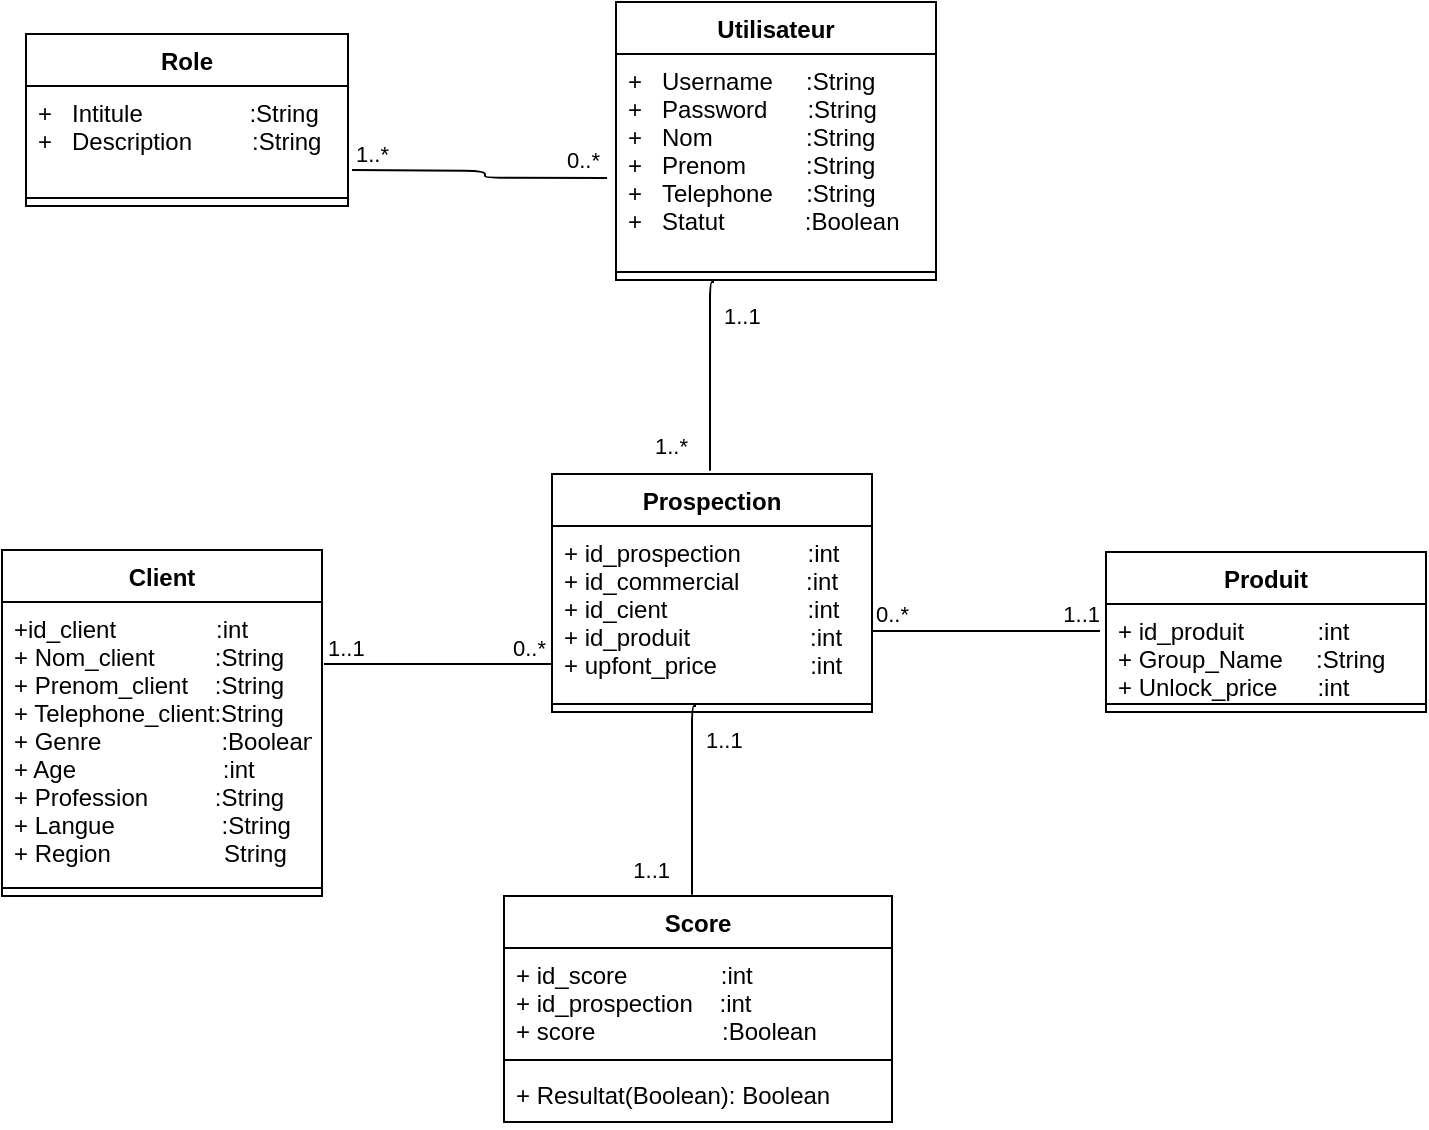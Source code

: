 <mxfile pages="18">
    <diagram id="Qm-9wjGU9a2GGWcpKJ25" name="classe">
        <mxGraphModel dx="484" dy="115" grid="0" gridSize="10" guides="1" tooltips="1" connect="1" arrows="1" fold="1" page="1" pageScale="1" pageWidth="850" pageHeight="1100" background="#ffffff" math="0" shadow="0">
            <root>
                <mxCell id="0"/>
                <mxCell id="1" parent="0"/>
                <mxCell id="njAE618kXc0G0SjfuLit-2" value="Role" style="swimlane;fontStyle=1;align=center;verticalAlign=top;childLayout=stackLayout;horizontal=1;startSize=26;horizontalStack=0;resizeParent=1;resizeParentMax=0;resizeLast=0;collapsible=1;marginBottom=0;strokeColor=#000000;fontColor=#000000;fillColor=#FFFFFF;" parent="1" vertex="1">
                    <mxGeometry x="65" y="178" width="161" height="86" as="geometry">
                        <mxRectangle x="43" y="10" width="98" height="26" as="alternateBounds"/>
                    </mxGeometry>
                </mxCell>
                <mxCell id="njAE618kXc0G0SjfuLit-3" value="+   Intitule                :String &#10;+   Description         :String" style="text;strokeColor=none;fillColor=none;align=left;verticalAlign=top;spacingLeft=4;spacingRight=4;overflow=hidden;rotatable=0;points=[[0,0.5],[1,0.5]];portConstraint=eastwest;fontColor=#000000;fontStyle=0" parent="njAE618kXc0G0SjfuLit-2" vertex="1">
                    <mxGeometry y="26" width="161" height="52" as="geometry"/>
                </mxCell>
                <mxCell id="njAE618kXc0G0SjfuLit-4" value="" style="line;strokeWidth=1;fillColor=none;align=left;verticalAlign=middle;spacingTop=-1;spacingLeft=3;spacingRight=3;rotatable=0;labelPosition=right;points=[];portConstraint=eastwest;strokeColor=inherit;fontColor=#000000;" parent="njAE618kXc0G0SjfuLit-2" vertex="1">
                    <mxGeometry y="78" width="161" height="8" as="geometry"/>
                </mxCell>
                <mxCell id="njAE618kXc0G0SjfuLit-6" value="Utilisateur" style="swimlane;fontStyle=1;align=center;verticalAlign=top;childLayout=stackLayout;horizontal=1;startSize=26;horizontalStack=0;resizeParent=1;resizeParentMax=0;resizeLast=0;collapsible=1;marginBottom=0;strokeColor=#000000;fontColor=#000000;fillColor=#FFFFFF;" parent="1" vertex="1">
                    <mxGeometry x="360" y="162" width="160" height="139" as="geometry"/>
                </mxCell>
                <mxCell id="njAE618kXc0G0SjfuLit-7" value="+   Username     :String &#10;+   Password      :String&#10;+   Nom              :String&#10;+   Prenom         :String&#10;+   Telephone     :String&#10;+   Statut            :Boolean" style="text;strokeColor=none;fillColor=none;align=left;verticalAlign=top;spacingLeft=4;spacingRight=4;overflow=hidden;rotatable=0;points=[[0,0.5],[1,0.5]];portConstraint=eastwest;fontColor=#000000;" parent="njAE618kXc0G0SjfuLit-6" vertex="1">
                    <mxGeometry y="26" width="160" height="105" as="geometry"/>
                </mxCell>
                <mxCell id="njAE618kXc0G0SjfuLit-8" value="" style="line;strokeWidth=1;fillColor=none;align=left;verticalAlign=middle;spacingTop=-1;spacingLeft=3;spacingRight=3;rotatable=0;labelPosition=right;points=[];portConstraint=eastwest;strokeColor=inherit;fontColor=#000000;" parent="njAE618kXc0G0SjfuLit-6" vertex="1">
                    <mxGeometry y="131" width="160" height="8" as="geometry"/>
                </mxCell>
                <mxCell id="njAE618kXc0G0SjfuLit-22" value="Client" style="swimlane;fontStyle=1;align=center;verticalAlign=top;childLayout=stackLayout;horizontal=1;startSize=26;horizontalStack=0;resizeParent=1;resizeParentMax=0;resizeLast=0;collapsible=1;marginBottom=0;strokeColor=#000000;fontColor=#000000;fillColor=#FFFFFF;" parent="1" vertex="1">
                    <mxGeometry x="53" y="436" width="160" height="173" as="geometry"/>
                </mxCell>
                <mxCell id="njAE618kXc0G0SjfuLit-23" value="+id_client               :int&#10;+ Nom_client         :String&#10;+ Prenom_client    :String&#10;+ Telephone_client:String&#10;+ Genre                  :Boolean&#10;+ Age                      :int&#10;+ Profession          :String&#10;+ Langue                :String&#10;+ Region                 String" style="text;strokeColor=none;fillColor=none;align=left;verticalAlign=top;spacingLeft=4;spacingRight=4;overflow=hidden;rotatable=0;points=[[0,0.5],[1,0.5]];portConstraint=eastwest;fontColor=#000000;" parent="njAE618kXc0G0SjfuLit-22" vertex="1">
                    <mxGeometry y="26" width="160" height="139" as="geometry"/>
                </mxCell>
                <mxCell id="njAE618kXc0G0SjfuLit-24" value="" style="line;strokeWidth=1;fillColor=none;align=left;verticalAlign=middle;spacingTop=-1;spacingLeft=3;spacingRight=3;rotatable=0;labelPosition=right;points=[];portConstraint=eastwest;strokeColor=inherit;fontColor=#000000;" parent="njAE618kXc0G0SjfuLit-22" vertex="1">
                    <mxGeometry y="165" width="160" height="8" as="geometry"/>
                </mxCell>
                <mxCell id="njAE618kXc0G0SjfuLit-26" value="Produit" style="swimlane;fontStyle=1;align=center;verticalAlign=top;childLayout=stackLayout;horizontal=1;startSize=26;horizontalStack=0;resizeParent=1;resizeParentMax=0;resizeLast=0;collapsible=1;marginBottom=0;strokeColor=#000000;fontColor=#000000;fillColor=#FFFFFF;" parent="1" vertex="1">
                    <mxGeometry x="605" y="437" width="160" height="80" as="geometry"/>
                </mxCell>
                <mxCell id="njAE618kXc0G0SjfuLit-27" value="+ id_produit           :int&#10;+ Group_Name     :String&#10;+ Unlock_price      :int&#10;" style="text;strokeColor=none;fillColor=none;align=left;verticalAlign=top;spacingLeft=4;spacingRight=4;overflow=hidden;rotatable=0;points=[[0,0.5],[1,0.5]];portConstraint=eastwest;fontColor=#000000;" parent="njAE618kXc0G0SjfuLit-26" vertex="1">
                    <mxGeometry y="26" width="160" height="46" as="geometry"/>
                </mxCell>
                <mxCell id="njAE618kXc0G0SjfuLit-28" value="" style="line;strokeWidth=1;fillColor=none;align=left;verticalAlign=middle;spacingTop=-1;spacingLeft=3;spacingRight=3;rotatable=0;labelPosition=right;points=[];portConstraint=eastwest;strokeColor=inherit;fontColor=#000000;" parent="njAE618kXc0G0SjfuLit-26" vertex="1">
                    <mxGeometry y="72" width="160" height="8" as="geometry"/>
                </mxCell>
                <mxCell id="njAE618kXc0G0SjfuLit-29" value="Score" style="swimlane;fontStyle=1;align=center;verticalAlign=top;childLayout=stackLayout;horizontal=1;startSize=26;horizontalStack=0;resizeParent=1;resizeParentMax=0;resizeLast=0;collapsible=1;marginBottom=0;strokeColor=#000000;fontColor=#000000;fillColor=#FFFFFF;" parent="1" vertex="1">
                    <mxGeometry x="304" y="609" width="194" height="113" as="geometry"/>
                </mxCell>
                <mxCell id="njAE618kXc0G0SjfuLit-30" value="+ id_score              :int&#10;+ id_prospection    :int&#10;+ score                   :Boolean" style="text;strokeColor=none;fillColor=none;align=left;verticalAlign=top;spacingLeft=4;spacingRight=4;overflow=hidden;rotatable=0;points=[[0,0.5],[1,0.5]];portConstraint=eastwest;fontColor=#000000;" parent="njAE618kXc0G0SjfuLit-29" vertex="1">
                    <mxGeometry y="26" width="194" height="52" as="geometry"/>
                </mxCell>
                <mxCell id="njAE618kXc0G0SjfuLit-31" value="" style="line;strokeWidth=1;fillColor=none;align=left;verticalAlign=middle;spacingTop=-1;spacingLeft=3;spacingRight=3;rotatable=0;labelPosition=right;points=[];portConstraint=eastwest;strokeColor=inherit;fontColor=#000000;" parent="njAE618kXc0G0SjfuLit-29" vertex="1">
                    <mxGeometry y="78" width="194" height="8" as="geometry"/>
                </mxCell>
                <mxCell id="njAE618kXc0G0SjfuLit-32" value="+ Resultat(Boolean): Boolean" style="text;strokeColor=none;fillColor=none;align=left;verticalAlign=top;spacingLeft=4;spacingRight=4;overflow=hidden;rotatable=0;points=[[0,0.5],[1,0.5]];portConstraint=eastwest;fontColor=#000000;" parent="njAE618kXc0G0SjfuLit-29" vertex="1">
                    <mxGeometry y="86" width="194" height="27" as="geometry"/>
                </mxCell>
                <mxCell id="njAE618kXc0G0SjfuLit-33" value="Prospection" style="swimlane;fontStyle=1;align=center;verticalAlign=top;childLayout=stackLayout;horizontal=1;startSize=26;horizontalStack=0;resizeParent=1;resizeParentMax=0;resizeLast=0;collapsible=1;marginBottom=0;strokeColor=#000000;fontColor=#000000;fillColor=#FFFFFF;" parent="1" vertex="1">
                    <mxGeometry x="328" y="398" width="160" height="119" as="geometry"/>
                </mxCell>
                <mxCell id="njAE618kXc0G0SjfuLit-34" value="+ id_prospection          :int&#10;+ id_commercial          :int&#10;+ id_cient                     :int&#10;+ id_produit                  :int&#10;+ upfont_price              :int&#10; " style="text;strokeColor=none;fillColor=none;align=left;verticalAlign=top;spacingLeft=4;spacingRight=4;overflow=hidden;rotatable=0;points=[[0,0.5],[1,0.5]];portConstraint=eastwest;fontColor=#000000;" parent="njAE618kXc0G0SjfuLit-33" vertex="1">
                    <mxGeometry y="26" width="160" height="85" as="geometry"/>
                </mxCell>
                <mxCell id="njAE618kXc0G0SjfuLit-40" value="" style="endArrow=none;html=1;edgeStyle=orthogonalEdgeStyle;strokeColor=#000000;fontColor=#000000;" parent="njAE618kXc0G0SjfuLit-33" edge="1">
                    <mxGeometry relative="1" as="geometry">
                        <mxPoint x="-114" y="95" as="sourcePoint"/>
                        <mxPoint y="95" as="targetPoint"/>
                    </mxGeometry>
                </mxCell>
                <mxCell id="njAE618kXc0G0SjfuLit-41" value="1..1" style="edgeLabel;resizable=0;html=1;align=left;verticalAlign=bottom;labelBackgroundColor=#FFFFFF;strokeColor=#000000;fontColor=#000000;fillColor=#FFFFFF;" parent="njAE618kXc0G0SjfuLit-40" connectable="0" vertex="1">
                    <mxGeometry x="-1" relative="1" as="geometry"/>
                </mxCell>
                <mxCell id="njAE618kXc0G0SjfuLit-42" value="0..*" style="edgeLabel;resizable=0;html=1;align=right;verticalAlign=bottom;labelBackgroundColor=#FFFFFF;strokeColor=#000000;fontColor=#000000;fillColor=#FFFFFF;" parent="njAE618kXc0G0SjfuLit-40" connectable="0" vertex="1">
                    <mxGeometry x="1" relative="1" as="geometry">
                        <mxPoint x="-3" as="offset"/>
                    </mxGeometry>
                </mxCell>
                <mxCell id="njAE618kXc0G0SjfuLit-35" value="" style="line;strokeWidth=1;fillColor=none;align=left;verticalAlign=middle;spacingTop=-1;spacingLeft=3;spacingRight=3;rotatable=0;labelPosition=right;points=[];portConstraint=eastwest;strokeColor=inherit;fontColor=#000000;" parent="njAE618kXc0G0SjfuLit-33" vertex="1">
                    <mxGeometry y="111" width="160" height="8" as="geometry"/>
                </mxCell>
                <mxCell id="njAE618kXc0G0SjfuLit-43" value="" style="endArrow=none;html=1;edgeStyle=orthogonalEdgeStyle;strokeColor=#000000;fontColor=#000000;" parent="1" edge="1">
                    <mxGeometry relative="1" as="geometry">
                        <mxPoint x="488" y="476.5" as="sourcePoint"/>
                        <mxPoint x="602" y="476.5" as="targetPoint"/>
                    </mxGeometry>
                </mxCell>
                <mxCell id="njAE618kXc0G0SjfuLit-44" value="0..*" style="edgeLabel;resizable=0;html=1;align=left;verticalAlign=bottom;labelBackgroundColor=#FFFFFF;strokeColor=#000000;fontColor=#000000;fillColor=#FFFFFF;" parent="njAE618kXc0G0SjfuLit-43" connectable="0" vertex="1">
                    <mxGeometry x="-1" relative="1" as="geometry"/>
                </mxCell>
                <mxCell id="njAE618kXc0G0SjfuLit-45" value="1..1" style="edgeLabel;resizable=0;html=1;align=right;verticalAlign=bottom;labelBackgroundColor=#FFFFFF;strokeColor=#000000;fontColor=#000000;fillColor=#FFFFFF;" parent="njAE618kXc0G0SjfuLit-43" connectable="0" vertex="1">
                    <mxGeometry x="1" relative="1" as="geometry"/>
                </mxCell>
                <mxCell id="njAE618kXc0G0SjfuLit-49" value="" style="endArrow=none;html=1;edgeStyle=orthogonalEdgeStyle;strokeColor=#000000;fontColor=#000000;" parent="1" edge="1">
                    <mxGeometry relative="1" as="geometry">
                        <mxPoint x="400" y="514" as="sourcePoint"/>
                        <mxPoint x="398" y="520" as="targetPoint"/>
                        <Array as="points">
                            <mxPoint x="398" y="613"/>
                            <mxPoint x="398" y="613"/>
                        </Array>
                    </mxGeometry>
                </mxCell>
                <mxCell id="njAE618kXc0G0SjfuLit-50" value="1..1" style="edgeLabel;resizable=0;html=1;align=left;verticalAlign=bottom;labelBackgroundColor=#FFFFFF;strokeColor=#000000;fontColor=#000000;fillColor=#FFFFFF;" parent="njAE618kXc0G0SjfuLit-49" connectable="0" vertex="1">
                    <mxGeometry x="-1" relative="1" as="geometry">
                        <mxPoint x="3" y="25" as="offset"/>
                    </mxGeometry>
                </mxCell>
                <mxCell id="njAE618kXc0G0SjfuLit-51" value="1..1" style="edgeLabel;resizable=0;html=1;align=right;verticalAlign=bottom;labelBackgroundColor=#FFFFFF;strokeColor=#000000;fontColor=#000000;fillColor=#FFFFFF;" parent="njAE618kXc0G0SjfuLit-49" connectable="0" vertex="1">
                    <mxGeometry x="1" relative="1" as="geometry">
                        <mxPoint x="-11" y="84" as="offset"/>
                    </mxGeometry>
                </mxCell>
                <mxCell id="6WXJ-A1fDk6iAU-_u4Nu-13" value="" style="endArrow=none;html=1;edgeStyle=orthogonalEdgeStyle;strokeColor=#000000;fontColor=#000000;" parent="1" edge="1">
                    <mxGeometry relative="1" as="geometry">
                        <mxPoint x="409" y="302" as="sourcePoint"/>
                        <mxPoint x="407" y="308" as="targetPoint"/>
                        <Array as="points">
                            <mxPoint x="407" y="401"/>
                            <mxPoint x="407" y="401"/>
                        </Array>
                    </mxGeometry>
                </mxCell>
                <mxCell id="6WXJ-A1fDk6iAU-_u4Nu-14" value="1..1" style="edgeLabel;resizable=0;html=1;align=left;verticalAlign=bottom;labelBackgroundColor=#FFFFFF;strokeColor=#000000;fontColor=#000000;fillColor=#FFFFFF;" parent="6WXJ-A1fDk6iAU-_u4Nu-13" connectable="0" vertex="1">
                    <mxGeometry x="-1" relative="1" as="geometry">
                        <mxPoint x="3" y="25" as="offset"/>
                    </mxGeometry>
                </mxCell>
                <mxCell id="6WXJ-A1fDk6iAU-_u4Nu-15" value="1..*" style="edgeLabel;resizable=0;html=1;align=right;verticalAlign=bottom;labelBackgroundColor=#FFFFFF;strokeColor=#000000;fontColor=#000000;fillColor=#FFFFFF;" parent="6WXJ-A1fDk6iAU-_u4Nu-13" connectable="0" vertex="1">
                    <mxGeometry x="1" relative="1" as="geometry">
                        <mxPoint x="-11" y="84" as="offset"/>
                    </mxGeometry>
                </mxCell>
                <mxCell id="qkTmleYws3Lt3fGqwCfX-1" value="" style="endArrow=none;html=1;edgeStyle=orthogonalEdgeStyle;strokeColor=#000000;fontColor=#000000;entryX=-0.028;entryY=0.59;entryDx=0;entryDy=0;entryPerimeter=0;" parent="1" target="njAE618kXc0G0SjfuLit-7" edge="1">
                    <mxGeometry relative="1" as="geometry">
                        <mxPoint x="228" y="246" as="sourcePoint"/>
                        <mxPoint x="350" y="249" as="targetPoint"/>
                    </mxGeometry>
                </mxCell>
                <mxCell id="qkTmleYws3Lt3fGqwCfX-2" value="1..*" style="edgeLabel;resizable=0;html=1;align=left;verticalAlign=bottom;labelBackgroundColor=#FFFFFF;strokeColor=#000000;fontColor=#000000;fillColor=#FFFFFF;" parent="qkTmleYws3Lt3fGqwCfX-1" connectable="0" vertex="1">
                    <mxGeometry x="-1" relative="1" as="geometry"/>
                </mxCell>
                <mxCell id="qkTmleYws3Lt3fGqwCfX-3" value="0..*" style="edgeLabel;resizable=0;html=1;align=right;verticalAlign=bottom;labelBackgroundColor=#FFFFFF;strokeColor=#000000;fontColor=#000000;fillColor=#FFFFFF;" parent="qkTmleYws3Lt3fGqwCfX-1" connectable="0" vertex="1">
                    <mxGeometry x="1" relative="1" as="geometry">
                        <mxPoint x="-3" as="offset"/>
                    </mxGeometry>
                </mxCell>
            </root>
        </mxGraphModel>
    </diagram>
    <diagram id="8OeeFOwholV9F7wTvlb0" name="Authentification">
        <mxGraphModel dx="1504" dy="162" grid="0" gridSize="10" guides="1" tooltips="1" connect="1" arrows="1" fold="1" page="1" pageScale="1" pageWidth="850" pageHeight="1100" background="#ffffff" math="0" shadow="0">
            <root>
                <mxCell id="0"/>
                <mxCell id="1" parent="0"/>
                <mxCell id="5lxzvnunS4tQosab5_Do-7" value="&lt;p style=&quot;margin:0px;margin-top:4px;margin-left:5px;text-align:left;&quot;&gt;&lt;b&gt;&lt;font style=&quot;font-size: 11px;&quot;&gt;Authentification&lt;/font&gt;&lt;/b&gt;&lt;/p&gt;" style="html=1;shape=mxgraph.sysml.package;overflow=fill;labelX=95;align=left;spacingLeft=5;verticalAlign=top;spacingTop=-3;strokeColor=#000000;fontSize=8;fontColor=#000000;fillColor=#FFFFFF;" parent="1" vertex="1">
                    <mxGeometry x="-459" y="9" width="379" height="736" as="geometry"/>
                </mxCell>
                <mxCell id="6" value="" style="edgeStyle=none;html=1;strokeWidth=0;fontSize=13;" parent="1" source="5lxzvnunS4tQosab5_Do-11" target="5lxzvnunS4tQosab5_Do-36" edge="1">
                    <mxGeometry relative="1" as="geometry"/>
                </mxCell>
                <mxCell id="5lxzvnunS4tQosab5_Do-11" value="&lt;font style=&quot;font-size: 17px;&quot;&gt;Commercial&lt;/font&gt;" style="shape=umlActor;html=1;verticalLabelPosition=bottom;verticalAlign=top;align=center;strokeColor=#000000;fontSize=11;fontColor=#000000;fillColor=#FFFFFF;" parent="1" vertex="1">
                    <mxGeometry x="-413" y="54" width="30" height="65" as="geometry"/>
                </mxCell>
                <mxCell id="5lxzvnunS4tQosab5_Do-13" value="&lt;u&gt;&lt;font style=&quot;font-size: 19px;&quot;&gt;Système&lt;/font&gt;&lt;/u&gt;" style="shape=rect;html=1;whiteSpace=wrap;align=center;strokeColor=#000000;fontSize=11;fontColor=#000000;fillColor=#FFFFFF;" parent="1" vertex="1">
                    <mxGeometry x="-215" y="79" width="96" height="55" as="geometry"/>
                </mxCell>
                <mxCell id="5lxzvnunS4tQosab5_Do-14" value="" style="edgeStyle=none;html=1;dashed=1;endArrow=none;align=center;verticalAlign=bottom;exitX=0.5;exitY=1;strokeColor=#000000;fontSize=11;fontColor=#000000;" parent="1" source="5lxzvnunS4tQosab5_Do-13" edge="1">
                    <mxGeometry x="1" relative="1" as="geometry">
                        <mxPoint x="-166" y="527.694" as="targetPoint"/>
                    </mxGeometry>
                </mxCell>
                <mxCell id="5lxzvnunS4tQosab5_Do-16" value="" style="edgeStyle=none;html=1;dashed=1;endArrow=none;align=center;verticalAlign=bottom;exitX=0.5;exitY=1;strokeColor=#000000;fontSize=11;fontColor=#000000;" parent="1" edge="1">
                    <mxGeometry x="1" relative="1" as="geometry">
                        <mxPoint x="-395" y="529.667" as="targetPoint"/>
                        <mxPoint x="-398.5" y="144" as="sourcePoint"/>
                    </mxGeometry>
                </mxCell>
                <mxCell id="5lxzvnunS4tQosab5_Do-28" value="Demande de connexion" style="edgeStyle=none;html=1;endArrow=open;verticalAlign=bottom;endSize=12;labelBackgroundColor=#FFFFFF;strokeColor=#000000;fontSize=13;fontColor=#000000;" parent="1" edge="1">
                    <mxGeometry relative="1" as="geometry">
                        <mxPoint x="-398" y="191" as="sourcePoint"/>
                        <mxPoint x="-167" y="191" as="targetPoint"/>
                        <Array as="points">
                            <mxPoint x="-324" y="191"/>
                        </Array>
                    </mxGeometry>
                </mxCell>
                <mxCell id="5lxzvnunS4tQosab5_Do-36" value="" style="html=1;shape=mxgraph.sysml.coregion;strokeWidth=3;strokeColor=#FFFFFF;fontSize=13;fontColor=#000000;fillColor=#FFFFFF;" parent="1" vertex="1">
                    <mxGeometry x="-365" y="208" width="20" height="70" as="geometry"/>
                </mxCell>
                <mxCell id="5lxzvnunS4tQosab5_Do-37" value="" style="shape=ellipse;html=1;fillColor=strokeColor;strokeColor=#FFFFFF;fontSize=13;fontColor=#000000;" parent="1" vertex="1">
                    <mxGeometry x="-357" y="226" width="4" height="4" as="geometry"/>
                </mxCell>
                <mxCell id="5lxzvnunS4tQosab5_Do-38" value="" style="shape=ellipse;html=1;fillColor=strokeColor;strokeColor=#FFFFFF;fontSize=13;fontColor=#000000;" parent="1" vertex="1">
                    <mxGeometry x="-357" y="256" width="4" height="4" as="geometry"/>
                </mxCell>
                <mxCell id="H1Dp2mZsQrZKh__ACJdJ-4" value="Envoie des informations de connexion" style="edgeStyle=none;html=1;endArrow=open;verticalAlign=bottom;endSize=12;labelBackgroundColor=#FFFFFF;strokeColor=#000000;fontSize=13;fontColor=#000000;" parent="1" edge="1">
                    <mxGeometry x="-0.022" y="8" relative="1" as="geometry">
                        <mxPoint x="-396" y="282" as="sourcePoint"/>
                        <mxPoint x="-165" y="282" as="targetPoint"/>
                        <Array as="points">
                            <mxPoint x="-322" y="282"/>
                        </Array>
                        <mxPoint as="offset"/>
                    </mxGeometry>
                </mxCell>
                <mxCell id="H1Dp2mZsQrZKh__ACJdJ-7" value="Vérification" style="edgeStyle=none;html=1;endArrow=open;verticalAlign=bottom;endSize=12;labelBackgroundColor=#FFFFFF;strokeColor=#000000;fontSize=13;fontColor=#000000;" parent="1" edge="1">
                    <mxGeometry x="0.178" relative="1" as="geometry">
                        <mxPoint x="-168" y="302" as="sourcePoint"/>
                        <mxPoint x="-168" y="327" as="targetPoint"/>
                        <Array as="points">
                            <mxPoint x="-117" y="300"/>
                            <mxPoint x="-117" y="327"/>
                        </Array>
                        <mxPoint as="offset"/>
                    </mxGeometry>
                </mxCell>
                <mxCell id="H1Dp2mZsQrZKh__ACJdJ-8" value="&lt;p style=&quot;margin:0px;margin-top:4px;margin-left:10px;text-align:left;&quot;&gt;&lt;font color=&quot;#000000&quot;&gt;&lt;b&gt;Alternative&lt;/b&gt;&lt;/font&gt;&lt;/p&gt;" style="html=1;shape=mxgraph.sysml.package;labelX=100;html=1;overflow=fill;strokeWidth=1;recursiveResize=0;strokeColor=#000000;fillColor=#FFFFFF;" parent="1" vertex="1">
                    <mxGeometry x="-449" y="363" width="354" height="369" as="geometry"/>
                </mxCell>
                <mxCell id="H1Dp2mZsQrZKh__ACJdJ-12" value="&lt;font color=&quot;#000000&quot; style=&quot;font-size: 9px;&quot;&gt;Loop&lt;/font&gt;" style="strokeColor=inherit;fillColor=inherit;gradientColor=inherit;html=1;shape=mxgraph.sysml.package;labelX=35;fontStyle=1;align=left;verticalAlign=top;spacingLeft=5;spacingTop=-3;" parent="H1Dp2mZsQrZKh__ACJdJ-8" vertex="1">
                    <mxGeometry x="16.25" y="45" width="331.75" height="184" as="geometry"/>
                </mxCell>
                <mxCell id="H1Dp2mZsQrZKh__ACJdJ-13" value="" style="strokeColor=inherit;fillColor=inherit;gradientColor=inherit;endArrow=none;html=1;edgeStyle=none;dashed=1;" parent="H1Dp2mZsQrZKh__ACJdJ-8" edge="1">
                    <mxGeometry relative="1" as="geometry">
                        <mxPoint x="48" y="390" as="targetPoint"/>
                        <mxPoint x="53" y="-13" as="sourcePoint"/>
                    </mxGeometry>
                </mxCell>
                <mxCell id="H1Dp2mZsQrZKh__ACJdJ-14" value="" style="strokeColor=inherit;fillColor=inherit;gradientColor=inherit;endArrow=none;html=1;edgeStyle=none;dashed=1;entryX=0.796;entryY=1.005;entryDx=0;entryDy=0;entryPerimeter=0;" parent="H1Dp2mZsQrZKh__ACJdJ-8" target="5lxzvnunS4tQosab5_Do-7" edge="1">
                    <mxGeometry relative="1" as="geometry">
                        <mxPoint x="285" y="283" as="targetPoint"/>
                        <mxPoint x="282" y="-10" as="sourcePoint"/>
                    </mxGeometry>
                </mxCell>
                <mxCell id="H1Dp2mZsQrZKh__ACJdJ-17" value="&lt;div style=&quot;text-align: right; font-size: 13px;&quot;&gt;&lt;span style=&quot;background-color: initial; font-size: 13px;&quot;&gt;&lt;font color=&quot;#000000&quot; style=&quot;font-size: 13px;&quot;&gt;Informations incorrectes&lt;/font&gt;&lt;/span&gt;&lt;/div&gt;" style="strokeColor=inherit;fillColor=inherit;gradientColor=inherit;endArrow=open;html=1;edgeStyle=none;verticalAlign=bottom;labelBackgroundColor=none;endSize=12;fontSize=13;" parent="H1Dp2mZsQrZKh__ACJdJ-8" edge="1">
                    <mxGeometry x="-0.161" y="112" relative="1" as="geometry">
                        <mxPoint x="51" y="175" as="sourcePoint"/>
                        <mxPoint x="287" y="175" as="targetPoint"/>
                        <Array as="points"/>
                        <mxPoint as="offset"/>
                    </mxGeometry>
                </mxCell>
                <mxCell id="H1Dp2mZsQrZKh__ACJdJ-18" value="&lt;font style=&quot;font-size: 13px;&quot; color=&quot;#000000&quot;&gt;Informations incorrectes&lt;/font&gt;" style="align=right;html=1;verticalAlign=bottom;labelBackgroundColor=none;" parent="H1Dp2mZsQrZKh__ACJdJ-17" connectable="0" vertex="1">
                    <mxGeometry x="1" relative="1" as="geometry">
                        <mxPoint x="-43" y="-155" as="offset"/>
                    </mxGeometry>
                </mxCell>
                <mxCell id="H1Dp2mZsQrZKh__ACJdJ-19" value="&lt;font color=&quot;#000000&quot;&gt;Informations correctes&lt;/font&gt;" style="endArrow=open;html=1;edgeStyle=none;verticalAlign=bottom;labelBackgroundColor=none;align=right;endSize=12;strokeColor=#FFFFFF;" parent="H1Dp2mZsQrZKh__ACJdJ-8" edge="1">
                    <mxGeometry x="0.654" y="-33" relative="1" as="geometry">
                        <mxPoint x="75" y="264" as="sourcePoint"/>
                        <mxPoint x="185" y="264" as="targetPoint"/>
                        <mxPoint as="offset"/>
                    </mxGeometry>
                </mxCell>
                <mxCell id="H1Dp2mZsQrZKh__ACJdJ-20" value="&lt;font color=&quot;#ffffff&quot;&gt;msg2&lt;/font&gt;" style="align=right;html=1;verticalAlign=bottom;labelBackgroundColor=none;" parent="H1Dp2mZsQrZKh__ACJdJ-19" connectable="0" vertex="1">
                    <mxGeometry x="1" relative="1" as="geometry"/>
                </mxCell>
                <mxCell id="RKd4I_9PDDBIVujVgaJ9-3" value="Méssage d'erreur" style="edgeStyle=none;html=1;dashed=1;endArrow=none;startArrow=open;verticalAlign=bottom;startSize=12;rounded=0;labelBackgroundColor=#FFFFFF;strokeColor=#000000;fontSize=13;fontColor=#000000;" parent="H1Dp2mZsQrZKh__ACJdJ-8" edge="1">
                    <mxGeometry x="-0.081" y="7" relative="1" as="geometry">
                        <mxPoint x="281" y="92" as="targetPoint"/>
                        <mxPoint x="48" y="95" as="sourcePoint"/>
                        <mxPoint as="offset"/>
                    </mxGeometry>
                </mxCell>
                <mxCell id="RKd4I_9PDDBIVujVgaJ9-5" value="Envoie de la page de connexion" style="edgeStyle=none;html=1;dashed=1;endArrow=none;startArrow=open;verticalAlign=bottom;startSize=12;rounded=0;labelBackgroundColor=#FFFFFF;strokeColor=#000000;fontSize=13;fontColor=#000000;" parent="H1Dp2mZsQrZKh__ACJdJ-8" edge="1">
                    <mxGeometry x="-0.011" y="15" relative="1" as="geometry">
                        <mxPoint x="282" y="138" as="targetPoint"/>
                        <mxPoint x="49" y="141" as="sourcePoint"/>
                        <Array as="points"/>
                        <mxPoint as="offset"/>
                    </mxGeometry>
                </mxCell>
                <mxCell id="RKd4I_9PDDBIVujVgaJ9-6" value="Envoie des informations de connexion" style="edgeStyle=none;html=1;endArrow=open;verticalAlign=bottom;endSize=12;labelBackgroundColor=#FFFFFF;fontSize=13;fontColor=#000000;strokeWidth=0;" parent="H1Dp2mZsQrZKh__ACJdJ-8" edge="1">
                    <mxGeometry x="-0.048" y="8" relative="1" as="geometry">
                        <mxPoint x="54" y="180" as="sourcePoint"/>
                        <mxPoint x="285" y="180" as="targetPoint"/>
                        <Array as="points">
                            <mxPoint x="128" y="180"/>
                        </Array>
                        <mxPoint as="offset"/>
                    </mxGeometry>
                </mxCell>
                <mxCell id="RKd4I_9PDDBIVujVgaJ9-7" value="Vérification" style="edgeStyle=none;html=1;endArrow=open;verticalAlign=bottom;endSize=12;labelBackgroundColor=#FFFFFF;strokeColor=#000000;fontSize=13;fontColor=#000000;" parent="H1Dp2mZsQrZKh__ACJdJ-8" edge="1">
                    <mxGeometry x="0.473" relative="1" as="geometry">
                        <mxPoint x="284" y="184" as="sourcePoint"/>
                        <mxPoint x="277" y="209" as="targetPoint"/>
                        <Array as="points">
                            <mxPoint x="302" y="184"/>
                            <mxPoint x="328" y="182"/>
                            <mxPoint x="328" y="209"/>
                        </Array>
                        <mxPoint as="offset"/>
                    </mxGeometry>
                </mxCell>
                <mxCell id="5lxzvnunS4tQosab5_Do-42" value="Redirection page d'accueil" style="edgeStyle=none;html=1;dashed=1;endArrow=none;startArrow=open;verticalAlign=bottom;startSize=12;rounded=0;labelBackgroundColor=#FFFFFF;strokeColor=#000000;fontSize=13;fontColor=#000000;" parent="H1Dp2mZsQrZKh__ACJdJ-8" edge="1">
                    <mxGeometry x="-0.081" y="7" relative="1" as="geometry">
                        <mxPoint x="285" y="341" as="targetPoint"/>
                        <mxPoint x="52" y="344" as="sourcePoint"/>
                        <mxPoint as="offset"/>
                    </mxGeometry>
                </mxCell>
                <mxCell id="RKd4I_9PDDBIVujVgaJ9-10" value="" style="endArrow=none;html=1;fontSize=9;fontColor=default;entryX=1;entryY=0.75;entryDx=0;entryDy=0;entryPerimeter=0;exitX=0;exitY=0.75;exitDx=0;exitDy=0;exitPerimeter=0;labelBackgroundColor=default;labelBorderColor=#000000;strokeColor=#000000;" parent="1" source="H1Dp2mZsQrZKh__ACJdJ-8" target="H1Dp2mZsQrZKh__ACJdJ-8" edge="1">
                    <mxGeometry width="50" height="50" relative="1" as="geometry">
                        <mxPoint x="-219" y="672" as="sourcePoint"/>
                        <mxPoint x="-169" y="622" as="targetPoint"/>
                    </mxGeometry>
                </mxCell>
                <mxCell id="RKd4I_9PDDBIVujVgaJ9-11" value="Envoie de la page de connexion" style="edgeStyle=none;html=1;dashed=1;endArrow=none;startArrow=open;verticalAlign=bottom;startSize=12;rounded=0;labelBackgroundColor=#FFFFFF;strokeColor=#000000;fontSize=13;fontColor=#000000;" parent="1" edge="1">
                    <mxGeometry x="-0.081" y="7" relative="1" as="geometry">
                        <mxPoint x="-157" y="243" as="targetPoint"/>
                        <mxPoint x="-390" y="246" as="sourcePoint"/>
                        <mxPoint as="offset"/>
                    </mxGeometry>
                </mxCell>
            </root>
        </mxGraphModel>
    </diagram>
    <diagram id="fUBjq7eDMMDv2B7g4KIX" name="Use case">
        <mxGraphModel dx="1264" dy="162" grid="0" gridSize="10" guides="1" tooltips="1" connect="1" arrows="1" fold="1" page="1" pageScale="1" pageWidth="850" pageHeight="1100" background="#ffffff" math="0" shadow="0">
            <root>
                <mxCell id="0"/>
                <mxCell id="1" parent="0"/>
                <mxCell id="27" value="&amp;nbsp; &amp;nbsp; &amp;nbsp;Super Admin" style="shape=umlActor;verticalLabelPosition=bottom;verticalAlign=top;html=1;outlineConnect=0;labelBackgroundColor=#FFFFFF;strokeColor=#000000;fontSize=19;fontColor=#000000;fillColor=#FFFFFF;" parent="1" vertex="1">
                    <mxGeometry x="21" y="631" width="50" height="159" as="geometry"/>
                </mxCell>
                <mxCell id="31" value="" style="swimlane;startSize=0;labelBackgroundColor=#FFFFFF;strokeColor=#36393d;fontSize=19;fillColor=#FFCC99;strokeWidth=2;" parent="1" vertex="1">
                    <mxGeometry x="228" y="15" width="671" height="1049" as="geometry"/>
                </mxCell>
                <mxCell id="3" value="&lt;font style=&quot;font-size: 19px;&quot;&gt;S'authentifier&lt;/font&gt;" style="ellipse;whiteSpace=wrap;html=1;fillColor=#FFFFFF;fontColor=#333333;strokeColor=#000000;" parent="31" vertex="1">
                    <mxGeometry x="452" y="450" width="120" height="94" as="geometry"/>
                </mxCell>
                <mxCell id="11" value="Gérer utilisateur" style="ellipse;whiteSpace=wrap;html=1;labelBackgroundColor=#FFFFFF;strokeColor=#000000;fontSize=19;fontColor=#000000;fillColor=#FFFFFF;" parent="31" vertex="1">
                    <mxGeometry x="163" y="603" width="193" height="86" as="geometry"/>
                </mxCell>
                <mxCell id="16" value="Gérer super administrateur" style="ellipse;whiteSpace=wrap;html=1;labelBackgroundColor=#FFFFFF;strokeColor=#000000;fontSize=19;fontColor=#000000;fillColor=#FFFFFF;" parent="31" vertex="1">
                    <mxGeometry x="413" y="729" width="245" height="80" as="geometry"/>
                </mxCell>
                <mxCell id="9" value="Enregistrer client" style="ellipse;whiteSpace=wrap;html=1;labelBackgroundColor=#FFFFFF;strokeColor=#000000;fontSize=19;fontColor=#000000;fillColor=#FFFFFF;" parent="31" vertex="1">
                    <mxGeometry x="1.5" y="52" width="155" height="80" as="geometry"/>
                </mxCell>
                <mxCell id="7" value="Porspecter" style="ellipse;whiteSpace=wrap;html=1;labelBackgroundColor=#FFFFFF;strokeColor=#000000;fontSize=19;fontColor=#000000;fillColor=#FFFFFF;" parent="31" vertex="1">
                    <mxGeometry x="175.5" y="111" width="125" height="80" as="geometry"/>
                </mxCell>
                <mxCell id="13" value="Gérer produits" style="ellipse;whiteSpace=wrap;html=1;labelBackgroundColor=#FFFFFF;strokeColor=#000000;fontSize=19;fontColor=#000000;fillColor=#FFFFFF;" parent="31" vertex="1">
                    <mxGeometry x="218" y="354" width="148" height="80" as="geometry"/>
                </mxCell>
                <mxCell id="thVES4KrCRwaDtgiuIhN-131" value="" style="edgeStyle=none;html=1;strokeWidth=0;fontSize=18;" edge="1" parent="31" source="8" target="7">
                    <mxGeometry relative="1" as="geometry"/>
                </mxCell>
                <mxCell id="8" value="Voir score" style="ellipse;whiteSpace=wrap;html=1;labelBackgroundColor=#FFFFFF;strokeColor=#000000;fontSize=19;fontColor=#000000;fillColor=#FFFFFF;" parent="31" vertex="1">
                    <mxGeometry x="132" y="7" width="96" height="54" as="geometry"/>
                </mxCell>
                <mxCell id="10" value="Historique prospections" style="ellipse;whiteSpace=wrap;html=1;labelBackgroundColor=#FFFFFF;strokeColor=#000000;fontSize=19;fontColor=#000000;fillColor=#FFFFFF;" parent="31" vertex="1">
                    <mxGeometry x="187.5" y="220" width="209" height="80" as="geometry"/>
                </mxCell>
                <mxCell id="6" value="Modifier mot de passe" style="ellipse;whiteSpace=wrap;html=1;labelBackgroundColor=#FFFFFF;strokeColor=#000000;fontSize=19;fontColor=#000000;fillColor=#FFFFFF;" parent="31" vertex="1">
                    <mxGeometry x="333" y="67" width="198" height="80" as="geometry"/>
                </mxCell>
                <mxCell id="15" value="Gérer administrateur" style="ellipse;whiteSpace=wrap;html=1;labelBackgroundColor=#FFFFFF;strokeColor=#000000;fontSize=19;fontColor=#000000;fillColor=#FFFFFF;" parent="31" vertex="1">
                    <mxGeometry x="218" y="751" width="181" height="80" as="geometry"/>
                </mxCell>
                <mxCell id="4" value="&lt;font color=&quot;#000000&quot;&gt;Voir statistique&lt;/font&gt;" style="ellipse;whiteSpace=wrap;html=1;labelBackgroundColor=none;fontSize=19;fillColor=#FFFFFF;strokeColor=#000000;" parent="31" vertex="1">
                    <mxGeometry x="486" y="216" width="136" height="68" as="geometry"/>
                </mxCell>
                <mxCell id="14" value="Gérer commercial" style="ellipse;whiteSpace=wrap;html=1;labelBackgroundColor=#FFFFFF;strokeColor=#000000;fontSize=19;fontColor=#000000;fillColor=#FFFFFF;" parent="31" vertex="1">
                    <mxGeometry x="8.5" y="748" width="184" height="80" as="geometry"/>
                </mxCell>
                <mxCell id="64" value="Ajouter produit" style="ellipse;whiteSpace=wrap;html=1;labelBackgroundColor=#FFFFFF;strokeColor=#000000;fontSize=19;fontColor=#000000;fillColor=#FFFFFF;" parent="31" vertex="1">
                    <mxGeometry x="23" y="260" width="146" height="80" as="geometry"/>
                </mxCell>
                <mxCell id="65" value="Modifier produit" style="ellipse;whiteSpace=wrap;html=1;labelBackgroundColor=#FFFFFF;strokeColor=#000000;fontSize=19;fontColor=#000000;fillColor=#FFFFFF;" parent="31" vertex="1">
                    <mxGeometry x="6" y="382" width="146" height="80" as="geometry"/>
                </mxCell>
                <mxCell id="66" value="Supprimer produit" style="ellipse;whiteSpace=wrap;html=1;labelBackgroundColor=#FFFFFF;strokeColor=#000000;fontSize=19;fontColor=#000000;fillColor=#FFFFFF;" parent="31" vertex="1">
                    <mxGeometry x="159" y="504" width="158" height="80" as="geometry"/>
                </mxCell>
                <mxCell id="5" value="Imprimer liste clients" style="ellipse;whiteSpace=wrap;html=1;labelBackgroundColor=#FFFFFF;strokeColor=#000000;fontSize=19;fontColor=#000000;fillColor=#FFFFFF;" parent="31" vertex="1">
                    <mxGeometry x="445" y="619" width="195" height="80" as="geometry"/>
                </mxCell>
                <mxCell id="1-ErDn4-epIZUdMjppTi-176" value="&amp;lt;&amp;lt;extend&amp;gt;&amp;gt;" style="edgeStyle=none;html=1;startArrow=open;endArrow=none;startSize=12;verticalAlign=bottom;dashed=1;labelBackgroundColor=none;strokeColor=#000000;strokeWidth=2;fontSize=18;fontColor=#000000;entryX=0;entryY=0.5;entryDx=0;entryDy=0;exitX=1;exitY=0;exitDx=0;exitDy=0;" parent="31" source="65" target="13" edge="1">
                    <mxGeometry x="-0.285" y="38" width="160" relative="1" as="geometry">
                        <mxPoint x="117" y="739" as="sourcePoint"/>
                        <mxPoint x="277" y="739" as="targetPoint"/>
                        <mxPoint as="offset"/>
                    </mxGeometry>
                </mxCell>
                <mxCell id="1-ErDn4-epIZUdMjppTi-177" value="&amp;lt;&amp;lt;extend&amp;gt;&amp;gt;" style="edgeStyle=none;html=1;startArrow=open;endArrow=none;startSize=12;verticalAlign=bottom;dashed=1;labelBackgroundColor=none;strokeColor=#000000;strokeWidth=2;fontSize=18;fontColor=#000000;exitX=0.5;exitY=0;exitDx=0;exitDy=0;entryX=0.5;entryY=1;entryDx=0;entryDy=0;" parent="31" source="66" target="13" edge="1">
                    <mxGeometry x="-0.003" y="-34" width="160" relative="1" as="geometry">
                        <mxPoint x="117" y="739" as="sourcePoint"/>
                        <mxPoint x="291" y="454" as="targetPoint"/>
                        <mxPoint as="offset"/>
                    </mxGeometry>
                </mxCell>
                <mxCell id="1-ErDn4-epIZUdMjppTi-178" value="&amp;lt;&amp;lt;extend&amp;gt;&amp;gt;" style="edgeStyle=none;html=1;startArrow=open;endArrow=none;startSize=12;verticalAlign=bottom;dashed=1;labelBackgroundColor=none;strokeColor=#000000;strokeWidth=2;fontSize=18;fontColor=#000000;entryX=0.315;entryY=0.056;entryDx=0;entryDy=0;entryPerimeter=0;" parent="31" source="64" target="13" edge="1">
                    <mxGeometry x="-0.265" y="-54" width="160" relative="1" as="geometry">
                        <mxPoint x="117" y="739" as="sourcePoint"/>
                        <mxPoint x="277" y="739" as="targetPoint"/>
                        <mxPoint x="1" as="offset"/>
                    </mxGeometry>
                </mxCell>
                <mxCell id="1-ErDn4-epIZUdMjppTi-182" value="&amp;lt;&amp;lt;extend&amp;gt;&amp;gt;" style="edgeStyle=none;html=1;startArrow=open;endArrow=none;startSize=12;verticalAlign=bottom;dashed=1;labelBackgroundColor=none;strokeColor=#000000;strokeWidth=2;fontSize=18;fontColor=#000000;exitX=1;exitY=0.5;exitDx=0;exitDy=0;entryX=1;entryY=0;entryDx=0;entryDy=0;" parent="31" source="8" target="7" edge="1">
                    <mxGeometry x="0.077" y="19" width="160" relative="1" as="geometry">
                        <mxPoint x="158" y="187" as="sourcePoint"/>
                        <mxPoint x="213" y="156" as="targetPoint"/>
                        <mxPoint as="offset"/>
                    </mxGeometry>
                </mxCell>
                <mxCell id="1-ErDn4-epIZUdMjppTi-183" value="&amp;lt;&amp;lt;extend&amp;gt;&amp;gt;" style="edgeStyle=none;html=1;startArrow=open;endArrow=none;startSize=12;verticalAlign=bottom;dashed=1;labelBackgroundColor=none;strokeColor=#000000;strokeWidth=2;fontSize=18;fontColor=#000000;entryX=0;entryY=0;entryDx=0;entryDy=0;exitX=1;exitY=1;exitDx=0;exitDy=0;" parent="31" source="9" target="7" edge="1">
                    <mxGeometry x="0.916" y="20" width="160" relative="1" as="geometry">
                        <mxPoint x="158" y="187" as="sourcePoint"/>
                        <mxPoint x="318" y="187" as="targetPoint"/>
                        <mxPoint as="offset"/>
                    </mxGeometry>
                </mxCell>
                <mxCell id="1-ErDn4-epIZUdMjppTi-196" value="&amp;lt;&amp;lt;include&amp;gt;&amp;gt;" style="edgeStyle=none;html=1;endArrow=open;verticalAlign=bottom;dashed=1;labelBackgroundColor=none;strokeColor=#000000;strokeWidth=2;fontSize=18;fontColor=#000000;exitX=0.5;exitY=1;exitDx=0;exitDy=0;entryX=1;entryY=0;entryDx=0;entryDy=0;" parent="31" source="4" target="3" edge="1">
                    <mxGeometry width="160" relative="1" as="geometry">
                        <mxPoint x="271" y="331" as="sourcePoint"/>
                        <mxPoint x="431" y="331" as="targetPoint"/>
                    </mxGeometry>
                </mxCell>
                <mxCell id="1-ErDn4-epIZUdMjppTi-197" value="&amp;lt;&amp;lt;include&amp;gt;&amp;gt;" style="edgeStyle=none;html=1;endArrow=open;verticalAlign=bottom;dashed=1;labelBackgroundColor=none;strokeColor=#000000;strokeWidth=2;fontSize=18;fontColor=#000000;exitX=1;exitY=0.5;exitDx=0;exitDy=0;" parent="31" source="7" target="3" edge="1">
                    <mxGeometry x="0.136" y="-4" width="160" relative="1" as="geometry">
                        <mxPoint x="271" y="331" as="sourcePoint"/>
                        <mxPoint x="431" y="331" as="targetPoint"/>
                        <Array as="points">
                            <mxPoint x="383" y="197"/>
                        </Array>
                        <mxPoint y="-1" as="offset"/>
                    </mxGeometry>
                </mxCell>
                <mxCell id="1-ErDn4-epIZUdMjppTi-199" value="&amp;lt;&amp;lt;include&amp;gt;&amp;gt;" style="edgeStyle=none;html=1;endArrow=open;verticalAlign=bottom;dashed=1;labelBackgroundColor=none;strokeColor=#000000;strokeWidth=2;fontSize=18;fontColor=#000000;exitX=0.5;exitY=1;exitDx=0;exitDy=0;" parent="31" source="6" target="3" edge="1">
                    <mxGeometry x="-0.412" y="2" width="160" relative="1" as="geometry">
                        <mxPoint x="271" y="331" as="sourcePoint"/>
                        <mxPoint x="525" y="468" as="targetPoint"/>
                        <mxPoint as="offset"/>
                    </mxGeometry>
                </mxCell>
                <mxCell id="1-ErDn4-epIZUdMjppTi-202" value="&amp;lt;&amp;lt;include&amp;gt;&amp;gt;" style="edgeStyle=none;html=1;endArrow=open;verticalAlign=bottom;dashed=1;labelBackgroundColor=none;strokeColor=#000000;strokeWidth=2;fontSize=18;fontColor=#000000;entryX=0;entryY=0;entryDx=0;entryDy=0;exitX=1;exitY=0.5;exitDx=0;exitDy=0;" parent="31" source="13" target="3" edge="1">
                    <mxGeometry x="0.404" y="-42" width="160" relative="1" as="geometry">
                        <mxPoint x="271" y="640" as="sourcePoint"/>
                        <mxPoint x="431" y="640" as="targetPoint"/>
                        <Array as="points"/>
                        <mxPoint as="offset"/>
                    </mxGeometry>
                </mxCell>
                <mxCell id="1-ErDn4-epIZUdMjppTi-203" value="&amp;lt;&amp;lt;include&amp;gt;&amp;gt;" style="edgeStyle=none;html=1;endArrow=open;verticalAlign=bottom;dashed=1;labelBackgroundColor=none;strokeColor=#000000;strokeWidth=2;fontSize=18;fontColor=#000000;exitX=0.5;exitY=0;exitDx=0;exitDy=0;entryX=1;entryY=1;entryDx=0;entryDy=0;" parent="31" source="5" target="3" edge="1">
                    <mxGeometry x="-0.873" y="11" width="160" relative="1" as="geometry">
                        <mxPoint x="271" y="640" as="sourcePoint"/>
                        <mxPoint x="431" y="640" as="targetPoint"/>
                        <mxPoint as="offset"/>
                    </mxGeometry>
                </mxCell>
                <mxCell id="1-ErDn4-epIZUdMjppTi-204" value="&amp;lt;&amp;lt;include&amp;gt;&amp;gt;" style="edgeStyle=none;html=1;endArrow=open;verticalAlign=bottom;dashed=1;labelBackgroundColor=none;strokeColor=#000000;strokeWidth=2;fontSize=18;fontColor=#000000;exitX=1;exitY=0.5;exitDx=0;exitDy=0;entryX=0.5;entryY=1;entryDx=0;entryDy=0;" parent="31" source="11" target="3" edge="1">
                    <mxGeometry x="-0.256" y="20" width="160" relative="1" as="geometry">
                        <mxPoint x="271" y="783" as="sourcePoint"/>
                        <mxPoint x="431" y="783" as="targetPoint"/>
                        <Array as="points"/>
                        <mxPoint as="offset"/>
                    </mxGeometry>
                </mxCell>
                <mxCell id="131" value="&lt;font color=&quot;#000000&quot;&gt;&lt;font size=&quot;1&quot; style=&quot;&quot;&gt;&lt;b style=&quot;font-size: 21px;&quot;&gt;Procesus de scoring&lt;/b&gt;&lt;/font&gt;&lt;br&gt;&lt;/font&gt;" style="text;html=1;align=center;verticalAlign=middle;resizable=0;points=[];autosize=1;strokeColor=none;fillColor=none;" parent="31" vertex="1">
                    <mxGeometry x="446" y="6" width="225" height="37" as="geometry"/>
                </mxCell>
                <mxCell id="1-ErDn4-epIZUdMjppTi-198" value="&amp;lt;&amp;lt;include&amp;gt;&amp;gt;" style="edgeStyle=none;html=1;endArrow=open;verticalAlign=bottom;dashed=1;labelBackgroundColor=none;strokeColor=#000000;strokeWidth=2;fontSize=18;fontColor=#000000;exitX=1;exitY=1;exitDx=0;exitDy=0;entryX=0.261;entryY=0.061;entryDx=0;entryDy=0;entryPerimeter=0;" parent="31" source="10" target="3" edge="1">
                    <mxGeometry x="-0.154" y="-7" width="160" relative="1" as="geometry">
                        <mxPoint x="270" y="341" as="sourcePoint"/>
                        <mxPoint x="528" y="483" as="targetPoint"/>
                        <mxPoint y="-1" as="offset"/>
                    </mxGeometry>
                </mxCell>
                <mxCell id="tthRquzSnXk54vtaNBof-133" value="" style="edgeStyle=none;html=1;endArrow=block;endFill=0;endSize=12;verticalAlign=bottom;strokeColor=#000000;fontColor=#000000;exitX=0.5;exitY=0;exitDx=0;exitDy=0;entryX=0.5;entryY=1;entryDx=0;entryDy=0;strokeWidth=2;" parent="31" source="15" target="11" edge="1">
                    <mxGeometry width="160" relative="1" as="geometry">
                        <mxPoint x="110.5" y="758" as="sourcePoint"/>
                        <mxPoint x="201" y="686" as="targetPoint"/>
                    </mxGeometry>
                </mxCell>
                <mxCell id="tthRquzSnXk54vtaNBof-134" value="" style="edgeStyle=none;html=1;endArrow=block;endFill=0;endSize=12;verticalAlign=bottom;strokeColor=#000000;fontColor=#000000;exitX=0;exitY=0;exitDx=0;exitDy=0;entryX=0.5;entryY=1;entryDx=0;entryDy=0;strokeWidth=2;" parent="31" source="16" edge="1">
                    <mxGeometry width="160" relative="1" as="geometry">
                        <mxPoint x="391" y="729" as="sourcePoint"/>
                        <mxPoint x="342" y="667" as="targetPoint"/>
                    </mxGeometry>
                </mxCell>
                <mxCell id="tthRquzSnXk54vtaNBof-136" value="Ajouter" style="ellipse;whiteSpace=wrap;html=1;labelBackgroundColor=#FFFFFF;strokeColor=#000000;fontSize=19;fontColor=#000000;fillColor=#FFFFFF;" parent="31" vertex="1">
                    <mxGeometry x="6" y="934" width="82" height="46" as="geometry"/>
                </mxCell>
                <mxCell id="tthRquzSnXk54vtaNBof-137" value="Ajouter" style="ellipse;whiteSpace=wrap;html=1;labelBackgroundColor=#FFFFFF;strokeColor=#000000;fontSize=19;fontColor=#000000;fillColor=#FFFFFF;" parent="31" vertex="1">
                    <mxGeometry x="419" y="863" width="82" height="46" as="geometry"/>
                </mxCell>
                <mxCell id="tthRquzSnXk54vtaNBof-138" value="Ajouter" style="ellipse;whiteSpace=wrap;html=1;labelBackgroundColor=#FFFFFF;strokeColor=#000000;fontSize=19;fontColor=#000000;fillColor=#FFFFFF;" parent="31" vertex="1">
                    <mxGeometry x="208" y="909" width="82" height="46" as="geometry"/>
                </mxCell>
                <mxCell id="tthRquzSnXk54vtaNBof-139" value="Modifier" style="ellipse;whiteSpace=wrap;html=1;labelBackgroundColor=#FFFFFF;strokeColor=#000000;fontSize=19;fontColor=#000000;fillColor=#FFFFFF;" parent="31" vertex="1">
                    <mxGeometry x="88" y="889" width="82" height="46" as="geometry"/>
                </mxCell>
                <mxCell id="tthRquzSnXk54vtaNBof-140" value="Modifier" style="ellipse;whiteSpace=wrap;html=1;labelBackgroundColor=#FFFFFF;strokeColor=#000000;fontSize=19;fontColor=#000000;fillColor=#FFFFFF;" parent="31" vertex="1">
                    <mxGeometry x="309" y="955" width="82" height="46" as="geometry"/>
                </mxCell>
                <mxCell id="tthRquzSnXk54vtaNBof-141" value="Modifier" style="ellipse;whiteSpace=wrap;html=1;labelBackgroundColor=#FFFFFF;strokeColor=#000000;fontSize=19;fontColor=#000000;fillColor=#FFFFFF;" parent="31" vertex="1">
                    <mxGeometry x="576" y="851" width="82" height="46" as="geometry"/>
                </mxCell>
                <mxCell id="tthRquzSnXk54vtaNBof-142" value="Bloquer" style="ellipse;whiteSpace=wrap;html=1;labelBackgroundColor=#FFFFFF;strokeColor=#000000;fontSize=19;fontColor=#000000;fillColor=#FFFFFF;" parent="31" vertex="1">
                    <mxGeometry x="169" y="843" width="82" height="46" as="geometry"/>
                </mxCell>
                <mxCell id="tthRquzSnXk54vtaNBof-143" value="Bloquer" style="ellipse;whiteSpace=wrap;html=1;labelBackgroundColor=#FFFFFF;strokeColor=#000000;fontSize=19;fontColor=#000000;fillColor=#FFFFFF;" parent="31" vertex="1">
                    <mxGeometry x="394" y="995" width="82" height="46" as="geometry"/>
                </mxCell>
                <mxCell id="tthRquzSnXk54vtaNBof-144" value="Bloquer" style="ellipse;whiteSpace=wrap;html=1;labelBackgroundColor=#FFFFFF;strokeColor=#000000;fontSize=19;fontColor=#000000;fillColor=#FFFFFF;" parent="31" vertex="1">
                    <mxGeometry x="523" y="946" width="82" height="46" as="geometry"/>
                </mxCell>
                <mxCell id="tthRquzSnXk54vtaNBof-145" value="&amp;lt;&amp;lt;extend&amp;gt;&amp;gt;" style="edgeStyle=none;html=1;startArrow=open;endArrow=none;startSize=12;verticalAlign=bottom;dashed=1;labelBackgroundColor=none;strokeColor=#000000;strokeWidth=2;fontSize=18;fontColor=#000000;exitX=1;exitY=0;exitDx=0;exitDy=0;entryX=1;entryY=0.5;entryDx=0;entryDy=0;" parent="31" source="tthRquzSnXk54vtaNBof-142" target="14" edge="1">
                    <mxGeometry x="0.089" y="45" width="160" relative="1" as="geometry">
                        <mxPoint x="194" y="889" as="sourcePoint"/>
                        <mxPoint x="248" y="819" as="targetPoint"/>
                        <mxPoint as="offset"/>
                    </mxGeometry>
                </mxCell>
                <mxCell id="tthRquzSnXk54vtaNBof-146" value="&amp;lt;&amp;lt;extend&amp;gt;&amp;gt;" style="edgeStyle=none;html=1;startArrow=open;endArrow=none;startSize=12;verticalAlign=bottom;dashed=1;labelBackgroundColor=none;strokeColor=#000000;strokeWidth=2;fontSize=18;fontColor=#000000;exitX=0;exitY=0;exitDx=0;exitDy=0;entryX=0;entryY=1;entryDx=0;entryDy=0;" parent="31" source="tthRquzSnXk54vtaNBof-136" target="14" edge="1">
                    <mxGeometry x="-0.222" y="-19" width="160" relative="1" as="geometry">
                        <mxPoint x="-12" y="887" as="sourcePoint"/>
                        <mxPoint x="42" y="817" as="targetPoint"/>
                        <mxPoint as="offset"/>
                    </mxGeometry>
                </mxCell>
                <mxCell id="tthRquzSnXk54vtaNBof-147" value="&amp;lt;&amp;lt;extend&amp;gt;&amp;gt;" style="edgeStyle=none;html=1;startArrow=open;endArrow=none;startSize=12;verticalAlign=bottom;dashed=1;labelBackgroundColor=none;strokeColor=#000000;strokeWidth=2;fontSize=18;fontColor=#000000;exitX=0;exitY=0;exitDx=0;exitDy=0;entryX=0.5;entryY=1;entryDx=0;entryDy=0;" parent="31" source="tthRquzSnXk54vtaNBof-139" target="14" edge="1">
                    <mxGeometry x="-0.222" y="-19" width="160" relative="1" as="geometry">
                        <mxPoint x="170.009" y="968.737" as="sourcePoint"/>
                        <mxPoint x="187.446" y="844.284" as="targetPoint"/>
                        <mxPoint as="offset"/>
                    </mxGeometry>
                </mxCell>
                <mxCell id="tthRquzSnXk54vtaNBof-149" value="&amp;lt;&amp;lt;extend&amp;gt;&amp;gt;" style="edgeStyle=none;html=1;startArrow=open;endArrow=none;startSize=12;verticalAlign=bottom;dashed=1;labelBackgroundColor=none;strokeColor=#000000;strokeWidth=2;fontSize=18;fontColor=#000000;exitX=0.5;exitY=0;exitDx=0;exitDy=0;entryX=0.5;entryY=1;entryDx=0;entryDy=0;" parent="31" source="tthRquzSnXk54vtaNBof-138" target="15" edge="1">
                    <mxGeometry x="-0.222" y="-19" width="160" relative="1" as="geometry">
                        <mxPoint x="252.009" y="923.737" as="sourcePoint"/>
                        <mxPoint x="252.5" y="856" as="targetPoint"/>
                        <mxPoint as="offset"/>
                    </mxGeometry>
                </mxCell>
                <mxCell id="tthRquzSnXk54vtaNBof-150" value="&amp;lt;&amp;lt;extend&amp;gt;&amp;gt;" style="edgeStyle=none;html=1;startArrow=open;endArrow=none;startSize=12;verticalAlign=bottom;dashed=1;labelBackgroundColor=none;strokeColor=#000000;strokeWidth=2;fontSize=18;fontColor=#000000;exitX=0.5;exitY=0;exitDx=0;exitDy=0;entryX=0.599;entryY=0.979;entryDx=0;entryDy=0;entryPerimeter=0;" parent="31" source="tthRquzSnXk54vtaNBof-140" target="15" edge="1">
                    <mxGeometry x="-0.325" y="10" width="160" relative="1" as="geometry">
                        <mxPoint x="332.499" y="915.737" as="sourcePoint"/>
                        <mxPoint x="332.99" y="848" as="targetPoint"/>
                        <mxPoint as="offset"/>
                    </mxGeometry>
                </mxCell>
                <mxCell id="tthRquzSnXk54vtaNBof-151" value="&amp;lt;&amp;lt;extend&amp;gt;&amp;gt;" style="edgeStyle=none;html=1;startArrow=open;endArrow=none;startSize=12;verticalAlign=bottom;dashed=1;labelBackgroundColor=none;strokeColor=#000000;strokeWidth=2;fontSize=18;fontColor=#000000;entryX=1;entryY=1;entryDx=0;entryDy=0;" parent="31" source="tthRquzSnXk54vtaNBof-143" target="15" edge="1">
                    <mxGeometry x="-0.325" y="10" width="160" relative="1" as="geometry">
                        <mxPoint x="480" y="988" as="sourcePoint"/>
                        <mxPoint x="478.419" y="857.32" as="targetPoint"/>
                        <mxPoint as="offset"/>
                    </mxGeometry>
                </mxCell>
                <mxCell id="tthRquzSnXk54vtaNBof-152" value="&amp;lt;&amp;lt;extend&amp;gt;&amp;gt;" style="edgeStyle=none;html=1;startArrow=open;endArrow=none;startSize=12;verticalAlign=bottom;dashed=1;labelBackgroundColor=none;strokeColor=#000000;strokeWidth=2;fontSize=18;fontColor=#000000;exitX=0;exitY=0;exitDx=0;exitDy=0;entryX=0.599;entryY=0.979;entryDx=0;entryDy=0;entryPerimeter=0;" parent="31" source="tthRquzSnXk54vtaNBof-144" edge="1">
                    <mxGeometry x="-0.738" y="-32" width="160" relative="1" as="geometry">
                        <mxPoint x="543.29" y="936.68" as="sourcePoint"/>
                        <mxPoint x="541.709" y="806.0" as="targetPoint"/>
                        <mxPoint as="offset"/>
                    </mxGeometry>
                </mxCell>
                <mxCell id="tthRquzSnXk54vtaNBof-153" value="&amp;lt;&amp;lt;extend&amp;gt;&amp;gt;" style="edgeStyle=none;html=1;startArrow=open;endArrow=none;startSize=12;verticalAlign=bottom;dashed=1;labelBackgroundColor=none;strokeColor=#000000;strokeWidth=2;fontSize=18;fontColor=#000000;entryX=0.313;entryY=0.977;entryDx=0;entryDy=0;entryPerimeter=0;" parent="31" target="16" edge="1">
                    <mxGeometry x="-0.415" y="11" width="160" relative="1" as="geometry">
                        <mxPoint x="449" y="864" as="sourcePoint"/>
                        <mxPoint x="460.5" y="859" as="targetPoint"/>
                        <mxPoint as="offset"/>
                    </mxGeometry>
                </mxCell>
                <mxCell id="tthRquzSnXk54vtaNBof-154" value="&amp;lt;&amp;lt;extend&amp;gt;&amp;gt;" style="edgeStyle=none;html=1;startArrow=open;endArrow=none;startSize=12;verticalAlign=bottom;dashed=1;labelBackgroundColor=none;strokeColor=#000000;strokeWidth=2;fontSize=18;fontColor=#000000;exitX=0;exitY=0;exitDx=0;exitDy=0;entryX=1;entryY=1;entryDx=0;entryDy=0;" parent="31" source="tthRquzSnXk54vtaNBof-141" target="16" edge="1">
                    <mxGeometry x="-0.035" y="-29" width="160" relative="1" as="geometry">
                        <mxPoint x="687.009" y="980.737" as="sourcePoint"/>
                        <mxPoint x="693.709" y="834.0" as="targetPoint"/>
                        <mxPoint x="1" as="offset"/>
                    </mxGeometry>
                </mxCell>
                <mxCell id="tthRquzSnXk54vtaNBof-132" value="" style="edgeStyle=none;html=1;endArrow=block;endFill=0;endSize=12;verticalAlign=bottom;strokeColor=#000000;fontColor=#000000;exitX=0.5;exitY=0;exitDx=0;exitDy=0;strokeWidth=2;entryX=0;entryY=1;entryDx=0;entryDy=0;" parent="31" source="14" edge="1" target="11">
                    <mxGeometry width="160" relative="1" as="geometry">
                        <mxPoint x="-49" y="676" as="sourcePoint"/>
                        <mxPoint x="111" y="676" as="targetPoint"/>
                    </mxGeometry>
                </mxCell>
                <mxCell id="129" value="&lt;font style=&quot;font-size: 19px;&quot;&gt;Admin&lt;/font&gt;" style="shape=umlActor;verticalLabelPosition=bottom;verticalAlign=top;html=1;outlineConnect=0;labelBackgroundColor=#FFFFFF;strokeColor=#000000;fontColor=#000000;fillColor=#FFFFFF;gradientColor=#FFFFFF;" parent="1" vertex="1">
                    <mxGeometry x="967" y="250" width="44" height="166" as="geometry"/>
                </mxCell>
                <mxCell id="1-ErDn4-epIZUdMjppTi-184" value="" style="edgeStyle=none;html=1;endArrow=block;endFill=0;endSize=12;verticalAlign=bottom;labelBackgroundColor=#FFFFFF;strokeColor=#000000;strokeWidth=2;fontSize=19;fontColor=#000000;" parent="1" edge="1">
                    <mxGeometry width="160" relative="1" as="geometry">
                        <mxPoint x="46" y="630" as="sourcePoint"/>
                        <mxPoint x="34" y="268" as="targetPoint"/>
                    </mxGeometry>
                </mxCell>
                <mxCell id="1-ErDn4-epIZUdMjppTi-186" value="" style="edgeStyle=none;html=1;endArrow=block;endFill=0;endSize=12;verticalAlign=bottom;labelBackgroundColor=#FFFFFF;strokeColor=#000000;strokeWidth=2;fontSize=19;fontColor=#000000;" parent="1" edge="1">
                    <mxGeometry width="160" relative="1" as="geometry">
                        <mxPoint x="46" y="817" as="sourcePoint"/>
                        <mxPoint x="995" y="450" as="targetPoint"/>
                        <Array as="points">
                            <mxPoint x="49" y="1087"/>
                            <mxPoint x="1015" y="1085"/>
                        </Array>
                    </mxGeometry>
                </mxCell>
                <mxCell id="1-ErDn4-epIZUdMjppTi-187" value="" style="edgeStyle=none;html=1;endArrow=none;verticalAlign=bottom;labelBackgroundColor=#FFFFFF;strokeColor=#000000;strokeWidth=2;fontSize=19;fontColor=#000000;exitX=0.5;exitY=0.5;exitDx=0;exitDy=0;exitPerimeter=0;entryX=0;entryY=0.5;entryDx=0;entryDy=0;" parent="1" source="27" target="11" edge="1">
                    <mxGeometry width="160" relative="1" as="geometry">
                        <mxPoint x="206" y="860" as="sourcePoint"/>
                        <mxPoint x="366" y="860" as="targetPoint"/>
                    </mxGeometry>
                </mxCell>
                <mxCell id="1-ErDn4-epIZUdMjppTi-188" value="" style="edgeStyle=none;html=1;endArrow=none;verticalAlign=bottom;labelBackgroundColor=#FFFFFF;strokeColor=#000000;strokeWidth=2;fontSize=19;fontColor=#000000;entryX=0;entryY=1;entryDx=0;entryDy=0;exitX=0.5;exitY=0.5;exitDx=0;exitDy=0;exitPerimeter=0;" parent="1" source="27" target="13" edge="1">
                    <mxGeometry width="160" relative="1" as="geometry">
                        <mxPoint x="62" y="746" as="sourcePoint"/>
                        <mxPoint x="366" y="860" as="targetPoint"/>
                    </mxGeometry>
                </mxCell>
                <mxCell id="1-ErDn4-epIZUdMjppTi-195" value="" style="edgeStyle=none;html=1;endArrow=none;verticalAlign=bottom;labelBackgroundColor=#FFFFFF;strokeColor=#000000;strokeWidth=2;fontSize=19;fontColor=#000000;exitX=1;exitY=1;exitDx=0;exitDy=0;entryX=0.5;entryY=0.5;entryDx=0;entryDy=0;entryPerimeter=0;" parent="1" source="4" target="129" edge="1">
                    <mxGeometry width="160" relative="1" as="geometry">
                        <mxPoint x="667" y="275" as="sourcePoint"/>
                        <mxPoint x="827" y="275" as="targetPoint"/>
                        <Array as="points"/>
                    </mxGeometry>
                </mxCell>
                <mxCell id="1-ErDn4-epIZUdMjppTi-194" value="" style="edgeStyle=none;html=1;endArrow=none;verticalAlign=bottom;labelBackgroundColor=#FFFFFF;strokeColor=#000000;strokeWidth=2;fontSize=19;fontColor=#000000;exitX=1;exitY=0;exitDx=0;exitDy=0;entryX=0.5;entryY=0.5;entryDx=0;entryDy=0;entryPerimeter=0;" parent="1" source="5" target="129" edge="1">
                    <mxGeometry width="160" relative="1" as="geometry">
                        <mxPoint x="662" y="648" as="sourcePoint"/>
                        <mxPoint x="808" y="368" as="targetPoint"/>
                        <Array as="points"/>
                    </mxGeometry>
                </mxCell>
                <mxCell id="tthRquzSnXk54vtaNBof-156" value="" style="edgeStyle=none;html=1;endArrow=none;verticalAlign=bottom;labelBackgroundColor=#FFFFFF;strokeColor=#000000;strokeWidth=2;fontSize=19;fontColor=#000000;exitX=1;exitY=0.5;exitDx=0;exitDy=0;" parent="1" source="6" edge="1">
                    <mxGeometry width="160" relative="1" as="geometry">
                        <mxPoint x="782.003" y="257.002" as="sourcePoint"/>
                        <mxPoint x="988" y="331" as="targetPoint"/>
                        <Array as="points">
                            <mxPoint x="847" y="212"/>
                            <mxPoint x="905" y="240"/>
                            <mxPoint x="932" y="305"/>
                        </Array>
                    </mxGeometry>
                </mxCell>
                <mxCell id="28" value="&amp;nbsp; &amp;nbsp; &amp;nbsp; &amp;nbsp; &amp;nbsp; &amp;nbsp; &amp;nbsp; Commercial" style="shape=umlActor;verticalLabelPosition=bottom;verticalAlign=top;html=1;outlineConnect=0;labelBackgroundColor=#FFFFFF;strokeColor=#000000;fontSize=19;fontColor=#000000;fillColor=#FFFFFF;fontFamily=Garamond;fontStyle=1;spacing=2;" parent="1" vertex="1">
                    <mxGeometry x="7" y="119" width="33" height="118" as="geometry"/>
                </mxCell>
                <mxCell id="1-ErDn4-epIZUdMjppTi-191" value="" style="edgeStyle=none;html=1;endArrow=none;verticalAlign=bottom;labelBackgroundColor=#FFFFFF;strokeColor=#000000;strokeWidth=2;fontSize=19;fontColor=#000000;exitX=0.5;exitY=0.5;exitDx=0;exitDy=0;exitPerimeter=0;" parent="1" source="28" target="7" edge="1">
                    <mxGeometry width="160" relative="1" as="geometry">
                        <mxPoint x="283" y="217" as="sourcePoint"/>
                        <mxPoint x="443" y="217" as="targetPoint"/>
                    </mxGeometry>
                </mxCell>
                <mxCell id="1-ErDn4-epIZUdMjppTi-193" value="" style="edgeStyle=none;html=1;endArrow=none;verticalAlign=bottom;labelBackgroundColor=#FFFFFF;strokeColor=#000000;strokeWidth=2;fontSize=19;fontColor=#000000;exitX=0.5;exitY=0.5;exitDx=0;exitDy=0;exitPerimeter=0;" parent="1" source="28" target="6" edge="1">
                    <mxGeometry width="160" relative="1" as="geometry">
                        <mxPoint x="283" y="217" as="sourcePoint"/>
                        <mxPoint x="443" y="217" as="targetPoint"/>
                        <Array as="points">
                            <mxPoint x="127" y="8"/>
                            <mxPoint x="340" y="8"/>
                            <mxPoint x="541" y="8"/>
                        </Array>
                    </mxGeometry>
                </mxCell>
                <mxCell id="1-ErDn4-epIZUdMjppTi-192" value="" style="edgeStyle=none;html=1;endArrow=none;verticalAlign=bottom;labelBackgroundColor=#FFFFFF;strokeColor=#000000;strokeWidth=2;fontSize=19;fontColor=#000000;entryX=0;entryY=0.5;entryDx=0;entryDy=0;" parent="1" target="10" edge="1">
                    <mxGeometry width="160" relative="1" as="geometry">
                        <mxPoint x="24" y="178" as="sourcePoint"/>
                        <mxPoint x="443" y="217" as="targetPoint"/>
                    </mxGeometry>
                </mxCell>
            </root>
        </mxGraphModel>
    </diagram>
    <diagram id="mSxU74CzbmARo2GdBmBB" name="Enrégistre commercial">
        <mxGraphModel dx="1264" dy="162" grid="0" gridSize="10" guides="1" tooltips="1" connect="1" arrows="1" fold="1" page="1" pageScale="1" pageWidth="850" pageHeight="1100" background="#ffffff" math="0" shadow="0">
            <root>
                <mxCell id="0"/>
                <mxCell id="1" parent="0"/>
                <mxCell id="XJKjl4HsrXeL5jPoKUIJ-32" style="edgeStyle=none;html=1;exitX=0.5;exitY=1;exitDx=0;exitDy=0;exitPerimeter=0;labelBackgroundColor=default;labelBorderColor=#000000;strokeColor=#FFFFFF;fontSize=9;fontColor=#000000;" parent="1" source="XJKjl4HsrXeL5jPoKUIJ-3" edge="1">
                    <mxGeometry relative="1" as="geometry">
                        <mxPoint x="200" y="830" as="targetPoint"/>
                    </mxGeometry>
                </mxCell>
                <mxCell id="XJKjl4HsrXeL5jPoKUIJ-3" value="&lt;p style=&quot;margin:0px;margin-top:4px;margin-left:5px;text-align:left;&quot;&gt;&lt;b&gt;&lt;font style=&quot;font-size: 11px;&quot;&gt;Enregistrer un commercial&lt;/font&gt;&lt;/b&gt;&lt;/p&gt;&lt;p style=&quot;margin:0px;margin-top:4px;margin-left:5px;text-align:left;&quot;&gt;&lt;b&gt;&lt;font style=&quot;font-size: 11px;&quot;&gt;&lt;br&gt;&lt;/font&gt;&lt;/b&gt;&lt;/p&gt;&lt;p style=&quot;margin:0px;margin-top:4px;margin-left:5px;text-align:left;&quot;&gt;&lt;b&gt;&lt;font style=&quot;font-size: 11px;&quot;&gt;&lt;br&gt;&lt;/font&gt;&lt;/b&gt;&lt;/p&gt;&lt;p style=&quot;margin:0px;margin-top:4px;margin-left:5px;text-align:left;&quot;&gt;&lt;b&gt;&lt;font style=&quot;font-size: 11px;&quot;&gt;&lt;br&gt;&lt;/font&gt;&lt;/b&gt;&lt;/p&gt;&lt;p style=&quot;margin:0px;margin-top:4px;margin-left:5px;text-align:left;&quot;&gt;&lt;b&gt;&lt;font style=&quot;font-size: 11px;&quot;&gt;&lt;br&gt;&lt;/font&gt;&lt;/b&gt;&lt;/p&gt;&lt;p style=&quot;margin:0px;margin-top:4px;margin-left:5px;text-align:left;&quot;&gt;&lt;b&gt;&lt;font style=&quot;font-size: 11px;&quot;&gt;&lt;br&gt;&lt;/font&gt;&lt;/b&gt;&lt;/p&gt;&lt;p style=&quot;margin:0px;margin-top:4px;margin-left:5px;text-align:left;&quot;&gt;&lt;b&gt;&lt;font style=&quot;font-size: 11px;&quot;&gt;&lt;br&gt;&lt;/font&gt;&lt;/b&gt;&lt;/p&gt;&lt;p style=&quot;margin:0px;margin-top:4px;margin-left:5px;text-align:left;&quot;&gt;&amp;nbsp;&amp;nbsp;&lt;span style=&quot;white-space: pre;&quot;&gt;&#9;&lt;/span&gt;&lt;span style=&quot;white-space: pre;&quot;&gt;&#9;&lt;/span&gt;&lt;span style=&quot;white-space: pre;&quot;&gt;&#9;&lt;/span&gt;&lt;/p&gt;" style="html=1;shape=mxgraph.sysml.package;overflow=fill;labelX=156.45;align=left;spacingLeft=5;verticalAlign=top;spacingTop=-3;strokeColor=#000000;fontSize=8;fontColor=#000000;fillColor=#FFFFFF;" parent="1" vertex="1">
                    <mxGeometry x="-80" y="40" width="770.25" height="790" as="geometry"/>
                </mxCell>
                <mxCell id="XJKjl4HsrXeL5jPoKUIJ-4" value="&lt;span style=&quot;font-size: 17px;&quot;&gt;Super admin&lt;/span&gt;" style="shape=umlActor;html=1;verticalLabelPosition=bottom;verticalAlign=top;align=center;strokeColor=#000000;fontSize=11;fontColor=#000000;fillColor=#FFFFFF;" parent="1" vertex="1">
                    <mxGeometry x="20" y="70" width="30" height="65" as="geometry"/>
                </mxCell>
                <mxCell id="XJKjl4HsrXeL5jPoKUIJ-5" value="&lt;u&gt;&lt;font style=&quot;font-size: 17px;&quot;&gt;Système&lt;/font&gt;&lt;/u&gt;" style="shape=rect;html=1;whiteSpace=wrap;align=center;strokeColor=#000000;fontSize=11;fontColor=#000000;fillColor=#FFFFFF;" parent="1" vertex="1">
                    <mxGeometry x="264" y="90" width="96" height="55" as="geometry"/>
                </mxCell>
                <mxCell id="XJKjl4HsrXeL5jPoKUIJ-8" value="Demande d'enregistrement d'un commercial" style="edgeStyle=none;html=1;endArrow=open;verticalAlign=bottom;endSize=12;labelBackgroundColor=#FFFFFF;strokeColor=#000000;fontSize=13;fontColor=#000000;" parent="1" edge="1">
                    <mxGeometry x="-0.048" relative="1" as="geometry">
                        <mxPoint x="40" y="202" as="sourcePoint"/>
                        <mxPoint x="312" y="202" as="targetPoint"/>
                        <Array as="points">
                            <mxPoint x="155" y="202"/>
                        </Array>
                        <mxPoint as="offset"/>
                    </mxGeometry>
                </mxCell>
                <mxCell id="XJKjl4HsrXeL5jPoKUIJ-9" value="" style="html=1;shape=mxgraph.sysml.coregion;strokeWidth=3;strokeColor=#FFFFFF;fontSize=13;fontColor=#000000;fillColor=#FFFFFF;" parent="1" vertex="1">
                    <mxGeometry x="114" y="219" width="20" height="70" as="geometry"/>
                </mxCell>
                <mxCell id="XJKjl4HsrXeL5jPoKUIJ-10" value="" style="shape=ellipse;html=1;fillColor=strokeColor;strokeColor=#FFFFFF;fontSize=13;fontColor=#000000;" parent="1" vertex="1">
                    <mxGeometry x="122" y="237" width="4" height="4" as="geometry"/>
                </mxCell>
                <mxCell id="XJKjl4HsrXeL5jPoKUIJ-11" value="" style="shape=ellipse;html=1;fillColor=strokeColor;strokeColor=#FFFFFF;fontSize=13;fontColor=#000000;" parent="1" vertex="1">
                    <mxGeometry x="122" y="267" width="4" height="4" as="geometry"/>
                </mxCell>
                <mxCell id="XJKjl4HsrXeL5jPoKUIJ-12" value="Saisie et soumission du formulaire" style="edgeStyle=none;html=1;endArrow=open;verticalAlign=bottom;endSize=12;labelBackgroundColor=#FFFFFF;strokeColor=#000000;fontSize=13;fontColor=#000000;" parent="1" edge="1">
                    <mxGeometry x="-0.022" y="8" relative="1" as="geometry">
                        <mxPoint x="40" y="293" as="sourcePoint"/>
                        <mxPoint x="314" y="293" as="targetPoint"/>
                        <Array as="points">
                            <mxPoint x="157" y="293"/>
                        </Array>
                        <mxPoint as="offset"/>
                    </mxGeometry>
                </mxCell>
                <mxCell id="XJKjl4HsrXeL5jPoKUIJ-13" value="Vérification" style="edgeStyle=none;html=1;endArrow=open;verticalAlign=bottom;endSize=12;labelBackgroundColor=#FFFFFF;strokeColor=#000000;fontSize=13;fontColor=#000000;" parent="1" edge="1">
                    <mxGeometry x="0.178" relative="1" as="geometry">
                        <mxPoint x="311" y="313" as="sourcePoint"/>
                        <mxPoint x="311" y="338" as="targetPoint"/>
                        <Array as="points">
                            <mxPoint x="362" y="311"/>
                            <mxPoint x="362" y="338"/>
                        </Array>
                        <mxPoint as="offset"/>
                    </mxGeometry>
                </mxCell>
                <mxCell id="XJKjl4HsrXeL5jPoKUIJ-14" value="&lt;p style=&quot;margin:0px;margin-top:4px;margin-left:10px;text-align:left;&quot;&gt;&lt;font color=&quot;#000000&quot;&gt;&lt;b&gt;Alternative&lt;/b&gt;&lt;/font&gt;&lt;/p&gt;" style="html=1;shape=mxgraph.sysml.package;labelX=78.96;html=1;overflow=fill;strokeWidth=1;recursiveResize=0;strokeColor=#000000;fillColor=#FFFFFF;" parent="1" vertex="1">
                    <mxGeometry x="-20" y="360" width="490" height="450" as="geometry"/>
                </mxCell>
                <mxCell id="XJKjl4HsrXeL5jPoKUIJ-15" value="&lt;font color=&quot;#000000&quot; style=&quot;font-size: 9px;&quot;&gt;Loop&lt;/font&gt;" style="strokeColor=inherit;fillColor=inherit;gradientColor=inherit;html=1;shape=mxgraph.sysml.package;labelX=35;fontStyle=1;align=left;verticalAlign=top;spacingLeft=5;spacingTop=-3;" parent="XJKjl4HsrXeL5jPoKUIJ-14" vertex="1">
                    <mxGeometry x="20.5" y="45" width="399.5" height="184" as="geometry"/>
                </mxCell>
                <mxCell id="XJKjl4HsrXeL5jPoKUIJ-20" value="&lt;font color=&quot;#000000&quot;&gt;Informations correctes&lt;/font&gt;" style="endArrow=open;html=1;edgeStyle=none;verticalAlign=bottom;labelBackgroundColor=none;align=right;endSize=12;strokeColor=#FFFFFF;" parent="XJKjl4HsrXeL5jPoKUIJ-14" edge="1">
                    <mxGeometry x="1" y="-17" relative="1" as="geometry">
                        <mxPoint x="75" y="264" as="sourcePoint"/>
                        <mxPoint x="185" y="264" as="targetPoint"/>
                        <mxPoint x="5" y="-1" as="offset"/>
                    </mxGeometry>
                </mxCell>
                <mxCell id="XJKjl4HsrXeL5jPoKUIJ-21" value="&lt;font color=&quot;#ffffff&quot;&gt;msg2&lt;/font&gt;" style="align=right;html=1;verticalAlign=bottom;labelBackgroundColor=none;" parent="XJKjl4HsrXeL5jPoKUIJ-20" connectable="0" vertex="1">
                    <mxGeometry x="1" relative="1" as="geometry"/>
                </mxCell>
                <mxCell id="XJKjl4HsrXeL5jPoKUIJ-22" value="Méssage d'erreur" style="edgeStyle=none;html=1;dashed=1;endArrow=none;startArrow=open;verticalAlign=bottom;startSize=12;rounded=0;labelBackgroundColor=#FFFFFF;strokeColor=#000000;fontSize=13;fontColor=#000000;" parent="XJKjl4HsrXeL5jPoKUIJ-14" edge="1">
                    <mxGeometry x="-0.081" y="7" relative="1" as="geometry">
                        <mxPoint x="330" y="95" as="targetPoint"/>
                        <mxPoint x="60" y="95" as="sourcePoint"/>
                        <mxPoint as="offset"/>
                    </mxGeometry>
                </mxCell>
                <mxCell id="XJKjl4HsrXeL5jPoKUIJ-23" value="Envoie du formulaire d'enrégistrement" style="edgeStyle=none;html=1;dashed=1;endArrow=none;startArrow=open;verticalAlign=bottom;startSize=12;rounded=0;labelBackgroundColor=#FFFFFF;strokeColor=#000000;fontSize=13;fontColor=#000000;" parent="XJKjl4HsrXeL5jPoKUIJ-14" edge="1">
                    <mxGeometry x="-0.0" y="12" relative="1" as="geometry">
                        <mxPoint x="330" y="139" as="targetPoint"/>
                        <mxPoint x="60" y="139" as="sourcePoint"/>
                        <Array as="points"/>
                        <mxPoint as="offset"/>
                    </mxGeometry>
                </mxCell>
                <mxCell id="XJKjl4HsrXeL5jPoKUIJ-24" value="Saisie et soumission du formulaire" style="edgeStyle=none;html=1;endArrow=open;verticalAlign=bottom;endSize=12;labelBackgroundColor=#FFFFFF;strokeColor=#000000;fontSize=13;fontColor=#000000;" parent="XJKjl4HsrXeL5jPoKUIJ-14" edge="1">
                    <mxGeometry x="-0.056" y="6" relative="1" as="geometry">
                        <mxPoint x="60" y="176" as="sourcePoint"/>
                        <mxPoint x="330" y="176" as="targetPoint"/>
                        <Array as="points"/>
                        <mxPoint as="offset"/>
                    </mxGeometry>
                </mxCell>
                <mxCell id="XJKjl4HsrXeL5jPoKUIJ-25" value="Vérification" style="edgeStyle=none;html=1;endArrow=open;verticalAlign=bottom;endSize=12;labelBackgroundColor=#FFFFFF;strokeColor=#000000;fontSize=13;fontColor=#000000;" parent="XJKjl4HsrXeL5jPoKUIJ-14" edge="1">
                    <mxGeometry x="0.345" y="-7" relative="1" as="geometry">
                        <mxPoint x="330" y="189" as="sourcePoint"/>
                        <mxPoint x="330" y="214" as="targetPoint"/>
                        <Array as="points">
                            <mxPoint x="355.5" y="189"/>
                            <mxPoint x="381.5" y="187"/>
                            <mxPoint x="381.5" y="214"/>
                        </Array>
                        <mxPoint as="offset"/>
                    </mxGeometry>
                </mxCell>
                <mxCell id="XJKjl4HsrXeL5jPoKUIJ-26" value="Notification de succès de création de compte" style="edgeStyle=none;html=1;dashed=1;endArrow=none;startArrow=open;verticalAlign=bottom;startSize=12;rounded=0;labelBackgroundColor=#FFFFFF;strokeColor=#000000;fontSize=13;fontColor=#000000;" parent="XJKjl4HsrXeL5jPoKUIJ-14" edge="1">
                    <mxGeometry x="0.038" y="11" relative="1" as="geometry">
                        <mxPoint x="330" y="430" as="targetPoint"/>
                        <mxPoint x="60" y="430" as="sourcePoint"/>
                        <mxPoint as="offset"/>
                    </mxGeometry>
                </mxCell>
                <mxCell id="XJKjl4HsrXeL5jPoKUIJ-43" value="Enregistrement&amp;nbsp;&lt;br&gt;du commercial" style="edgeStyle=none;html=1;endArrow=open;verticalAlign=bottom;endSize=12;labelBackgroundColor=#FFFFFF;strokeColor=#000000;fontSize=13;fontColor=#000000;" parent="XJKjl4HsrXeL5jPoKUIJ-14" edge="1">
                    <mxGeometry x="0.176" relative="1" as="geometry">
                        <mxPoint x="330" y="270" as="sourcePoint"/>
                        <mxPoint x="330" y="320" as="targetPoint"/>
                        <Array as="points">
                            <mxPoint x="400.5" y="270"/>
                            <mxPoint x="400.5" y="320"/>
                        </Array>
                        <mxPoint as="offset"/>
                    </mxGeometry>
                </mxCell>
                <mxCell id="XJKjl4HsrXeL5jPoKUIJ-60" value="Création du compte&lt;br&gt;utilisateur du commercial" style="edgeStyle=none;html=1;endArrow=open;verticalAlign=bottom;endSize=12;labelBackgroundColor=#FFFFFF;strokeColor=#000000;fontSize=13;fontColor=#000000;" parent="XJKjl4HsrXeL5jPoKUIJ-14" edge="1">
                    <mxGeometry x="0.167" y="20" relative="1" as="geometry">
                        <mxPoint x="330" y="342" as="sourcePoint"/>
                        <mxPoint x="330" y="390" as="targetPoint"/>
                        <Array as="points">
                            <mxPoint x="390" y="342"/>
                            <mxPoint x="390" y="390"/>
                        </Array>
                        <mxPoint as="offset"/>
                    </mxGeometry>
                </mxCell>
                <mxCell id="XJKjl4HsrXeL5jPoKUIJ-18" value="&lt;div style=&quot;text-align: right;&quot;&gt;&lt;span style=&quot;background-color: initial; font-size: 12px;&quot;&gt;&lt;font color=&quot;#000000&quot;&gt;Informations incorrectes&lt;/font&gt;&lt;/span&gt;&lt;/div&gt;" style="endArrow=open;html=1;edgeStyle=none;verticalAlign=bottom;labelBackgroundColor=none;endSize=12;strokeColor=#FFFFFF;" parent="XJKjl4HsrXeL5jPoKUIJ-14" edge="1">
                    <mxGeometry x="-0.432" y="117" relative="1" as="geometry">
                        <mxPoint x="59" y="178" as="sourcePoint"/>
                        <mxPoint x="339" y="178" as="targetPoint"/>
                        <Array as="points"/>
                        <mxPoint as="offset"/>
                    </mxGeometry>
                </mxCell>
                <mxCell id="XJKjl4HsrXeL5jPoKUIJ-19" value="&lt;font color=&quot;#000000&quot;&gt;Informations incorrectes&lt;/font&gt;" style="align=right;html=1;verticalAlign=bottom;labelBackgroundColor=none;" parent="XJKjl4HsrXeL5jPoKUIJ-18" connectable="0" vertex="1">
                    <mxGeometry x="1" relative="1" as="geometry">
                        <mxPoint x="-121" y="-154" as="offset"/>
                    </mxGeometry>
                </mxCell>
                <mxCell id="XJKjl4HsrXeL5jPoKUIJ-27" value="" style="endArrow=none;html=1;fontSize=9;fontColor=default;entryX=1.003;entryY=0.578;entryDx=0;entryDy=0;entryPerimeter=0;exitX=-0.005;exitY=0.573;exitDx=0;exitDy=0;exitPerimeter=0;labelBackgroundColor=default;labelBorderColor=#000000;strokeColor=#000000;" parent="1" source="XJKjl4HsrXeL5jPoKUIJ-14" target="XJKjl4HsrXeL5jPoKUIJ-14" edge="1">
                    <mxGeometry width="50" height="50" relative="1" as="geometry">
                        <mxPoint x="260" y="683" as="sourcePoint"/>
                        <mxPoint x="310" y="633" as="targetPoint"/>
                    </mxGeometry>
                </mxCell>
                <mxCell id="XJKjl4HsrXeL5jPoKUIJ-28" value="Envoie du formulaire d'enrégistrement" style="edgeStyle=none;html=1;dashed=1;endArrow=none;startArrow=open;verticalAlign=bottom;startSize=12;rounded=0;labelBackgroundColor=#FFFFFF;strokeColor=#000000;fontSize=13;fontColor=#000000;" parent="1" edge="1">
                    <mxGeometry x="-0.081" y="7" relative="1" as="geometry">
                        <mxPoint x="310" y="254" as="targetPoint"/>
                        <mxPoint x="40" y="257" as="sourcePoint"/>
                        <mxPoint as="offset"/>
                    </mxGeometry>
                </mxCell>
                <mxCell id="XJKjl4HsrXeL5jPoKUIJ-50" value="" style="edgeStyle=none;html=1;dashed=1;endArrow=none;align=center;verticalAlign=bottom;strokeColor=#000000;fontSize=11;fontColor=#000000;entryX=0.72;entryY=0.987;entryDx=0;entryDy=0;entryPerimeter=0;" parent="1" edge="1">
                    <mxGeometry x="1" relative="1" as="geometry">
                        <mxPoint x="40" y="810" as="targetPoint"/>
                        <mxPoint x="41.25" y="155.27" as="sourcePoint"/>
                        <Array as="points"/>
                    </mxGeometry>
                </mxCell>
                <mxCell id="XJKjl4HsrXeL5jPoKUIJ-51" value="" style="edgeStyle=none;html=1;dashed=1;endArrow=none;align=center;verticalAlign=bottom;strokeColor=#000000;fontSize=11;fontColor=#000000;entryX=0.681;entryY=1.009;entryDx=0;entryDy=0;entryPerimeter=0;" parent="1" target="XJKjl4HsrXeL5jPoKUIJ-14" edge="1">
                    <mxGeometry x="1" relative="1" as="geometry">
                        <mxPoint x="311.38" y="799.73" as="targetPoint"/>
                        <mxPoint x="312.63" y="145.0" as="sourcePoint"/>
                        <Array as="points"/>
                    </mxGeometry>
                </mxCell>
            </root>
        </mxGraphModel>
    </diagram>
    <diagram id="OZWdt_qm4oes4QAVfIUZ" name="Voir_score">
        <mxGraphModel dx="414" dy="162" grid="0" gridSize="10" guides="1" tooltips="1" connect="1" arrows="1" fold="1" page="1" pageScale="1" pageWidth="850" pageHeight="1100" background="#ffffff" math="0" shadow="0">
            <root>
                <mxCell id="0"/>
                <mxCell id="1" parent="0"/>
                <mxCell id="qaoDM7lbwuJsf1ySbZWp-2" style="edgeStyle=none;html=1;exitX=0.5;exitY=1;exitDx=0;exitDy=0;exitPerimeter=0;labelBackgroundColor=default;labelBorderColor=#000000;strokeColor=#FFFFFF;fontSize=9;fontColor=#000000;" parent="1" source="qaoDM7lbwuJsf1ySbZWp-3" edge="1">
                    <mxGeometry relative="1" as="geometry">
                        <mxPoint x="290" y="800" as="targetPoint"/>
                    </mxGeometry>
                </mxCell>
                <mxCell id="qaoDM7lbwuJsf1ySbZWp-3" value="&lt;p style=&quot;margin:0px;margin-top:4px;margin-left:5px;text-align:left;&quot;&gt;&lt;span style=&quot;font-size: 11px;&quot;&gt;&lt;b&gt;Voir score&amp;nbsp;&lt;/b&gt;&lt;/span&gt;&lt;/p&gt;&lt;p style=&quot;margin:0px;margin-top:4px;margin-left:5px;text-align:left;&quot;&gt;&lt;b&gt;&lt;font style=&quot;font-size: 11px;&quot;&gt;&lt;br&gt;&lt;/font&gt;&lt;/b&gt;&lt;/p&gt;&lt;p style=&quot;margin:0px;margin-top:4px;margin-left:5px;text-align:left;&quot;&gt;&lt;b&gt;&lt;font style=&quot;font-size: 11px;&quot;&gt;&lt;br&gt;&lt;/font&gt;&lt;/b&gt;&lt;/p&gt;&lt;p style=&quot;margin:0px;margin-top:4px;margin-left:5px;text-align:left;&quot;&gt;&lt;b&gt;&lt;font style=&quot;font-size: 11px;&quot;&gt;&lt;br&gt;&lt;/font&gt;&lt;/b&gt;&lt;/p&gt;&lt;p style=&quot;margin:0px;margin-top:4px;margin-left:5px;text-align:left;&quot;&gt;&lt;b&gt;&lt;font style=&quot;font-size: 11px;&quot;&gt;&lt;br&gt;&lt;/font&gt;&lt;/b&gt;&lt;/p&gt;&lt;p style=&quot;margin:0px;margin-top:4px;margin-left:5px;text-align:left;&quot;&gt;&lt;b&gt;&lt;font style=&quot;font-size: 11px;&quot;&gt;&lt;br&gt;&lt;/font&gt;&lt;/b&gt;&lt;/p&gt;&lt;p style=&quot;margin:0px;margin-top:4px;margin-left:5px;text-align:left;&quot;&gt;&lt;b&gt;&lt;font style=&quot;font-size: 11px;&quot;&gt;&lt;br&gt;&lt;/font&gt;&lt;/b&gt;&lt;/p&gt;&lt;p style=&quot;margin:0px;margin-top:4px;margin-left:5px;text-align:left;&quot;&gt;&amp;nbsp;&amp;nbsp;&lt;span style=&quot;white-space: pre;&quot;&gt;&#9;&lt;/span&gt;&lt;span style=&quot;white-space: pre;&quot;&gt;&#9;&lt;/span&gt;&lt;span style=&quot;white-space: pre;&quot;&gt;&#9;&lt;/span&gt;&lt;/p&gt;" style="html=1;shape=mxgraph.sysml.package;overflow=fill;labelX=68.27;align=left;spacingLeft=5;verticalAlign=top;spacingTop=-3;strokeColor=#000000;fontSize=8;fontColor=#000000;fillColor=#FFFFFF;" parent="1" vertex="1">
                    <mxGeometry x="10" y="10" width="770.25" height="790" as="geometry"/>
                </mxCell>
                <mxCell id="qaoDM7lbwuJsf1ySbZWp-4" value="&lt;span style=&quot;font-size: 17px;&quot;&gt;Commercial&lt;/span&gt;" style="shape=umlActor;html=1;verticalLabelPosition=bottom;verticalAlign=top;align=center;strokeColor=#000000;fontSize=11;fontColor=#000000;fillColor=#FFFFFF;" parent="1" vertex="1">
                    <mxGeometry x="110" y="40" width="30" height="65" as="geometry"/>
                </mxCell>
                <mxCell id="qaoDM7lbwuJsf1ySbZWp-5" value="&lt;u&gt;&lt;font style=&quot;font-size: 17px;&quot;&gt;Système&lt;/font&gt;&lt;/u&gt;" style="shape=rect;html=1;whiteSpace=wrap;align=center;strokeColor=#000000;fontSize=11;fontColor=#000000;fillColor=#FFFFFF;" parent="1" vertex="1">
                    <mxGeometry x="354" y="60" width="96" height="55" as="geometry"/>
                </mxCell>
                <mxCell id="qaoDM7lbwuJsf1ySbZWp-6" value="Demande&amp;nbsp; a évaluer un client" style="edgeStyle=none;html=1;endArrow=open;verticalAlign=bottom;endSize=12;labelBackgroundColor=#FFFFFF;strokeColor=#000000;fontSize=13;fontColor=#000000;" parent="1" edge="1">
                    <mxGeometry x="-0.048" relative="1" as="geometry">
                        <mxPoint x="130" y="172" as="sourcePoint"/>
                        <mxPoint x="402" y="172" as="targetPoint"/>
                        <Array as="points">
                            <mxPoint x="245" y="172"/>
                        </Array>
                        <mxPoint as="offset"/>
                    </mxGeometry>
                </mxCell>
                <mxCell id="qaoDM7lbwuJsf1ySbZWp-7" value="" style="html=1;shape=mxgraph.sysml.coregion;strokeWidth=3;strokeColor=#FFFFFF;fontSize=13;fontColor=#000000;fillColor=#FFFFFF;" parent="1" vertex="1">
                    <mxGeometry x="204" y="189" width="20" height="70" as="geometry"/>
                </mxCell>
                <mxCell id="qaoDM7lbwuJsf1ySbZWp-8" value="" style="shape=ellipse;html=1;fillColor=strokeColor;strokeColor=#FFFFFF;fontSize=13;fontColor=#000000;" parent="1" vertex="1">
                    <mxGeometry x="212" y="207" width="4" height="4" as="geometry"/>
                </mxCell>
                <mxCell id="qaoDM7lbwuJsf1ySbZWp-9" value="" style="shape=ellipse;html=1;fillColor=strokeColor;strokeColor=#FFFFFF;fontSize=13;fontColor=#000000;" parent="1" vertex="1">
                    <mxGeometry x="212" y="237" width="4" height="4" as="geometry"/>
                </mxCell>
                <mxCell id="qaoDM7lbwuJsf1ySbZWp-10" value="Saisie et soumission du formulaire" style="edgeStyle=none;html=1;endArrow=open;verticalAlign=bottom;endSize=12;labelBackgroundColor=#FFFFFF;strokeColor=#000000;fontSize=13;fontColor=#000000;" parent="1" edge="1">
                    <mxGeometry x="-0.022" y="8" relative="1" as="geometry">
                        <mxPoint x="130" y="263" as="sourcePoint"/>
                        <mxPoint x="404" y="263" as="targetPoint"/>
                        <Array as="points">
                            <mxPoint x="247" y="263"/>
                        </Array>
                        <mxPoint as="offset"/>
                    </mxGeometry>
                </mxCell>
                <mxCell id="qaoDM7lbwuJsf1ySbZWp-11" value="Vérification" style="edgeStyle=none;html=1;endArrow=open;verticalAlign=bottom;endSize=12;labelBackgroundColor=#FFFFFF;strokeColor=#000000;fontSize=13;fontColor=#000000;" parent="1" edge="1">
                    <mxGeometry x="0.178" relative="1" as="geometry">
                        <mxPoint x="401" y="283" as="sourcePoint"/>
                        <mxPoint x="401" y="308" as="targetPoint"/>
                        <Array as="points">
                            <mxPoint x="452" y="281"/>
                            <mxPoint x="452" y="308"/>
                        </Array>
                        <mxPoint as="offset"/>
                    </mxGeometry>
                </mxCell>
                <mxCell id="qaoDM7lbwuJsf1ySbZWp-12" value="&lt;p style=&quot;margin:0px;margin-top:4px;margin-left:10px;text-align:left;&quot;&gt;&lt;font color=&quot;#000000&quot;&gt;&lt;b&gt;Alternative&lt;/b&gt;&lt;/font&gt;&lt;/p&gt;" style="html=1;shape=mxgraph.sysml.package;labelX=78.96;html=1;overflow=fill;strokeWidth=1;recursiveResize=0;strokeColor=#000000;fillColor=#FFFFFF;" parent="1" vertex="1">
                    <mxGeometry x="70" y="330" width="490" height="450" as="geometry"/>
                </mxCell>
                <mxCell id="qaoDM7lbwuJsf1ySbZWp-13" value="&lt;font color=&quot;#000000&quot; style=&quot;font-size: 9px;&quot;&gt;Loop&lt;/font&gt;" style="strokeColor=inherit;fillColor=inherit;gradientColor=inherit;html=1;shape=mxgraph.sysml.package;labelX=35;fontStyle=1;align=left;verticalAlign=top;spacingLeft=5;spacingTop=-3;" parent="qaoDM7lbwuJsf1ySbZWp-12" vertex="1">
                    <mxGeometry x="20.5" y="45" width="399.5" height="184" as="geometry"/>
                </mxCell>
                <mxCell id="qaoDM7lbwuJsf1ySbZWp-16" value="&lt;font color=&quot;#000000&quot;&gt;Informations conformes&lt;/font&gt;" style="endArrow=open;html=1;edgeStyle=none;verticalAlign=bottom;labelBackgroundColor=none;align=right;endSize=12;strokeColor=#FFFFFF;" parent="qaoDM7lbwuJsf1ySbZWp-12" edge="1">
                    <mxGeometry x="1" y="-17" relative="1" as="geometry">
                        <mxPoint x="75" y="264" as="sourcePoint"/>
                        <mxPoint x="185" y="264" as="targetPoint"/>
                        <mxPoint x="5" y="-1" as="offset"/>
                    </mxGeometry>
                </mxCell>
                <mxCell id="qaoDM7lbwuJsf1ySbZWp-17" value="&lt;font color=&quot;#ffffff&quot;&gt;msg2&lt;/font&gt;" style="align=right;html=1;verticalAlign=bottom;labelBackgroundColor=none;" parent="qaoDM7lbwuJsf1ySbZWp-16" connectable="0" vertex="1">
                    <mxGeometry x="1" relative="1" as="geometry"/>
                </mxCell>
                <mxCell id="qaoDM7lbwuJsf1ySbZWp-18" value="Méssage d'erreur" style="edgeStyle=none;html=1;dashed=1;endArrow=none;startArrow=open;verticalAlign=bottom;startSize=12;rounded=0;labelBackgroundColor=#FFFFFF;strokeColor=#000000;fontSize=13;fontColor=#000000;" parent="qaoDM7lbwuJsf1ySbZWp-12" edge="1">
                    <mxGeometry x="-0.081" y="7" relative="1" as="geometry">
                        <mxPoint x="330" y="95" as="targetPoint"/>
                        <mxPoint x="60" y="95" as="sourcePoint"/>
                        <mxPoint as="offset"/>
                    </mxGeometry>
                </mxCell>
                <mxCell id="qaoDM7lbwuJsf1ySbZWp-19" value="Envoie du formulaire d'évaluation" style="edgeStyle=none;html=1;dashed=1;endArrow=none;startArrow=open;verticalAlign=bottom;startSize=12;rounded=0;labelBackgroundColor=#FFFFFF;strokeColor=#000000;fontSize=13;fontColor=#000000;" parent="qaoDM7lbwuJsf1ySbZWp-12" edge="1">
                    <mxGeometry x="-0.0" y="12" relative="1" as="geometry">
                        <mxPoint x="330" y="139" as="targetPoint"/>
                        <mxPoint x="60" y="139" as="sourcePoint"/>
                        <Array as="points"/>
                        <mxPoint as="offset"/>
                    </mxGeometry>
                </mxCell>
                <mxCell id="qaoDM7lbwuJsf1ySbZWp-20" value="Saisie et soumission du formulaire" style="edgeStyle=none;html=1;endArrow=open;verticalAlign=bottom;endSize=12;labelBackgroundColor=#FFFFFF;strokeColor=#000000;fontSize=13;fontColor=#000000;" parent="qaoDM7lbwuJsf1ySbZWp-12" edge="1">
                    <mxGeometry x="-0.056" y="6" relative="1" as="geometry">
                        <mxPoint x="60" y="176" as="sourcePoint"/>
                        <mxPoint x="330" y="176" as="targetPoint"/>
                        <Array as="points"/>
                        <mxPoint as="offset"/>
                    </mxGeometry>
                </mxCell>
                <mxCell id="qaoDM7lbwuJsf1ySbZWp-21" value="Vérification" style="edgeStyle=none;html=1;endArrow=open;verticalAlign=bottom;endSize=12;labelBackgroundColor=#FFFFFF;strokeColor=#000000;fontSize=13;fontColor=#000000;" parent="qaoDM7lbwuJsf1ySbZWp-12" edge="1">
                    <mxGeometry x="0.345" y="-7" relative="1" as="geometry">
                        <mxPoint x="330" y="189" as="sourcePoint"/>
                        <mxPoint x="330" y="214" as="targetPoint"/>
                        <Array as="points">
                            <mxPoint x="355.5" y="189"/>
                            <mxPoint x="381.5" y="187"/>
                            <mxPoint x="381.5" y="214"/>
                        </Array>
                        <mxPoint as="offset"/>
                    </mxGeometry>
                </mxCell>
                <mxCell id="qaoDM7lbwuJsf1ySbZWp-22" value="Affiche le score du client" style="edgeStyle=none;html=1;dashed=1;endArrow=none;startArrow=open;verticalAlign=bottom;startSize=12;rounded=0;labelBackgroundColor=#FFFFFF;strokeColor=#000000;fontSize=13;fontColor=#000000;" parent="qaoDM7lbwuJsf1ySbZWp-12" edge="1">
                    <mxGeometry x="0.038" y="11" relative="1" as="geometry">
                        <mxPoint x="330" y="430" as="targetPoint"/>
                        <mxPoint x="60" y="430" as="sourcePoint"/>
                        <mxPoint as="offset"/>
                    </mxGeometry>
                </mxCell>
                <mxCell id="qaoDM7lbwuJsf1ySbZWp-23" value="Enrégistrement du client" style="edgeStyle=none;html=1;endArrow=open;verticalAlign=bottom;endSize=12;labelBackgroundColor=#FFFFFF;strokeColor=#000000;fontSize=13;fontColor=#000000;" parent="qaoDM7lbwuJsf1ySbZWp-12" edge="1">
                    <mxGeometry x="0.115" y="5" relative="1" as="geometry">
                        <mxPoint x="330" y="270" as="sourcePoint"/>
                        <mxPoint x="330" y="320" as="targetPoint"/>
                        <Array as="points">
                            <mxPoint x="400.5" y="270"/>
                            <mxPoint x="400.5" y="320"/>
                        </Array>
                        <mxPoint as="offset"/>
                    </mxGeometry>
                </mxCell>
                <mxCell id="qaoDM7lbwuJsf1ySbZWp-24" value="Calcul du score du client" style="edgeStyle=none;html=1;endArrow=open;verticalAlign=bottom;endSize=12;labelBackgroundColor=#FFFFFF;strokeColor=#000000;fontSize=13;fontColor=#000000;" parent="qaoDM7lbwuJsf1ySbZWp-12" edge="1">
                    <mxGeometry x="0.167" y="20" relative="1" as="geometry">
                        <mxPoint x="330" y="342" as="sourcePoint"/>
                        <mxPoint x="330" y="390" as="targetPoint"/>
                        <Array as="points">
                            <mxPoint x="390" y="342"/>
                            <mxPoint x="390" y="390"/>
                        </Array>
                        <mxPoint as="offset"/>
                    </mxGeometry>
                </mxCell>
                <mxCell id="qaoDM7lbwuJsf1ySbZWp-14" value="&lt;div style=&quot;text-align: right;&quot;&gt;&lt;span style=&quot;background-color: initial; font-size: 12px;&quot;&gt;&lt;font color=&quot;#000000&quot;&gt;Informations non conformes&lt;/font&gt;&lt;/span&gt;&lt;/div&gt;" style="endArrow=open;html=1;edgeStyle=none;verticalAlign=bottom;labelBackgroundColor=none;endSize=12;strokeColor=#FFFFFF;" parent="qaoDM7lbwuJsf1ySbZWp-12" edge="1">
                    <mxGeometry x="-0.357" y="116" relative="1" as="geometry">
                        <mxPoint x="49" y="177" as="sourcePoint"/>
                        <mxPoint x="329" y="177" as="targetPoint"/>
                        <Array as="points"/>
                        <mxPoint as="offset"/>
                    </mxGeometry>
                </mxCell>
                <mxCell id="qaoDM7lbwuJsf1ySbZWp-15" value="&lt;font color=&quot;#000000&quot;&gt;Informations non conformes&lt;/font&gt;" style="align=right;html=1;verticalAlign=bottom;labelBackgroundColor=none;" parent="qaoDM7lbwuJsf1ySbZWp-14" connectable="0" vertex="1">
                    <mxGeometry x="1" relative="1" as="geometry">
                        <mxPoint x="-96" y="-156" as="offset"/>
                    </mxGeometry>
                </mxCell>
                <mxCell id="qaoDM7lbwuJsf1ySbZWp-25" value="" style="endArrow=none;html=1;fontSize=9;fontColor=default;entryX=1.003;entryY=0.578;entryDx=0;entryDy=0;entryPerimeter=0;exitX=-0.005;exitY=0.573;exitDx=0;exitDy=0;exitPerimeter=0;labelBackgroundColor=default;labelBorderColor=#000000;strokeColor=#000000;" parent="1" source="qaoDM7lbwuJsf1ySbZWp-12" target="qaoDM7lbwuJsf1ySbZWp-12" edge="1">
                    <mxGeometry width="50" height="50" relative="1" as="geometry">
                        <mxPoint x="350" y="653" as="sourcePoint"/>
                        <mxPoint x="400" y="603" as="targetPoint"/>
                    </mxGeometry>
                </mxCell>
                <mxCell id="qaoDM7lbwuJsf1ySbZWp-26" value="Envoie du formulaire d'évaluation d'un client" style="edgeStyle=none;html=1;dashed=1;endArrow=none;startArrow=open;verticalAlign=bottom;startSize=12;rounded=0;labelBackgroundColor=#FFFFFF;strokeColor=#000000;fontSize=13;fontColor=#000000;" parent="1" edge="1">
                    <mxGeometry x="-0.029" y="13" relative="1" as="geometry">
                        <mxPoint x="400" y="224" as="targetPoint"/>
                        <mxPoint x="130" y="227" as="sourcePoint"/>
                        <mxPoint as="offset"/>
                    </mxGeometry>
                </mxCell>
                <mxCell id="qaoDM7lbwuJsf1ySbZWp-27" value="" style="edgeStyle=none;html=1;dashed=1;endArrow=none;align=center;verticalAlign=bottom;strokeColor=#000000;fontSize=11;fontColor=#000000;" parent="1" edge="1">
                    <mxGeometry x="1" relative="1" as="geometry">
                        <mxPoint x="130" y="787" as="targetPoint"/>
                        <mxPoint x="131.25" y="125.27" as="sourcePoint"/>
                        <Array as="points"/>
                    </mxGeometry>
                </mxCell>
                <mxCell id="qaoDM7lbwuJsf1ySbZWp-28" value="" style="edgeStyle=none;html=1;dashed=1;endArrow=none;align=center;verticalAlign=bottom;strokeColor=#000000;fontSize=11;fontColor=#000000;entryX=0.681;entryY=1.009;entryDx=0;entryDy=0;entryPerimeter=0;" parent="1" target="qaoDM7lbwuJsf1ySbZWp-12" edge="1">
                    <mxGeometry x="1" relative="1" as="geometry">
                        <mxPoint x="401.38" y="769.73" as="targetPoint"/>
                        <mxPoint x="402.63" y="115" as="sourcePoint"/>
                        <Array as="points"/>
                    </mxGeometry>
                </mxCell>
            </root>
        </mxGraphModel>
    </diagram>
    <diagram id="xZB-sm6k5GvXsTzhEGxn" name="activité">
        <mxGraphModel dx="414" dy="162" grid="0" gridSize="10" guides="1" tooltips="1" connect="1" arrows="1" fold="1" page="1" pageScale="1" pageWidth="850" pageHeight="1100" background="#ffffff" math="0" shadow="0">
            <root>
                <mxCell id="0"/>
                <mxCell id="1" parent="0"/>
                <mxCell id="Z7H9ai3_vSbwKR2dkSbb-3" value="" style="shape=rect;html=1;whiteSpace=wrap;align=center;strokeColor=#000000;fontColor=#000000;fillColor=#FFFFFF;" parent="1" vertex="1">
                    <mxGeometry x="161" y="19" width="534" height="649" as="geometry"/>
                </mxCell>
                <mxCell id="Z7H9ai3_vSbwKR2dkSbb-6" value="&lt;font color=&quot;#000000&quot;&gt;Utilisateur&lt;/font&gt;" style="html=1;shape=mxgraph.sysml.actPart;strokeWidth=2;verticalAlign=top;rotation=0;whiteSpace=wrap;strokeColor=#000000;fontColor=#FFFFFF;fillColor=#FFFFFF;" parent="1" vertex="1">
                    <mxGeometry x="161" y="19" width="178" height="660" as="geometry"/>
                </mxCell>
                <mxCell id="Z7H9ai3_vSbwKR2dkSbb-7" value="&lt;font color=&quot;#000000&quot;&gt;Modéle&lt;/font&gt;" style="html=1;shape=mxgraph.sysml.actPart;strokeWidth=2;verticalAlign=top;rotation=0;whiteSpace=wrap;strokeColor=#000000;fontColor=#FFFFFF;fillColor=#FFFFFF;" parent="1" vertex="1">
                    <mxGeometry x="543.5" y="19" width="152" height="658" as="geometry"/>
                </mxCell>
                <mxCell id="Z7H9ai3_vSbwKR2dkSbb-9" value="&lt;font color=&quot;#000000&quot;&gt;Systhème&lt;/font&gt;" style="html=1;shape=mxgraph.sysml.actPart;strokeWidth=2;verticalAlign=top;rotation=0;whiteSpace=wrap;strokeColor=#000000;fontColor=#FFFFFF;fillColor=#FFFFFF;" parent="1" vertex="1">
                    <mxGeometry x="338.5" y="18" width="205" height="650" as="geometry"/>
                </mxCell>
                <mxCell id="Z7H9ai3_vSbwKR2dkSbb-10" value="" style="shape=ellipse;html=1;fillColor=strokeColor;strokeWidth=2;verticalLabelPosition=bottom;verticalAlignment=top;perimeter=ellipsePerimeter;strokeColor=#000000;fontColor=#000000;" parent="1" vertex="1">
                    <mxGeometry x="226" y="60" width="28" height="27" as="geometry"/>
                </mxCell>
                <mxCell id="Z7H9ai3_vSbwKR2dkSbb-11" value="" style="edgeStyle=none;html=1;endArrow=open;endSize=12;verticalAlign=top;labelBackgroundColor=none;fontColor=#000000;strokeColor=#000000;exitX=0.5;exitY=1;exitDx=0;exitDy=0;" parent="1" source="Z7H9ai3_vSbwKR2dkSbb-10" edge="1">
                    <mxGeometry x="0.362" y="-36" width="160" relative="1" as="geometry">
                        <mxPoint x="254" y="90" as="sourcePoint"/>
                        <mxPoint x="240" y="140" as="targetPoint"/>
                        <mxPoint as="offset"/>
                    </mxGeometry>
                </mxCell>
                <mxCell id="Z7H9ai3_vSbwKR2dkSbb-12" value="Prospecter" style="shape=rect;html=1;rounded=1;whiteSpace=wrap;align=center;strokeColor=#000000;fontColor=#000000;fillColor=#FFFFFF;" parent="1" vertex="1">
                    <mxGeometry x="175" y="140" width="132" height="45" as="geometry"/>
                </mxCell>
                <mxCell id="Z7H9ai3_vSbwKR2dkSbb-13" value="" style="edgeStyle=none;html=1;endArrow=open;endSize=12;verticalAlign=top;labelBackgroundColor=none;strokeColor=#000000;fontColor=#000000;" parent="1" edge="1">
                    <mxGeometry width="160" relative="1" as="geometry">
                        <mxPoint x="307" y="161" as="sourcePoint"/>
                        <mxPoint x="375" y="161" as="targetPoint"/>
                    </mxGeometry>
                </mxCell>
                <mxCell id="Z7H9ai3_vSbwKR2dkSbb-14" value="Formulaire &lt;br&gt;d'évaluation" style="shape=rect;html=1;rounded=1;whiteSpace=wrap;align=center;strokeColor=#000000;fontColor=#000000;fillColor=#FFFFFF;" parent="1" vertex="1">
                    <mxGeometry x="375" y="138" width="132" height="45" as="geometry"/>
                </mxCell>
                <mxCell id="Z7H9ai3_vSbwKR2dkSbb-15" value="" style="edgeStyle=none;html=1;endArrow=open;endSize=12;verticalAlign=top;labelBackgroundColor=none;strokeColor=#000000;fontColor=#000000;entryX=1;entryY=0;entryDx=0;entryDy=0;" parent="1" target="Z7H9ai3_vSbwKR2dkSbb-16" edge="1">
                    <mxGeometry width="160" relative="1" as="geometry">
                        <mxPoint x="375" y="179" as="sourcePoint"/>
                        <mxPoint x="385" y="171" as="targetPoint"/>
                    </mxGeometry>
                </mxCell>
                <mxCell id="Z7H9ai3_vSbwKR2dkSbb-16" value="Remplie le formulaire" style="shape=rect;html=1;rounded=1;whiteSpace=wrap;align=center;strokeColor=#000000;fontColor=#000000;fillColor=#FFFFFF;" parent="1" vertex="1">
                    <mxGeometry x="175" y="208" width="132" height="45" as="geometry"/>
                </mxCell>
                <mxCell id="Z7H9ai3_vSbwKR2dkSbb-17" value="" style="edgeStyle=none;html=1;endArrow=open;endSize=12;verticalAlign=top;labelBackgroundColor=none;strokeColor=#000000;fontColor=#000000;" parent="1" edge="1">
                    <mxGeometry width="160" relative="1" as="geometry">
                        <mxPoint x="307" y="234" as="sourcePoint"/>
                        <mxPoint x="375" y="234" as="targetPoint"/>
                    </mxGeometry>
                </mxCell>
                <mxCell id="Z7H9ai3_vSbwKR2dkSbb-18" value="Vérifie la conformité des informations" style="shape=rect;html=1;rounded=1;whiteSpace=wrap;align=center;strokeColor=#000000;fontColor=#000000;fillColor=#FFFFFF;" parent="1" vertex="1">
                    <mxGeometry x="375" y="211" width="132" height="45" as="geometry"/>
                </mxCell>
                <mxCell id="Z7H9ai3_vSbwKR2dkSbb-19" value="" style="shape=rhombus;html=1;verticalLabelPosition=bottom;verticalAlignment=top;strokeColor=#000000;fontColor=#000000;fillColor=#FFFFFF;" parent="1" vertex="1">
                    <mxGeometry x="417" y="296" width="40" height="40" as="geometry"/>
                </mxCell>
                <mxCell id="Z7H9ai3_vSbwKR2dkSbb-20" value="" style="edgeStyle=elbowEdgeStyle;html=1;elbow=horizontal;align=right;verticalAlign=bottom;endArrow=none;rounded=0;labelBackgroundColor=none;startArrow=open;startSize=12;strokeColor=#000000;fontColor=#000000;" parent="1" source="Z7H9ai3_vSbwKR2dkSbb-19" edge="1">
                    <mxGeometry relative="1" as="geometry">
                        <mxPoint x="437" y="256" as="targetPoint"/>
                    </mxGeometry>
                </mxCell>
                <mxCell id="Z7H9ai3_vSbwKR2dkSbb-21" value="[&lt;font style=&quot;font-size: 10px;&quot;&gt;Non conformes&lt;/font&gt;]" style="edgeStyle=elbowEdgeStyle;html=1;elbow=vertical;verticalAlign=bottom;endArrow=open;rounded=0;labelBackgroundColor=none;endSize=12;strokeColor=#000000;fontColor=#000000;entryX=1;entryY=0.5;entryDx=0;entryDy=0;" parent="1" source="Z7H9ai3_vSbwKR2dkSbb-19" target="Z7H9ai3_vSbwKR2dkSbb-14" edge="1">
                    <mxGeometry x="-0.756" y="8" relative="1" as="geometry">
                        <mxPoint x="537" y="316" as="targetPoint"/>
                        <Array as="points">
                            <mxPoint x="527" y="236"/>
                            <mxPoint x="527" y="316"/>
                            <mxPoint x="538" y="316"/>
                        </Array>
                        <mxPoint as="offset"/>
                    </mxGeometry>
                </mxCell>
                <mxCell id="Z7H9ai3_vSbwKR2dkSbb-22" value="[Conformes]" style="edgeStyle=elbowEdgeStyle;html=1;elbow=vertical;verticalAlign=bottom;endArrow=open;rounded=0;labelBackgroundColor=none;endSize=12;strokeColor=#000000;fontColor=#000000;exitX=0.5;exitY=1;exitDx=0;exitDy=0;" parent="1" source="Z7H9ai3_vSbwKR2dkSbb-19" edge="1">
                    <mxGeometry x="-0.125" y="-33" relative="1" as="geometry">
                        <mxPoint x="437" y="384" as="targetPoint"/>
                        <Array as="points"/>
                        <mxPoint as="offset"/>
                    </mxGeometry>
                </mxCell>
                <mxCell id="Z7H9ai3_vSbwKR2dkSbb-24" value="Enrégistre le client" style="shape=rect;html=1;rounded=1;whiteSpace=wrap;align=center;strokeColor=#000000;fontColor=#000000;fillColor=#FFFFFF;" parent="1" vertex="1">
                    <mxGeometry x="378" y="384" width="132" height="45" as="geometry"/>
                </mxCell>
                <mxCell id="Z7H9ai3_vSbwKR2dkSbb-25" value="" style="edgeStyle=none;html=1;endArrow=open;endSize=12;verticalAlign=top;labelBackgroundColor=none;strokeColor=#000000;fontColor=#000000;" parent="1" edge="1">
                    <mxGeometry width="160" relative="1" as="geometry">
                        <mxPoint x="512" y="406" as="sourcePoint"/>
                        <mxPoint x="580" y="406" as="targetPoint"/>
                    </mxGeometry>
                </mxCell>
                <mxCell id="Z7H9ai3_vSbwKR2dkSbb-26" value="Calcule le score du client" style="shape=rect;html=1;rounded=1;whiteSpace=wrap;align=center;strokeColor=#000000;fontColor=#000000;fillColor=#FFFFFF;" parent="1" vertex="1">
                    <mxGeometry x="581" y="388" width="95" height="45" as="geometry"/>
                </mxCell>
                <mxCell id="Z7H9ai3_vSbwKR2dkSbb-27" value="" style="edgeStyle=none;html=1;endArrow=open;endSize=12;verticalAlign=top;labelBackgroundColor=none;strokeColor=#000000;fontColor=#000000;entryX=1;entryY=0;entryDx=0;entryDy=0;" parent="1" edge="1">
                    <mxGeometry width="160" relative="1" as="geometry">
                        <mxPoint x="581" y="429" as="sourcePoint"/>
                        <mxPoint x="513" y="458" as="targetPoint"/>
                    </mxGeometry>
                </mxCell>
                <mxCell id="Z7H9ai3_vSbwKR2dkSbb-28" value="Enrégistre le score du client" style="shape=rect;html=1;rounded=1;whiteSpace=wrap;align=center;strokeColor=#000000;fontColor=#000000;fillColor=#FFFFFF;" parent="1" vertex="1">
                    <mxGeometry x="380" y="438" width="132" height="45" as="geometry"/>
                </mxCell>
                <mxCell id="Z7H9ai3_vSbwKR2dkSbb-30" value="" style="edgeStyle=none;html=1;endArrow=open;endSize=12;verticalAlign=top;labelBackgroundColor=none;strokeColor=#000000;fontSize=10;fontColor=#000000;" parent="1" source="Z7H9ai3_vSbwKR2dkSbb-28" edge="1">
                    <mxGeometry width="160" relative="1" as="geometry">
                        <mxPoint x="411" y="482" as="sourcePoint"/>
                        <mxPoint x="446" y="533" as="targetPoint"/>
                    </mxGeometry>
                </mxCell>
                <mxCell id="Z7H9ai3_vSbwKR2dkSbb-31" value="Affiche le score du &lt;br&gt;client" style="shape=rect;html=1;rounded=1;whiteSpace=wrap;align=center;strokeColor=#000000;fontColor=#000000;fillColor=#FFFFFF;" parent="1" vertex="1">
                    <mxGeometry x="383" y="533" width="132" height="45" as="geometry"/>
                </mxCell>
                <mxCell id="Z7H9ai3_vSbwKR2dkSbb-32" value="" style="edgeStyle=none;html=1;endArrow=open;endSize=12;verticalAlign=top;labelBackgroundColor=none;strokeColor=#000000;fontSize=10;fontColor=#000000;" parent="1" edge="1">
                    <mxGeometry width="160" relative="1" as="geometry">
                        <mxPoint x="448.5" y="578" as="sourcePoint"/>
                        <mxPoint x="448.5" y="628" as="targetPoint"/>
                    </mxGeometry>
                </mxCell>
                <mxCell id="Z7H9ai3_vSbwKR2dkSbb-33" value="" style="html=1;shape=mxgraph.sysml.actFinal;strokeWidth=2;verticalLabelPosition=bottom;verticalAlignment=top;strokeColor=#000000;fontSize=10;fontColor=#000000;fillColor=#FFFFFF;" parent="1" vertex="1">
                    <mxGeometry x="435" y="630" width="28" height="30" as="geometry"/>
                </mxCell>
            </root>
        </mxGraphModel>
    </diagram>
    <diagram id="e_Y-ENL85rzT7vz6ccie" name="etat_transition">
        <mxGraphModel dx="880" dy="446" grid="0" gridSize="10" guides="1" tooltips="1" connect="1" arrows="1" fold="1" page="1" pageScale="1" pageWidth="850" pageHeight="1100" background="#ffffff" math="0" shadow="0">
            <root>
                <mxCell id="0"/>
                <mxCell id="1" parent="0"/>
                <mxCell id="4DzXaWXKp8L3NDs6twRW-1" value="" style="shape=ellipse;html=1;fillColor=strokeColor;fontSize=18;fontColor=#ffffff;strokeColor=#000000;strokeWidth=2;" parent="1" vertex="1">
                    <mxGeometry x="328" y="179" width="25" height="25" as="geometry"/>
                </mxCell>
                <mxCell id="4DzXaWXKp8L3NDs6twRW-2" value="&amp;nbsp; Etat initial" style="ellipse;html=1;labelPosition=left;verticalLabelPosition=bottom;spacingBottom=10;align=right;verticalAlign=bottom;resizable=0;strokeColor=#000000;strokeWidth=2;fontSize=10;fontColor=#000000;fillColor=#000000;" parent="1" vertex="1">
                    <mxGeometry x="65" y="143" width="20" height="20" as="geometry"/>
                </mxCell>
                <mxCell id="4DzXaWXKp8L3NDs6twRW-6" value="trigger[guard]/activity" style="edgeStyle=none;html=1;endArrow=open;endSize=12;strokeWidth=3;verticalAlign=bottom;strokeColor=#000000;fontSize=10;fontColor=#000000;" parent="1" edge="1">
                    <mxGeometry x="0.312" y="13" width="160" relative="1" as="geometry">
                        <mxPoint x="85" y="152.5" as="sourcePoint"/>
                        <mxPoint x="165" y="153" as="targetPoint"/>
                        <mxPoint as="offset"/>
                    </mxGeometry>
                </mxCell>
            </root>
        </mxGraphModel>
    </diagram>
    <diagram id="FA9Ku1rL6rcBGAyW8zeQ" name="déploiement">
        <mxGraphModel dx="880" dy="1546" grid="0" gridSize="10" guides="1" tooltips="1" connect="1" arrows="1" fold="1" page="1" pageScale="1" pageWidth="850" pageHeight="1100" background="#ffffff" math="0" shadow="0">
            <root>
                <mxCell id="0"/>
                <mxCell id="1" parent="0"/>
                <mxCell id="2Xp6kgwtllXcg6nqpqHa-18" value="Server d'application" style="verticalAlign=top;align=center;spacingTop=8;spacingLeft=2;spacingRight=12;shape=cube;size=10;direction=south;fontStyle=4;html=1;strokeColor=#000000;fontColor=#000000;fillColor=#FFFFFF;" parent="1" vertex="1">
                    <mxGeometry x="325" y="-278" width="180" height="120" as="geometry"/>
                </mxCell>
                <mxCell id="2Xp6kgwtllXcg6nqpqHa-19" value="&lt;u&gt;Nginx-Gunicorn&lt;/u&gt;" style="html=1;dropTarget=0;strokeColor=#000000;fontColor=#000000;fillColor=#FFFFFF;" parent="1" vertex="1">
                    <mxGeometry x="345" y="-238" width="131" height="64" as="geometry"/>
                </mxCell>
                <mxCell id="2Xp6kgwtllXcg6nqpqHa-20" value="" style="shape=module;jettyWidth=8;jettyHeight=4;strokeColor=#000000;fontColor=#000000;fillColor=#FFFFFF;" parent="2Xp6kgwtllXcg6nqpqHa-19" vertex="1">
                    <mxGeometry x="1" width="20" height="20" relative="1" as="geometry">
                        <mxPoint x="-27" y="7" as="offset"/>
                    </mxGeometry>
                </mxCell>
                <mxCell id="2Xp6kgwtllXcg6nqpqHa-21" value="Server de base de donnéees" style="verticalAlign=top;align=center;spacingTop=8;spacingLeft=2;spacingRight=12;shape=cube;size=10;direction=south;fontStyle=4;html=1;strokeColor=#000000;fontColor=#000000;fillColor=#FFFFFF;" parent="1" vertex="1">
                    <mxGeometry x="609" y="-278" width="180" height="120" as="geometry"/>
                </mxCell>
                <mxCell id="2Xp6kgwtllXcg6nqpqHa-22" value="&lt;u&gt;Postgresql&lt;/u&gt;" style="html=1;dropTarget=0;strokeColor=#000000;fontColor=#000000;fillColor=#FFFFFF;" parent="1" vertex="1">
                    <mxGeometry x="626" y="-238" width="136" height="65" as="geometry"/>
                </mxCell>
                <mxCell id="2Xp6kgwtllXcg6nqpqHa-23" value="" style="shape=module;jettyWidth=8;jettyHeight=4;strokeColor=#000000;fontColor=#000000;fillColor=#FFFFFF;" parent="2Xp6kgwtllXcg6nqpqHa-22" vertex="1">
                    <mxGeometry x="1" width="20" height="20" relative="1" as="geometry">
                        <mxPoint x="-27" y="7" as="offset"/>
                    </mxGeometry>
                </mxCell>
                <mxCell id="2Xp6kgwtllXcg6nqpqHa-24" value="Client" style="verticalAlign=top;align=center;spacingTop=8;spacingLeft=2;spacingRight=12;shape=cube;size=10;direction=south;fontStyle=4;html=1;strokeColor=#000000;fontColor=#000000;fillColor=#FFFFFF;" parent="1" vertex="1">
                    <mxGeometry x="32" y="-278" width="180" height="120" as="geometry"/>
                </mxCell>
                <mxCell id="2Xp6kgwtllXcg6nqpqHa-25" value="&lt;u&gt;Navigateur web&lt;/u&gt;" style="html=1;dropTarget=0;strokeColor=#000000;fontColor=#000000;fillColor=#FFFFFF;" parent="1" vertex="1">
                    <mxGeometry x="53" y="-238" width="133" height="69" as="geometry"/>
                </mxCell>
                <mxCell id="2Xp6kgwtllXcg6nqpqHa-26" value="" style="shape=module;jettyWidth=8;jettyHeight=4;strokeColor=#000000;fontColor=#000000;fillColor=#FFFFFF;" parent="2Xp6kgwtllXcg6nqpqHa-25" vertex="1">
                    <mxGeometry x="1" width="20" height="20" relative="1" as="geometry">
                        <mxPoint x="-27" y="7" as="offset"/>
                    </mxGeometry>
                </mxCell>
                <mxCell id="2Xp6kgwtllXcg6nqpqHa-27" value="" style="line;strokeWidth=1;align=left;verticalAlign=middle;spacingTop=-1;spacingLeft=3;spacingRight=3;rotatable=0;labelPosition=right;points=[];portConstraint=eastwest;strokeColor=#000000;" parent="1" vertex="1">
                    <mxGeometry x="212" y="-222" width="112" height="8" as="geometry"/>
                </mxCell>
                <mxCell id="2Xp6kgwtllXcg6nqpqHa-28" value="" style="line;strokeWidth=1;align=left;verticalAlign=middle;spacingTop=-1;spacingLeft=3;spacingRight=3;rotatable=0;labelPosition=right;points=[];portConstraint=eastwest;strokeColor=#000000;" parent="1" vertex="1">
                    <mxGeometry x="505" y="-227" width="104" height="8" as="geometry"/>
                </mxCell>
                <mxCell id="2Xp6kgwtllXcg6nqpqHa-29" value="HTTP" style="text;align=center;fontStyle=1;verticalAlign=middle;spacingLeft=3;spacingRight=3;strokeColor=none;rotatable=0;points=[[0,0.5],[1,0.5]];portConstraint=eastwest;fontColor=#000000;fillColor=#FFFFFF;" parent="1" vertex="1">
                    <mxGeometry x="251" y="-244" width="43" height="19" as="geometry"/>
                </mxCell>
                <mxCell id="2Xp6kgwtllXcg6nqpqHa-30" value="1..*                       1" style="text;align=left;fontStyle=1;verticalAlign=middle;spacingLeft=3;spacingRight=3;strokeColor=none;rotatable=0;points=[[0,0.5],[1,0.5]];portConstraint=eastwest;fontColor=#000000;fillColor=#FFFFFF;" parent="1" vertex="1">
                    <mxGeometry x="214" y="-214" width="109" height="26" as="geometry"/>
                </mxCell>
                <mxCell id="2Xp6kgwtllXcg6nqpqHa-31" value="1                     1" style="text;align=left;fontStyle=1;verticalAlign=middle;spacingLeft=3;spacingRight=3;strokeColor=none;rotatable=0;points=[[0,0.5],[1,0.5]];portConstraint=eastwest;fontColor=#000000;fillColor=#FFFFFF;" parent="1" vertex="1">
                    <mxGeometry x="507" y="-218.5" width="90" height="26" as="geometry"/>
                </mxCell>
            </root>
        </mxGraphModel>
    </diagram>
    <diagram id="yGhJvBeTy8rqexNz02R0" name="Gant">
        <mxGraphModel grid="0" page="1" gridSize="10" guides="1" tooltips="1" connect="1" arrows="1" fold="1" pageScale="1" pageWidth="850" pageHeight="1100" background="#ffffff" math="0" shadow="0">
            <root>
                <mxCell id="0"/>
                <mxCell id="1" parent="0"/>
                <mxCell id="FMIYTceUfM86yRHKsR0p-1" value="" style="strokeWidth=2;html=1;shape=mxgraph.flowchart.multi-document;whiteSpace=wrap;" vertex="1" parent="1">
                    <mxGeometry x="380" y="260" width="88" height="60" as="geometry"/>
                </mxCell>
            </root>
        </mxGraphModel>
    </diagram>
    <diagram name="Authentification" id="8WI07SQuIoCPzWhgaJpD">
        <mxGraphModel dx="1240" dy="55" grid="0" gridSize="10" guides="1" tooltips="1" connect="1" arrows="1" fold="1" page="1" pageScale="1" pageWidth="850" pageHeight="1100" background="#ffffff" math="0" shadow="0">
            <root>
                <mxCell id="0"/>
                <mxCell id="1" parent="0"/>
                <mxCell id="5lxzvnunS4tQosab5_Do-5" value="" style="rounded=1;whiteSpace=wrap;html=1;strokeColor=#000000;fontSize=20;fontColor=#000000;fillColor=#FFFFFF;" parent="1" vertex="1">
                    <mxGeometry x="-373" y="906" width="120" height="60" as="geometry"/>
                </mxCell>
                <mxCell id="5lxzvnunS4tQosab5_Do-7" value="&lt;p style=&quot;margin:0px;margin-top:4px;margin-left:5px;text-align:left;&quot;&gt;&lt;b&gt;&lt;font style=&quot;font-size: 11px;&quot;&gt;Authentification&lt;/font&gt;&lt;/b&gt;&lt;/p&gt;" style="html=1;shape=mxgraph.sysml.package;overflow=fill;labelX=95;align=left;spacingLeft=5;verticalAlign=top;spacingTop=-3;strokeColor=#000000;fontSize=8;fontColor=#000000;fillColor=#FFFFFF;" parent="1" vertex="1">
                    <mxGeometry x="-459" y="9" width="379" height="736" as="geometry"/>
                </mxCell>
                <mxCell id="5lxzvnunS4tQosab5_Do-11" value="&lt;font style=&quot;font-size: 17px;&quot;&gt;Commercial&lt;/font&gt;" style="shape=umlActor;html=1;verticalLabelPosition=bottom;verticalAlign=top;align=center;strokeColor=#000000;fontSize=11;fontColor=#000000;fillColor=#FFFFFF;" parent="1" vertex="1">
                    <mxGeometry x="-413" y="54" width="30" height="65" as="geometry"/>
                </mxCell>
                <mxCell id="5lxzvnunS4tQosab5_Do-13" value="&lt;u&gt;&lt;font style=&quot;font-size: 17px;&quot;&gt;Système&lt;/font&gt;&lt;/u&gt;" style="shape=rect;html=1;whiteSpace=wrap;align=center;strokeColor=#000000;fontSize=11;fontColor=#000000;fillColor=#FFFFFF;" parent="1" vertex="1">
                    <mxGeometry x="-215" y="79" width="96" height="55" as="geometry"/>
                </mxCell>
                <mxCell id="5lxzvnunS4tQosab5_Do-14" value="" style="edgeStyle=none;html=1;dashed=1;endArrow=none;align=center;verticalAlign=bottom;exitX=0.5;exitY=1;strokeColor=#000000;fontSize=11;fontColor=#000000;" parent="1" source="5lxzvnunS4tQosab5_Do-13" edge="1">
                    <mxGeometry x="1" relative="1" as="geometry">
                        <mxPoint x="-166" y="527.694" as="targetPoint"/>
                    </mxGeometry>
                </mxCell>
                <mxCell id="5lxzvnunS4tQosab5_Do-16" value="" style="edgeStyle=none;html=1;dashed=1;endArrow=none;align=center;verticalAlign=bottom;exitX=0.5;exitY=1;strokeColor=#000000;fontSize=11;fontColor=#000000;" parent="1" edge="1">
                    <mxGeometry x="1" relative="1" as="geometry">
                        <mxPoint x="-395" y="529.667" as="targetPoint"/>
                        <mxPoint x="-398.5" y="144" as="sourcePoint"/>
                    </mxGeometry>
                </mxCell>
                <mxCell id="5lxzvnunS4tQosab5_Do-28" value="Demande de connexion" style="edgeStyle=none;html=1;endArrow=open;verticalAlign=bottom;endSize=12;labelBackgroundColor=#FFFFFF;strokeColor=#000000;fontSize=13;fontColor=#000000;" parent="1" edge="1">
                    <mxGeometry relative="1" as="geometry">
                        <mxPoint x="-398" y="191" as="sourcePoint"/>
                        <mxPoint x="-167" y="191" as="targetPoint"/>
                        <Array as="points">
                            <mxPoint x="-324" y="191"/>
                        </Array>
                    </mxGeometry>
                </mxCell>
                <mxCell id="5lxzvnunS4tQosab5_Do-36" value="" style="html=1;shape=mxgraph.sysml.coregion;strokeWidth=3;strokeColor=#FFFFFF;fontSize=13;fontColor=#000000;fillColor=#FFFFFF;" parent="1" vertex="1">
                    <mxGeometry x="-365" y="208" width="20" height="70" as="geometry"/>
                </mxCell>
                <mxCell id="5lxzvnunS4tQosab5_Do-37" value="" style="shape=ellipse;html=1;fillColor=strokeColor;strokeColor=#FFFFFF;fontSize=13;fontColor=#000000;" parent="1" vertex="1">
                    <mxGeometry x="-357" y="226" width="4" height="4" as="geometry"/>
                </mxCell>
                <mxCell id="5lxzvnunS4tQosab5_Do-38" value="" style="shape=ellipse;html=1;fillColor=strokeColor;strokeColor=#FFFFFF;fontSize=13;fontColor=#000000;" parent="1" vertex="1">
                    <mxGeometry x="-357" y="256" width="4" height="4" as="geometry"/>
                </mxCell>
                <mxCell id="H1Dp2mZsQrZKh__ACJdJ-4" value="Envoie des informations de connexion" style="edgeStyle=none;html=1;endArrow=open;verticalAlign=bottom;endSize=12;labelBackgroundColor=#FFFFFF;strokeColor=#000000;fontSize=13;fontColor=#000000;" parent="1" edge="1">
                    <mxGeometry x="-0.022" y="8" relative="1" as="geometry">
                        <mxPoint x="-396" y="282" as="sourcePoint"/>
                        <mxPoint x="-165" y="282" as="targetPoint"/>
                        <Array as="points">
                            <mxPoint x="-322" y="282"/>
                        </Array>
                        <mxPoint as="offset"/>
                    </mxGeometry>
                </mxCell>
                <mxCell id="H1Dp2mZsQrZKh__ACJdJ-7" value="Vérification" style="edgeStyle=none;html=1;endArrow=open;verticalAlign=bottom;endSize=12;labelBackgroundColor=#FFFFFF;strokeColor=#000000;fontSize=13;fontColor=#000000;" parent="1" edge="1">
                    <mxGeometry x="0.178" relative="1" as="geometry">
                        <mxPoint x="-168" y="302" as="sourcePoint"/>
                        <mxPoint x="-168" y="327" as="targetPoint"/>
                        <Array as="points">
                            <mxPoint x="-117" y="300"/>
                            <mxPoint x="-117" y="327"/>
                        </Array>
                        <mxPoint as="offset"/>
                    </mxGeometry>
                </mxCell>
                <mxCell id="H1Dp2mZsQrZKh__ACJdJ-8" value="&lt;p style=&quot;margin:0px;margin-top:4px;margin-left:10px;text-align:left;&quot;&gt;&lt;font color=&quot;#000000&quot;&gt;&lt;b&gt;Alternative&lt;/b&gt;&lt;/font&gt;&lt;/p&gt;" style="html=1;shape=mxgraph.sysml.package;labelX=100;html=1;overflow=fill;strokeWidth=1;recursiveResize=0;strokeColor=#000000;fillColor=#FFFFFF;" parent="1" vertex="1">
                    <mxGeometry x="-445" y="362" width="354" height="369" as="geometry"/>
                </mxCell>
                <mxCell id="H1Dp2mZsQrZKh__ACJdJ-12" value="&lt;font color=&quot;#000000&quot; style=&quot;font-size: 9px;&quot;&gt;Loop&lt;/font&gt;" style="strokeColor=inherit;fillColor=inherit;gradientColor=inherit;html=1;shape=mxgraph.sysml.package;labelX=35;fontStyle=1;align=left;verticalAlign=top;spacingLeft=5;spacingTop=-3;" parent="H1Dp2mZsQrZKh__ACJdJ-8" vertex="1">
                    <mxGeometry x="16.25" y="45" width="331.75" height="184" as="geometry"/>
                </mxCell>
                <mxCell id="H1Dp2mZsQrZKh__ACJdJ-13" value="" style="strokeColor=inherit;fillColor=inherit;gradientColor=inherit;endArrow=none;html=1;edgeStyle=none;dashed=1;exitX=0.143;exitY=0.092;exitDx=0;exitDy=0;exitPerimeter=0;" parent="H1Dp2mZsQrZKh__ACJdJ-8" source="H1Dp2mZsQrZKh__ACJdJ-8" edge="1">
                    <mxGeometry relative="1" as="geometry">
                        <mxPoint x="48" y="390" as="targetPoint"/>
                        <mxPoint x="48" y="69" as="sourcePoint"/>
                    </mxGeometry>
                </mxCell>
                <mxCell id="H1Dp2mZsQrZKh__ACJdJ-14" value="" style="strokeColor=inherit;fillColor=inherit;gradientColor=inherit;endArrow=none;html=1;edgeStyle=none;dashed=1;entryX=0.796;entryY=1.005;entryDx=0;entryDy=0;entryPerimeter=0;" parent="H1Dp2mZsQrZKh__ACJdJ-8" target="5lxzvnunS4tQosab5_Do-7" edge="1">
                    <mxGeometry relative="1" as="geometry">
                        <mxPoint x="285" y="283" as="targetPoint"/>
                        <mxPoint x="282" y="-10" as="sourcePoint"/>
                    </mxGeometry>
                </mxCell>
                <mxCell id="H1Dp2mZsQrZKh__ACJdJ-17" value="&lt;div style=&quot;text-align: right;&quot;&gt;&lt;span style=&quot;background-color: initial; font-size: 12px;&quot;&gt;&lt;font color=&quot;#000000&quot;&gt;Informations incorrectes&lt;/font&gt;&lt;/span&gt;&lt;/div&gt;" style="strokeColor=inherit;fillColor=inherit;gradientColor=inherit;endArrow=open;html=1;edgeStyle=none;verticalAlign=bottom;labelBackgroundColor=none;endSize=12;" parent="H1Dp2mZsQrZKh__ACJdJ-8" edge="1">
                    <mxGeometry x="-0.381" y="112" relative="1" as="geometry">
                        <mxPoint x="51" y="175" as="sourcePoint"/>
                        <mxPoint x="287" y="175" as="targetPoint"/>
                        <Array as="points"/>
                        <mxPoint as="offset"/>
                    </mxGeometry>
                </mxCell>
                <mxCell id="H1Dp2mZsQrZKh__ACJdJ-18" value="&lt;font color=&quot;#000000&quot;&gt;Infirmations incorrectes&lt;/font&gt;" style="align=right;html=1;verticalAlign=bottom;labelBackgroundColor=none;" parent="H1Dp2mZsQrZKh__ACJdJ-17" connectable="0" vertex="1">
                    <mxGeometry x="1" relative="1" as="geometry">
                        <mxPoint x="-57" y="-155" as="offset"/>
                    </mxGeometry>
                </mxCell>
                <mxCell id="H1Dp2mZsQrZKh__ACJdJ-19" value="&lt;font color=&quot;#000000&quot;&gt;Informations correctes&lt;/font&gt;" style="endArrow=open;html=1;edgeStyle=none;verticalAlign=bottom;labelBackgroundColor=none;align=right;endSize=12;strokeColor=#FFFFFF;" parent="H1Dp2mZsQrZKh__ACJdJ-8" edge="1">
                    <mxGeometry x="0.654" y="-33" relative="1" as="geometry">
                        <mxPoint x="75" y="264" as="sourcePoint"/>
                        <mxPoint x="185" y="264" as="targetPoint"/>
                        <mxPoint as="offset"/>
                    </mxGeometry>
                </mxCell>
                <mxCell id="H1Dp2mZsQrZKh__ACJdJ-20" value="&lt;font color=&quot;#ffffff&quot;&gt;msg2&lt;/font&gt;" style="align=right;html=1;verticalAlign=bottom;labelBackgroundColor=none;" parent="H1Dp2mZsQrZKh__ACJdJ-19" connectable="0" vertex="1">
                    <mxGeometry x="1" relative="1" as="geometry"/>
                </mxCell>
                <mxCell id="RKd4I_9PDDBIVujVgaJ9-3" value="Méssage d'erreur" style="edgeStyle=none;html=1;dashed=1;endArrow=none;startArrow=open;verticalAlign=bottom;startSize=12;rounded=0;labelBackgroundColor=#FFFFFF;strokeColor=#000000;fontSize=13;fontColor=#000000;" parent="H1Dp2mZsQrZKh__ACJdJ-8" edge="1">
                    <mxGeometry x="-0.081" y="7" relative="1" as="geometry">
                        <mxPoint x="281" y="92" as="targetPoint"/>
                        <mxPoint x="48" y="95" as="sourcePoint"/>
                        <mxPoint as="offset"/>
                    </mxGeometry>
                </mxCell>
                <mxCell id="RKd4I_9PDDBIVujVgaJ9-5" value="Envoie de la page de connexion" style="edgeStyle=none;html=1;dashed=1;endArrow=none;startArrow=open;verticalAlign=bottom;startSize=12;rounded=0;labelBackgroundColor=#FFFFFF;strokeColor=#000000;fontSize=13;fontColor=#000000;" parent="H1Dp2mZsQrZKh__ACJdJ-8" edge="1">
                    <mxGeometry x="-0.011" y="15" relative="1" as="geometry">
                        <mxPoint x="282" y="138" as="targetPoint"/>
                        <mxPoint x="49" y="141" as="sourcePoint"/>
                        <Array as="points"/>
                        <mxPoint as="offset"/>
                    </mxGeometry>
                </mxCell>
                <mxCell id="RKd4I_9PDDBIVujVgaJ9-6" value="Envoie des informations de connexion" style="edgeStyle=none;html=1;endArrow=open;verticalAlign=bottom;endSize=12;labelBackgroundColor=#FFFFFF;strokeColor=#000000;fontSize=13;fontColor=#000000;" parent="H1Dp2mZsQrZKh__ACJdJ-8" edge="1">
                    <mxGeometry x="-0.056" y="6" relative="1" as="geometry">
                        <mxPoint x="55" y="175" as="sourcePoint"/>
                        <mxPoint x="286" y="175" as="targetPoint"/>
                        <Array as="points">
                            <mxPoint x="129" y="175"/>
                        </Array>
                        <mxPoint as="offset"/>
                    </mxGeometry>
                </mxCell>
                <mxCell id="RKd4I_9PDDBIVujVgaJ9-7" value="Vérification" style="edgeStyle=none;html=1;endArrow=open;verticalAlign=bottom;endSize=12;labelBackgroundColor=#FFFFFF;strokeColor=#000000;fontSize=13;fontColor=#000000;" parent="H1Dp2mZsQrZKh__ACJdJ-8" edge="1">
                    <mxGeometry x="0.473" relative="1" as="geometry">
                        <mxPoint x="284" y="184" as="sourcePoint"/>
                        <mxPoint x="277" y="209" as="targetPoint"/>
                        <Array as="points">
                            <mxPoint x="302" y="184"/>
                            <mxPoint x="328" y="182"/>
                            <mxPoint x="328" y="209"/>
                        </Array>
                        <mxPoint as="offset"/>
                    </mxGeometry>
                </mxCell>
                <mxCell id="5lxzvnunS4tQosab5_Do-42" value="Redirection page d'accueil" style="edgeStyle=none;html=1;dashed=1;endArrow=none;startArrow=open;verticalAlign=bottom;startSize=12;rounded=0;labelBackgroundColor=#FFFFFF;strokeColor=#000000;fontSize=13;fontColor=#000000;" parent="H1Dp2mZsQrZKh__ACJdJ-8" edge="1">
                    <mxGeometry x="-0.081" y="7" relative="1" as="geometry">
                        <mxPoint x="285" y="341" as="targetPoint"/>
                        <mxPoint x="52" y="344" as="sourcePoint"/>
                        <mxPoint as="offset"/>
                    </mxGeometry>
                </mxCell>
                <mxCell id="RKd4I_9PDDBIVujVgaJ9-10" value="" style="endArrow=none;html=1;fontSize=9;fontColor=default;entryX=1;entryY=0.75;entryDx=0;entryDy=0;entryPerimeter=0;exitX=0;exitY=0.75;exitDx=0;exitDy=0;exitPerimeter=0;labelBackgroundColor=default;labelBorderColor=#000000;strokeColor=#000000;" parent="1" source="H1Dp2mZsQrZKh__ACJdJ-8" target="H1Dp2mZsQrZKh__ACJdJ-8" edge="1">
                    <mxGeometry width="50" height="50" relative="1" as="geometry">
                        <mxPoint x="-219" y="672" as="sourcePoint"/>
                        <mxPoint x="-169" y="622" as="targetPoint"/>
                    </mxGeometry>
                </mxCell>
                <mxCell id="RKd4I_9PDDBIVujVgaJ9-11" value="Envoie de la page de connexion" style="edgeStyle=none;html=1;dashed=1;endArrow=none;startArrow=open;verticalAlign=bottom;startSize=12;rounded=0;labelBackgroundColor=#FFFFFF;strokeColor=#000000;fontSize=13;fontColor=#000000;" parent="1" edge="1">
                    <mxGeometry x="-0.081" y="7" relative="1" as="geometry">
                        <mxPoint x="-157" y="243" as="targetPoint"/>
                        <mxPoint x="-390" y="246" as="sourcePoint"/>
                        <mxPoint as="offset"/>
                    </mxGeometry>
                </mxCell>
            </root>
        </mxGraphModel>
    </diagram>
    <diagram name="Use case" id="tfyL_bNLgxMD2kwEpRS8">
        <mxGraphModel dx="1730" dy="446" grid="0" gridSize="10" guides="1" tooltips="1" connect="1" arrows="1" fold="1" page="1" pageScale="1" pageWidth="850" pageHeight="1100" background="#ffffff" math="0" shadow="0">
            <root>
                <mxCell id="0"/>
                <mxCell id="1" parent="0"/>
                <mxCell id="27" value="&amp;nbsp; &amp;nbsp; &amp;nbsp;Super Admin" style="shape=umlActor;verticalLabelPosition=bottom;verticalAlign=top;html=1;outlineConnect=0;labelBackgroundColor=#FFFFFF;strokeColor=#000000;fontSize=19;fontColor=#000000;fillColor=#FFFFFF;" parent="1" vertex="1">
                    <mxGeometry x="21" y="631" width="50" height="159" as="geometry"/>
                </mxCell>
                <mxCell id="31" value="" style="swimlane;startSize=0;labelBackgroundColor=#FFFFFF;strokeColor=#000000;fontSize=19;fontColor=#000000;fillColor=#FFFFFF;strokeWidth=2;" parent="1" vertex="1">
                    <mxGeometry x="142" y="18" width="666" height="1049" as="geometry"/>
                </mxCell>
                <mxCell id="3" value="&lt;font style=&quot;font-size: 19px;&quot;&gt;S'authentifier&lt;/font&gt;" style="ellipse;whiteSpace=wrap;html=1;fillColor=#FFFFFF;fontColor=#333333;strokeColor=#000000;" parent="31" vertex="1">
                    <mxGeometry x="452" y="450" width="120" height="94" as="geometry"/>
                </mxCell>
                <mxCell id="11" value="Gérer utilisateur" style="ellipse;whiteSpace=wrap;html=1;labelBackgroundColor=#FFFFFF;strokeColor=#000000;fontSize=19;fontColor=#000000;fillColor=#FFFFFF;" parent="31" vertex="1">
                    <mxGeometry x="163" y="603" width="193" height="86" as="geometry"/>
                </mxCell>
                <mxCell id="16" value="Gérer super administrateur" style="ellipse;whiteSpace=wrap;html=1;labelBackgroundColor=#FFFFFF;strokeColor=#000000;fontSize=19;fontColor=#000000;fillColor=#FFFFFF;" parent="31" vertex="1">
                    <mxGeometry x="413" y="729" width="245" height="80" as="geometry"/>
                </mxCell>
                <mxCell id="9" value="Enregistrer client" style="ellipse;whiteSpace=wrap;html=1;labelBackgroundColor=#FFFFFF;strokeColor=#000000;fontSize=19;fontColor=#000000;fillColor=#FFFFFF;" parent="31" vertex="1">
                    <mxGeometry x="1.5" y="52" width="155" height="80" as="geometry"/>
                </mxCell>
                <mxCell id="7" value="Porspecter" style="ellipse;whiteSpace=wrap;html=1;labelBackgroundColor=#FFFFFF;strokeColor=#000000;fontSize=19;fontColor=#000000;fillColor=#FFFFFF;" parent="31" vertex="1">
                    <mxGeometry x="175.5" y="111" width="125" height="80" as="geometry"/>
                </mxCell>
                <mxCell id="13" value="Gérer produits" style="ellipse;whiteSpace=wrap;html=1;labelBackgroundColor=#FFFFFF;strokeColor=#000000;fontSize=19;fontColor=#000000;fillColor=#FFFFFF;" parent="31" vertex="1">
                    <mxGeometry x="218" y="354" width="148" height="80" as="geometry"/>
                </mxCell>
                <mxCell id="8" value="Voir score" style="ellipse;whiteSpace=wrap;html=1;labelBackgroundColor=#FFFFFF;strokeColor=#000000;fontSize=19;fontColor=#000000;fillColor=#FFFFFF;" parent="31" vertex="1">
                    <mxGeometry x="132" y="7" width="96" height="54" as="geometry"/>
                </mxCell>
                <mxCell id="10" value="Historique prospections" style="ellipse;whiteSpace=wrap;html=1;labelBackgroundColor=#FFFFFF;strokeColor=#000000;fontSize=19;fontColor=#000000;fillColor=#FFFFFF;" parent="31" vertex="1">
                    <mxGeometry x="187.5" y="220" width="209" height="80" as="geometry"/>
                </mxCell>
                <mxCell id="6" value="Modifier mot de passe" style="ellipse;whiteSpace=wrap;html=1;labelBackgroundColor=#FFFFFF;strokeColor=#000000;fontSize=19;fontColor=#000000;fillColor=#FFFFFF;" parent="31" vertex="1">
                    <mxGeometry x="333" y="67" width="198" height="80" as="geometry"/>
                </mxCell>
                <mxCell id="15" value="Gérer administrateur" style="ellipse;whiteSpace=wrap;html=1;labelBackgroundColor=#FFFFFF;strokeColor=#000000;fontSize=19;fontColor=#000000;fillColor=#FFFFFF;" parent="31" vertex="1">
                    <mxGeometry x="218" y="751" width="181" height="80" as="geometry"/>
                </mxCell>
                <mxCell id="4" value="&lt;font color=&quot;#000000&quot;&gt;Voir statistique&lt;/font&gt;" style="ellipse;whiteSpace=wrap;html=1;labelBackgroundColor=none;fontSize=19;fillColor=#FFFFFF;strokeColor=#000000;" parent="31" vertex="1">
                    <mxGeometry x="523" y="195" width="136" height="68" as="geometry"/>
                </mxCell>
                <mxCell id="14" value="Gérer commercial" style="ellipse;whiteSpace=wrap;html=1;labelBackgroundColor=#FFFFFF;strokeColor=#000000;fontSize=19;fontColor=#000000;fillColor=#FFFFFF;" parent="31" vertex="1">
                    <mxGeometry x="8.5" y="748" width="184" height="80" as="geometry"/>
                </mxCell>
                <mxCell id="64" value="Ajouter produit" style="ellipse;whiteSpace=wrap;html=1;labelBackgroundColor=#FFFFFF;strokeColor=#000000;fontSize=19;fontColor=#000000;fillColor=#FFFFFF;" parent="31" vertex="1">
                    <mxGeometry x="23" y="260" width="146" height="80" as="geometry"/>
                </mxCell>
                <mxCell id="65" value="Modifier produit" style="ellipse;whiteSpace=wrap;html=1;labelBackgroundColor=#FFFFFF;strokeColor=#000000;fontSize=19;fontColor=#000000;fillColor=#FFFFFF;" parent="31" vertex="1">
                    <mxGeometry x="6" y="382" width="146" height="80" as="geometry"/>
                </mxCell>
                <mxCell id="66" value="Supprimer produit" style="ellipse;whiteSpace=wrap;html=1;labelBackgroundColor=#FFFFFF;strokeColor=#000000;fontSize=19;fontColor=#000000;fillColor=#FFFFFF;" parent="31" vertex="1">
                    <mxGeometry x="159" y="504" width="158" height="80" as="geometry"/>
                </mxCell>
                <mxCell id="5" value="Imprimer liste clients" style="ellipse;whiteSpace=wrap;html=1;labelBackgroundColor=#FFFFFF;strokeColor=#000000;fontSize=19;fontColor=#000000;fillColor=#FFFFFF;" parent="31" vertex="1">
                    <mxGeometry x="445" y="619" width="195" height="80" as="geometry"/>
                </mxCell>
                <mxCell id="1-ErDn4-epIZUdMjppTi-176" value="&amp;lt;&amp;lt;extend&amp;gt;&amp;gt;" style="edgeStyle=none;html=1;startArrow=open;endArrow=none;startSize=12;verticalAlign=bottom;dashed=1;labelBackgroundColor=none;strokeColor=#000000;strokeWidth=2;fontSize=12;fontColor=#000000;entryX=0;entryY=0.5;entryDx=0;entryDy=0;exitX=1;exitY=0;exitDx=0;exitDy=0;" parent="31" source="65" target="13" edge="1">
                    <mxGeometry x="-0.285" y="38" width="160" relative="1" as="geometry">
                        <mxPoint x="117" y="739" as="sourcePoint"/>
                        <mxPoint x="277" y="739" as="targetPoint"/>
                        <mxPoint as="offset"/>
                    </mxGeometry>
                </mxCell>
                <mxCell id="1-ErDn4-epIZUdMjppTi-177" value="&amp;lt;&amp;lt;extend&amp;gt;&amp;gt;" style="edgeStyle=none;html=1;startArrow=open;endArrow=none;startSize=12;verticalAlign=bottom;dashed=1;labelBackgroundColor=none;strokeColor=#000000;strokeWidth=2;fontSize=12;fontColor=#000000;exitX=0.5;exitY=0;exitDx=0;exitDy=0;entryX=0.5;entryY=1;entryDx=0;entryDy=0;" parent="31" source="66" target="13" edge="1">
                    <mxGeometry x="-0.003" y="-34" width="160" relative="1" as="geometry">
                        <mxPoint x="117" y="739" as="sourcePoint"/>
                        <mxPoint x="291" y="454" as="targetPoint"/>
                        <mxPoint as="offset"/>
                    </mxGeometry>
                </mxCell>
                <mxCell id="1-ErDn4-epIZUdMjppTi-178" value="&amp;lt;&amp;lt;extend&amp;gt;&amp;gt;" style="edgeStyle=none;html=1;startArrow=open;endArrow=none;startSize=12;verticalAlign=bottom;dashed=1;labelBackgroundColor=none;strokeColor=#000000;strokeWidth=2;fontSize=12;fontColor=#000000;entryX=0.315;entryY=0.056;entryDx=0;entryDy=0;entryPerimeter=0;" parent="31" source="64" target="13" edge="1">
                    <mxGeometry x="-0.265" y="-54" width="160" relative="1" as="geometry">
                        <mxPoint x="117" y="739" as="sourcePoint"/>
                        <mxPoint x="277" y="739" as="targetPoint"/>
                        <mxPoint x="1" as="offset"/>
                    </mxGeometry>
                </mxCell>
                <mxCell id="1-ErDn4-epIZUdMjppTi-182" value="&amp;lt;&amp;lt;extend&amp;gt;&amp;gt;" style="edgeStyle=none;html=1;startArrow=open;endArrow=none;startSize=12;verticalAlign=bottom;dashed=1;labelBackgroundColor=none;strokeColor=#000000;strokeWidth=2;fontSize=12;fontColor=#000000;exitX=1;exitY=0.5;exitDx=0;exitDy=0;entryX=1;entryY=0;entryDx=0;entryDy=0;" parent="31" source="8" target="7" edge="1">
                    <mxGeometry x="0.077" y="19" width="160" relative="1" as="geometry">
                        <mxPoint x="158" y="187" as="sourcePoint"/>
                        <mxPoint x="213" y="156" as="targetPoint"/>
                        <mxPoint as="offset"/>
                    </mxGeometry>
                </mxCell>
                <mxCell id="1-ErDn4-epIZUdMjppTi-183" value="&amp;lt;&amp;lt;extend&amp;gt;&amp;gt;" style="edgeStyle=none;html=1;startArrow=open;endArrow=none;startSize=12;verticalAlign=bottom;dashed=1;labelBackgroundColor=none;strokeColor=#000000;strokeWidth=2;fontSize=12;fontColor=#000000;entryX=0;entryY=0;entryDx=0;entryDy=0;exitX=1;exitY=1;exitDx=0;exitDy=0;" parent="31" source="9" target="7" edge="1">
                    <mxGeometry x="0.916" y="20" width="160" relative="1" as="geometry">
                        <mxPoint x="158" y="187" as="sourcePoint"/>
                        <mxPoint x="318" y="187" as="targetPoint"/>
                        <mxPoint as="offset"/>
                    </mxGeometry>
                </mxCell>
                <mxCell id="1-ErDn4-epIZUdMjppTi-196" value="&amp;lt;&amp;lt;include&amp;gt;&amp;gt;" style="edgeStyle=none;html=1;endArrow=open;verticalAlign=bottom;dashed=1;labelBackgroundColor=none;strokeColor=#000000;strokeWidth=2;fontSize=12;fontColor=#000000;exitX=0.5;exitY=1;exitDx=0;exitDy=0;entryX=1;entryY=0;entryDx=0;entryDy=0;" parent="31" source="4" target="3" edge="1">
                    <mxGeometry width="160" relative="1" as="geometry">
                        <mxPoint x="271" y="331" as="sourcePoint"/>
                        <mxPoint x="431" y="331" as="targetPoint"/>
                    </mxGeometry>
                </mxCell>
                <mxCell id="1-ErDn4-epIZUdMjppTi-197" value="&amp;lt;&amp;lt;include&amp;gt;&amp;gt;" style="edgeStyle=none;html=1;endArrow=open;verticalAlign=bottom;dashed=1;labelBackgroundColor=none;strokeColor=#000000;strokeWidth=2;fontSize=12;fontColor=#000000;exitX=1;exitY=0.5;exitDx=0;exitDy=0;" parent="31" source="7" target="3" edge="1">
                    <mxGeometry x="0.136" y="-4" width="160" relative="1" as="geometry">
                        <mxPoint x="271" y="331" as="sourcePoint"/>
                        <mxPoint x="431" y="331" as="targetPoint"/>
                        <Array as="points">
                            <mxPoint x="383" y="197"/>
                        </Array>
                        <mxPoint y="-1" as="offset"/>
                    </mxGeometry>
                </mxCell>
                <mxCell id="1-ErDn4-epIZUdMjppTi-199" value="&amp;lt;&amp;lt;include&amp;gt;&amp;gt;" style="edgeStyle=none;html=1;endArrow=open;verticalAlign=bottom;dashed=1;labelBackgroundColor=none;strokeColor=#000000;strokeWidth=2;fontSize=12;fontColor=#000000;exitX=0.5;exitY=1;exitDx=0;exitDy=0;" parent="31" source="6" target="3" edge="1">
                    <mxGeometry x="-0.412" y="2" width="160" relative="1" as="geometry">
                        <mxPoint x="271" y="331" as="sourcePoint"/>
                        <mxPoint x="525" y="468" as="targetPoint"/>
                        <mxPoint as="offset"/>
                    </mxGeometry>
                </mxCell>
                <mxCell id="1-ErDn4-epIZUdMjppTi-202" value="&amp;lt;&amp;lt;include&amp;gt;&amp;gt;" style="edgeStyle=none;html=1;endArrow=open;verticalAlign=bottom;dashed=1;labelBackgroundColor=none;strokeColor=#000000;strokeWidth=2;fontSize=12;fontColor=#000000;entryX=0;entryY=0;entryDx=0;entryDy=0;exitX=1;exitY=0.5;exitDx=0;exitDy=0;" parent="31" source="13" target="3" edge="1">
                    <mxGeometry x="0.404" y="-42" width="160" relative="1" as="geometry">
                        <mxPoint x="271" y="640" as="sourcePoint"/>
                        <mxPoint x="431" y="640" as="targetPoint"/>
                        <Array as="points"/>
                        <mxPoint as="offset"/>
                    </mxGeometry>
                </mxCell>
                <mxCell id="1-ErDn4-epIZUdMjppTi-203" value="&amp;lt;&amp;lt;include&amp;gt;&amp;gt;" style="edgeStyle=none;html=1;endArrow=open;verticalAlign=bottom;dashed=1;labelBackgroundColor=none;strokeColor=#000000;strokeWidth=2;fontSize=12;fontColor=#000000;exitX=0.5;exitY=0;exitDx=0;exitDy=0;entryX=1;entryY=1;entryDx=0;entryDy=0;" parent="31" source="5" target="3" edge="1">
                    <mxGeometry x="-0.873" y="11" width="160" relative="1" as="geometry">
                        <mxPoint x="271" y="640" as="sourcePoint"/>
                        <mxPoint x="431" y="640" as="targetPoint"/>
                        <mxPoint as="offset"/>
                    </mxGeometry>
                </mxCell>
                <mxCell id="1-ErDn4-epIZUdMjppTi-204" value="&amp;lt;&amp;lt;include&amp;gt;&amp;gt;" style="edgeStyle=none;html=1;endArrow=open;verticalAlign=bottom;dashed=1;labelBackgroundColor=none;strokeColor=#000000;strokeWidth=2;fontSize=12;fontColor=#000000;exitX=1;exitY=0.5;exitDx=0;exitDy=0;entryX=0.5;entryY=1;entryDx=0;entryDy=0;" parent="31" source="11" target="3" edge="1">
                    <mxGeometry x="-0.256" y="20" width="160" relative="1" as="geometry">
                        <mxPoint x="271" y="783" as="sourcePoint"/>
                        <mxPoint x="431" y="783" as="targetPoint"/>
                        <Array as="points"/>
                        <mxPoint as="offset"/>
                    </mxGeometry>
                </mxCell>
                <mxCell id="131" value="&lt;font color=&quot;#000000&quot;&gt;&lt;font style=&quot;font-size: 18px;&quot;&gt;&lt;b&gt;Procesus de scoring&lt;/b&gt;&lt;/font&gt;&lt;br&gt;&lt;/font&gt;" style="text;html=1;align=center;verticalAlign=middle;resizable=0;points=[];autosize=1;strokeColor=none;fillColor=none;" parent="31" vertex="1">
                    <mxGeometry x="419" y="7" width="195" height="34" as="geometry"/>
                </mxCell>
                <mxCell id="1-ErDn4-epIZUdMjppTi-198" value="&amp;lt;&amp;lt;include&amp;gt;&amp;gt;" style="edgeStyle=none;html=1;endArrow=open;verticalAlign=bottom;dashed=1;labelBackgroundColor=none;strokeColor=#000000;strokeWidth=2;fontSize=12;fontColor=#000000;exitX=1;exitY=1;exitDx=0;exitDy=0;entryX=0.261;entryY=0.061;entryDx=0;entryDy=0;entryPerimeter=0;" parent="31" source="10" target="3" edge="1">
                    <mxGeometry x="-0.154" y="-7" width="160" relative="1" as="geometry">
                        <mxPoint x="270" y="341" as="sourcePoint"/>
                        <mxPoint x="528" y="483" as="targetPoint"/>
                        <mxPoint y="-1" as="offset"/>
                    </mxGeometry>
                </mxCell>
                <mxCell id="tthRquzSnXk54vtaNBof-133" value="" style="edgeStyle=none;html=1;endArrow=block;endFill=0;endSize=12;verticalAlign=bottom;strokeColor=#000000;fontColor=#000000;exitX=0.5;exitY=0;exitDx=0;exitDy=0;entryX=0.5;entryY=1;entryDx=0;entryDy=0;strokeWidth=2;" parent="31" source="15" target="11" edge="1">
                    <mxGeometry width="160" relative="1" as="geometry">
                        <mxPoint x="110.5" y="758" as="sourcePoint"/>
                        <mxPoint x="201" y="686" as="targetPoint"/>
                    </mxGeometry>
                </mxCell>
                <mxCell id="tthRquzSnXk54vtaNBof-134" value="" style="edgeStyle=none;html=1;endArrow=block;endFill=0;endSize=12;verticalAlign=bottom;strokeColor=#000000;fontColor=#000000;exitX=0;exitY=0;exitDx=0;exitDy=0;entryX=0.5;entryY=1;entryDx=0;entryDy=0;strokeWidth=2;" parent="31" source="16" edge="1">
                    <mxGeometry width="160" relative="1" as="geometry">
                        <mxPoint x="391" y="729" as="sourcePoint"/>
                        <mxPoint x="342" y="667" as="targetPoint"/>
                    </mxGeometry>
                </mxCell>
                <mxCell id="tthRquzSnXk54vtaNBof-136" value="Ajouter" style="ellipse;whiteSpace=wrap;html=1;labelBackgroundColor=#FFFFFF;strokeColor=#000000;fontSize=19;fontColor=#000000;fillColor=#FFFFFF;" parent="31" vertex="1">
                    <mxGeometry x="6" y="934" width="82" height="46" as="geometry"/>
                </mxCell>
                <mxCell id="tthRquzSnXk54vtaNBof-137" value="Ajouter" style="ellipse;whiteSpace=wrap;html=1;labelBackgroundColor=#FFFFFF;strokeColor=#000000;fontSize=19;fontColor=#000000;fillColor=#FFFFFF;" parent="31" vertex="1">
                    <mxGeometry x="419" y="863" width="82" height="46" as="geometry"/>
                </mxCell>
                <mxCell id="tthRquzSnXk54vtaNBof-138" value="Ajouter" style="ellipse;whiteSpace=wrap;html=1;labelBackgroundColor=#FFFFFF;strokeColor=#000000;fontSize=19;fontColor=#000000;fillColor=#FFFFFF;" parent="31" vertex="1">
                    <mxGeometry x="208" y="909" width="82" height="46" as="geometry"/>
                </mxCell>
                <mxCell id="tthRquzSnXk54vtaNBof-139" value="Modifier" style="ellipse;whiteSpace=wrap;html=1;labelBackgroundColor=#FFFFFF;strokeColor=#000000;fontSize=19;fontColor=#000000;fillColor=#FFFFFF;" parent="31" vertex="1">
                    <mxGeometry x="88" y="889" width="82" height="46" as="geometry"/>
                </mxCell>
                <mxCell id="tthRquzSnXk54vtaNBof-140" value="Modifier" style="ellipse;whiteSpace=wrap;html=1;labelBackgroundColor=#FFFFFF;strokeColor=#000000;fontSize=19;fontColor=#000000;fillColor=#FFFFFF;" parent="31" vertex="1">
                    <mxGeometry x="287" y="960" width="82" height="46" as="geometry"/>
                </mxCell>
                <mxCell id="tthRquzSnXk54vtaNBof-141" value="Modifier" style="ellipse;whiteSpace=wrap;html=1;labelBackgroundColor=#FFFFFF;strokeColor=#000000;fontSize=19;fontColor=#000000;fillColor=#FFFFFF;" parent="31" vertex="1">
                    <mxGeometry x="576" y="851" width="82" height="46" as="geometry"/>
                </mxCell>
                <mxCell id="tthRquzSnXk54vtaNBof-142" value="Bloquer" style="ellipse;whiteSpace=wrap;html=1;labelBackgroundColor=#FFFFFF;strokeColor=#000000;fontSize=19;fontColor=#000000;fillColor=#FFFFFF;" parent="31" vertex="1">
                    <mxGeometry x="169" y="843" width="82" height="46" as="geometry"/>
                </mxCell>
                <mxCell id="tthRquzSnXk54vtaNBof-143" value="Bloquer" style="ellipse;whiteSpace=wrap;html=1;labelBackgroundColor=#FFFFFF;strokeColor=#000000;fontSize=19;fontColor=#000000;fillColor=#FFFFFF;" parent="31" vertex="1">
                    <mxGeometry x="379" y="992" width="82" height="46" as="geometry"/>
                </mxCell>
                <mxCell id="tthRquzSnXk54vtaNBof-144" value="Bloquer" style="ellipse;whiteSpace=wrap;html=1;labelBackgroundColor=#FFFFFF;strokeColor=#000000;fontSize=19;fontColor=#000000;fillColor=#FFFFFF;" parent="31" vertex="1">
                    <mxGeometry x="523" y="946" width="82" height="46" as="geometry"/>
                </mxCell>
                <mxCell id="tthRquzSnXk54vtaNBof-145" value="&amp;lt;&amp;lt;extend&amp;gt;&amp;gt;" style="edgeStyle=none;html=1;startArrow=open;endArrow=none;startSize=12;verticalAlign=bottom;dashed=1;labelBackgroundColor=none;strokeColor=#000000;strokeWidth=2;fontSize=12;fontColor=#000000;exitX=1;exitY=0;exitDx=0;exitDy=0;entryX=1;entryY=0.5;entryDx=0;entryDy=0;" parent="31" source="tthRquzSnXk54vtaNBof-142" target="14" edge="1">
                    <mxGeometry x="0.089" y="45" width="160" relative="1" as="geometry">
                        <mxPoint x="194" y="889" as="sourcePoint"/>
                        <mxPoint x="248" y="819" as="targetPoint"/>
                        <mxPoint as="offset"/>
                    </mxGeometry>
                </mxCell>
                <mxCell id="tthRquzSnXk54vtaNBof-146" value="&amp;lt;&amp;lt;extend&amp;gt;&amp;gt;" style="edgeStyle=none;html=1;startArrow=open;endArrow=none;startSize=12;verticalAlign=bottom;dashed=1;labelBackgroundColor=none;strokeColor=#000000;strokeWidth=2;fontSize=12;fontColor=#000000;exitX=0;exitY=0;exitDx=0;exitDy=0;entryX=0;entryY=1;entryDx=0;entryDy=0;" parent="31" source="tthRquzSnXk54vtaNBof-136" target="14" edge="1">
                    <mxGeometry x="-0.222" y="-19" width="160" relative="1" as="geometry">
                        <mxPoint x="-12" y="887" as="sourcePoint"/>
                        <mxPoint x="42" y="817" as="targetPoint"/>
                        <mxPoint as="offset"/>
                    </mxGeometry>
                </mxCell>
                <mxCell id="tthRquzSnXk54vtaNBof-147" value="&amp;lt;&amp;lt;extend&amp;gt;&amp;gt;" style="edgeStyle=none;html=1;startArrow=open;endArrow=none;startSize=12;verticalAlign=bottom;dashed=1;labelBackgroundColor=none;strokeColor=#000000;strokeWidth=2;fontSize=12;fontColor=#000000;exitX=0;exitY=0;exitDx=0;exitDy=0;entryX=0.5;entryY=1;entryDx=0;entryDy=0;" parent="31" source="tthRquzSnXk54vtaNBof-139" target="14" edge="1">
                    <mxGeometry x="-0.222" y="-19" width="160" relative="1" as="geometry">
                        <mxPoint x="170.009" y="968.737" as="sourcePoint"/>
                        <mxPoint x="187.446" y="844.284" as="targetPoint"/>
                        <mxPoint as="offset"/>
                    </mxGeometry>
                </mxCell>
                <mxCell id="tthRquzSnXk54vtaNBof-149" value="&amp;lt;&amp;lt;extend&amp;gt;&amp;gt;" style="edgeStyle=none;html=1;startArrow=open;endArrow=none;startSize=12;verticalAlign=bottom;dashed=1;labelBackgroundColor=none;strokeColor=#000000;strokeWidth=2;fontSize=12;fontColor=#000000;exitX=0.5;exitY=0;exitDx=0;exitDy=0;entryX=0.5;entryY=1;entryDx=0;entryDy=0;" parent="31" source="tthRquzSnXk54vtaNBof-138" target="15" edge="1">
                    <mxGeometry x="-0.222" y="-19" width="160" relative="1" as="geometry">
                        <mxPoint x="252.009" y="923.737" as="sourcePoint"/>
                        <mxPoint x="252.5" y="856" as="targetPoint"/>
                        <mxPoint as="offset"/>
                    </mxGeometry>
                </mxCell>
                <mxCell id="tthRquzSnXk54vtaNBof-150" value="&amp;lt;&amp;lt;extend&amp;gt;&amp;gt;" style="edgeStyle=none;html=1;startArrow=open;endArrow=none;startSize=12;verticalAlign=bottom;dashed=1;labelBackgroundColor=none;strokeColor=#000000;strokeWidth=2;fontSize=12;fontColor=#000000;exitX=0.5;exitY=0;exitDx=0;exitDy=0;entryX=0.599;entryY=0.979;entryDx=0;entryDy=0;entryPerimeter=0;" parent="31" source="tthRquzSnXk54vtaNBof-140" target="15" edge="1">
                    <mxGeometry x="-0.325" y="10" width="160" relative="1" as="geometry">
                        <mxPoint x="332.499" y="915.737" as="sourcePoint"/>
                        <mxPoint x="332.99" y="848" as="targetPoint"/>
                        <mxPoint as="offset"/>
                    </mxGeometry>
                </mxCell>
                <mxCell id="tthRquzSnXk54vtaNBof-151" value="&amp;lt;&amp;lt;extend&amp;gt;&amp;gt;" style="edgeStyle=none;html=1;startArrow=open;endArrow=none;startSize=12;verticalAlign=bottom;dashed=1;labelBackgroundColor=none;strokeColor=#000000;strokeWidth=2;fontSize=12;fontColor=#000000;entryX=1;entryY=1;entryDx=0;entryDy=0;" parent="31" source="tthRquzSnXk54vtaNBof-143" target="15" edge="1">
                    <mxGeometry x="-0.325" y="10" width="160" relative="1" as="geometry">
                        <mxPoint x="480" y="988" as="sourcePoint"/>
                        <mxPoint x="478.419" y="857.32" as="targetPoint"/>
                        <mxPoint as="offset"/>
                    </mxGeometry>
                </mxCell>
                <mxCell id="tthRquzSnXk54vtaNBof-152" value="&amp;lt;&amp;lt;extend&amp;gt;&amp;gt;" style="edgeStyle=none;html=1;startArrow=open;endArrow=none;startSize=12;verticalAlign=bottom;dashed=1;labelBackgroundColor=none;strokeColor=#000000;strokeWidth=2;fontSize=12;fontColor=#000000;exitX=0;exitY=0;exitDx=0;exitDy=0;entryX=0.599;entryY=0.979;entryDx=0;entryDy=0;entryPerimeter=0;" parent="31" source="tthRquzSnXk54vtaNBof-144" edge="1">
                    <mxGeometry x="-0.738" y="-32" width="160" relative="1" as="geometry">
                        <mxPoint x="543.29" y="936.68" as="sourcePoint"/>
                        <mxPoint x="541.709" y="806.0" as="targetPoint"/>
                        <mxPoint as="offset"/>
                    </mxGeometry>
                </mxCell>
                <mxCell id="tthRquzSnXk54vtaNBof-153" value="&amp;lt;&amp;lt;extend&amp;gt;&amp;gt;" style="edgeStyle=none;html=1;startArrow=open;endArrow=none;startSize=12;verticalAlign=bottom;dashed=1;labelBackgroundColor=none;strokeColor=#000000;strokeWidth=2;fontSize=12;fontColor=#000000;entryX=0.313;entryY=0.977;entryDx=0;entryDy=0;entryPerimeter=0;" parent="31" target="16" edge="1">
                    <mxGeometry x="-0.415" y="11" width="160" relative="1" as="geometry">
                        <mxPoint x="449" y="864" as="sourcePoint"/>
                        <mxPoint x="460.5" y="859" as="targetPoint"/>
                        <mxPoint as="offset"/>
                    </mxGeometry>
                </mxCell>
                <mxCell id="tthRquzSnXk54vtaNBof-154" value="&amp;lt;&amp;lt;extend&amp;gt;&amp;gt;" style="edgeStyle=none;html=1;startArrow=open;endArrow=none;startSize=12;verticalAlign=bottom;dashed=1;labelBackgroundColor=none;strokeColor=#000000;strokeWidth=2;fontSize=12;fontColor=#000000;exitX=0;exitY=0;exitDx=0;exitDy=0;entryX=1;entryY=1;entryDx=0;entryDy=0;" parent="31" source="tthRquzSnXk54vtaNBof-141" target="16" edge="1">
                    <mxGeometry x="-0.035" y="-29" width="160" relative="1" as="geometry">
                        <mxPoint x="687.009" y="980.737" as="sourcePoint"/>
                        <mxPoint x="693.709" y="834.0" as="targetPoint"/>
                        <mxPoint x="1" as="offset"/>
                    </mxGeometry>
                </mxCell>
                <mxCell id="129" value="&lt;font style=&quot;font-size: 19px;&quot;&gt;Admin&lt;/font&gt;" style="shape=umlActor;verticalLabelPosition=bottom;verticalAlign=top;html=1;outlineConnect=0;labelBackgroundColor=#FFFFFF;strokeColor=#000000;fontColor=#000000;fillColor=#FFFFFF;gradientColor=#FFFFFF;" parent="1" vertex="1">
                    <mxGeometry x="893" y="262" width="44" height="166" as="geometry"/>
                </mxCell>
                <mxCell id="1-ErDn4-epIZUdMjppTi-184" value="" style="edgeStyle=none;html=1;endArrow=block;endFill=0;endSize=12;verticalAlign=bottom;labelBackgroundColor=#FFFFFF;strokeColor=#000000;strokeWidth=2;fontSize=19;fontColor=#000000;" parent="1" edge="1">
                    <mxGeometry width="160" relative="1" as="geometry">
                        <mxPoint x="46" y="630" as="sourcePoint"/>
                        <mxPoint x="34" y="268" as="targetPoint"/>
                    </mxGeometry>
                </mxCell>
                <mxCell id="1-ErDn4-epIZUdMjppTi-186" value="" style="edgeStyle=none;html=1;endArrow=block;endFill=0;endSize=12;verticalAlign=bottom;labelBackgroundColor=#FFFFFF;strokeColor=#000000;strokeWidth=2;fontSize=19;fontColor=#000000;" parent="1" edge="1">
                    <mxGeometry width="160" relative="1" as="geometry">
                        <mxPoint x="46" y="817" as="sourcePoint"/>
                        <mxPoint x="911" y="461" as="targetPoint"/>
                        <Array as="points">
                            <mxPoint x="49" y="1087"/>
                            <mxPoint x="904" y="1083"/>
                        </Array>
                    </mxGeometry>
                </mxCell>
                <mxCell id="1-ErDn4-epIZUdMjppTi-187" value="" style="edgeStyle=none;html=1;endArrow=none;verticalAlign=bottom;labelBackgroundColor=#FFFFFF;strokeColor=#000000;strokeWidth=2;fontSize=19;fontColor=#000000;exitX=0.5;exitY=0.5;exitDx=0;exitDy=0;exitPerimeter=0;entryX=0;entryY=0.5;entryDx=0;entryDy=0;" parent="1" source="27" target="11" edge="1">
                    <mxGeometry width="160" relative="1" as="geometry">
                        <mxPoint x="206" y="860" as="sourcePoint"/>
                        <mxPoint x="366" y="860" as="targetPoint"/>
                    </mxGeometry>
                </mxCell>
                <mxCell id="1-ErDn4-epIZUdMjppTi-188" value="" style="edgeStyle=none;html=1;endArrow=none;verticalAlign=bottom;labelBackgroundColor=#FFFFFF;strokeColor=#000000;strokeWidth=2;fontSize=19;fontColor=#000000;entryX=0;entryY=1;entryDx=0;entryDy=0;exitX=0.5;exitY=0.5;exitDx=0;exitDy=0;exitPerimeter=0;" parent="1" source="27" target="13" edge="1">
                    <mxGeometry width="160" relative="1" as="geometry">
                        <mxPoint x="62" y="746" as="sourcePoint"/>
                        <mxPoint x="366" y="860" as="targetPoint"/>
                    </mxGeometry>
                </mxCell>
                <mxCell id="1-ErDn4-epIZUdMjppTi-195" value="" style="edgeStyle=none;html=1;endArrow=none;verticalAlign=bottom;labelBackgroundColor=#FFFFFF;strokeColor=#000000;strokeWidth=2;fontSize=19;fontColor=#000000;exitX=1;exitY=1;exitDx=0;exitDy=0;entryX=0.5;entryY=0.5;entryDx=0;entryDy=0;entryPerimeter=0;" parent="1" source="4" target="129" edge="1">
                    <mxGeometry width="160" relative="1" as="geometry">
                        <mxPoint x="667" y="275" as="sourcePoint"/>
                        <mxPoint x="827" y="275" as="targetPoint"/>
                        <Array as="points">
                            <mxPoint x="822" y="345"/>
                        </Array>
                    </mxGeometry>
                </mxCell>
                <mxCell id="tthRquzSnXk54vtaNBof-132" value="" style="edgeStyle=none;html=1;endArrow=block;endFill=0;endSize=12;verticalAlign=bottom;strokeColor=#000000;fontColor=#000000;exitX=0.5;exitY=0;exitDx=0;exitDy=0;strokeWidth=2;" parent="1" source="14" edge="1">
                    <mxGeometry width="160" relative="1" as="geometry">
                        <mxPoint x="179" y="691" as="sourcePoint"/>
                        <mxPoint x="339" y="691" as="targetPoint"/>
                    </mxGeometry>
                </mxCell>
                <mxCell id="1-ErDn4-epIZUdMjppTi-194" value="" style="edgeStyle=none;html=1;endArrow=none;verticalAlign=bottom;labelBackgroundColor=#FFFFFF;strokeColor=#000000;strokeWidth=2;fontSize=19;fontColor=#000000;exitX=1;exitY=0;exitDx=0;exitDy=0;entryX=0.5;entryY=0.5;entryDx=0;entryDy=0;entryPerimeter=0;" parent="1" source="5" target="129" edge="1">
                    <mxGeometry width="160" relative="1" as="geometry">
                        <mxPoint x="662" y="648" as="sourcePoint"/>
                        <mxPoint x="808" y="368" as="targetPoint"/>
                        <Array as="points">
                            <mxPoint x="829" y="515"/>
                        </Array>
                    </mxGeometry>
                </mxCell>
                <mxCell id="tthRquzSnXk54vtaNBof-156" value="" style="edgeStyle=none;html=1;endArrow=none;verticalAlign=bottom;labelBackgroundColor=#FFFFFF;strokeColor=#000000;strokeWidth=2;fontSize=19;fontColor=#000000;exitX=1;exitY=0.5;exitDx=0;exitDy=0;" parent="1" source="6" edge="1">
                    <mxGeometry width="160" relative="1" as="geometry">
                        <mxPoint x="782.003" y="257.002" as="sourcePoint"/>
                        <mxPoint x="915" y="347" as="targetPoint"/>
                        <Array as="points">
                            <mxPoint x="825" y="248"/>
                            <mxPoint x="871" y="310"/>
                        </Array>
                    </mxGeometry>
                </mxCell>
                <mxCell id="28" value="&amp;nbsp; &amp;nbsp; &amp;nbsp; &amp;nbsp; &amp;nbsp; &amp;nbsp; &amp;nbsp; Commercial" style="shape=umlActor;verticalLabelPosition=bottom;verticalAlign=top;html=1;outlineConnect=0;labelBackgroundColor=#FFFFFF;strokeColor=#000000;fontSize=19;fontColor=#000000;fillColor=#FFFFFF;fontFamily=Garamond;fontStyle=1;spacing=2;" parent="1" vertex="1">
                    <mxGeometry x="7" y="119" width="33" height="118" as="geometry"/>
                </mxCell>
                <mxCell id="1-ErDn4-epIZUdMjppTi-191" value="" style="edgeStyle=none;html=1;endArrow=none;verticalAlign=bottom;labelBackgroundColor=#FFFFFF;strokeColor=#000000;strokeWidth=2;fontSize=19;fontColor=#000000;exitX=0.5;exitY=0.5;exitDx=0;exitDy=0;exitPerimeter=0;" parent="1" source="28" target="7" edge="1">
                    <mxGeometry width="160" relative="1" as="geometry">
                        <mxPoint x="283" y="217" as="sourcePoint"/>
                        <mxPoint x="443" y="217" as="targetPoint"/>
                    </mxGeometry>
                </mxCell>
                <mxCell id="1-ErDn4-epIZUdMjppTi-193" value="" style="edgeStyle=none;html=1;endArrow=none;verticalAlign=bottom;labelBackgroundColor=#FFFFFF;strokeColor=#000000;strokeWidth=2;fontSize=19;fontColor=#000000;exitX=0.5;exitY=0.5;exitDx=0;exitDy=0;exitPerimeter=0;" parent="1" source="28" target="6" edge="1">
                    <mxGeometry width="160" relative="1" as="geometry">
                        <mxPoint x="283" y="217" as="sourcePoint"/>
                        <mxPoint x="443" y="217" as="targetPoint"/>
                        <Array as="points">
                            <mxPoint x="127" y="8"/>
                            <mxPoint x="340" y="8"/>
                            <mxPoint x="541" y="8"/>
                        </Array>
                    </mxGeometry>
                </mxCell>
                <mxCell id="1-ErDn4-epIZUdMjppTi-192" value="" style="edgeStyle=none;html=1;endArrow=none;verticalAlign=bottom;labelBackgroundColor=#FFFFFF;strokeColor=#000000;strokeWidth=2;fontSize=19;fontColor=#000000;entryX=0;entryY=0.5;entryDx=0;entryDy=0;" parent="1" target="10" edge="1">
                    <mxGeometry width="160" relative="1" as="geometry">
                        <mxPoint x="24" y="178" as="sourcePoint"/>
                        <mxPoint x="443" y="217" as="targetPoint"/>
                    </mxGeometry>
                </mxCell>
            </root>
        </mxGraphModel>
    </diagram>
    <diagram name="Enrégistre commercial" id="LJJMBXtpOgk8tLYVjZqP">
        <mxGraphModel dx="1520" dy="175" grid="0" gridSize="10" guides="1" tooltips="1" connect="1" arrows="1" fold="1" page="1" pageScale="1" pageWidth="850" pageHeight="1100" background="#ffffff" math="0" shadow="0">
            <root>
                <mxCell id="0"/>
                <mxCell id="1" parent="0"/>
                <mxCell id="XJKjl4HsrXeL5jPoKUIJ-32" style="edgeStyle=none;html=1;exitX=0.5;exitY=1;exitDx=0;exitDy=0;exitPerimeter=0;labelBackgroundColor=default;labelBorderColor=#000000;strokeColor=#FFFFFF;fontSize=9;fontColor=#000000;" parent="1" source="XJKjl4HsrXeL5jPoKUIJ-3" edge="1">
                    <mxGeometry relative="1" as="geometry">
                        <mxPoint x="200" y="830" as="targetPoint"/>
                    </mxGeometry>
                </mxCell>
                <mxCell id="XJKjl4HsrXeL5jPoKUIJ-3" value="&lt;p style=&quot;margin:0px;margin-top:4px;margin-left:5px;text-align:left;&quot;&gt;&lt;b&gt;&lt;font style=&quot;font-size: 11px;&quot;&gt;Enregistrer un commercial&lt;/font&gt;&lt;/b&gt;&lt;/p&gt;&lt;p style=&quot;margin:0px;margin-top:4px;margin-left:5px;text-align:left;&quot;&gt;&lt;b&gt;&lt;font style=&quot;font-size: 11px;&quot;&gt;&lt;br&gt;&lt;/font&gt;&lt;/b&gt;&lt;/p&gt;&lt;p style=&quot;margin:0px;margin-top:4px;margin-left:5px;text-align:left;&quot;&gt;&lt;b&gt;&lt;font style=&quot;font-size: 11px;&quot;&gt;&lt;br&gt;&lt;/font&gt;&lt;/b&gt;&lt;/p&gt;&lt;p style=&quot;margin:0px;margin-top:4px;margin-left:5px;text-align:left;&quot;&gt;&lt;b&gt;&lt;font style=&quot;font-size: 11px;&quot;&gt;&lt;br&gt;&lt;/font&gt;&lt;/b&gt;&lt;/p&gt;&lt;p style=&quot;margin:0px;margin-top:4px;margin-left:5px;text-align:left;&quot;&gt;&lt;b&gt;&lt;font style=&quot;font-size: 11px;&quot;&gt;&lt;br&gt;&lt;/font&gt;&lt;/b&gt;&lt;/p&gt;&lt;p style=&quot;margin:0px;margin-top:4px;margin-left:5px;text-align:left;&quot;&gt;&lt;b&gt;&lt;font style=&quot;font-size: 11px;&quot;&gt;&lt;br&gt;&lt;/font&gt;&lt;/b&gt;&lt;/p&gt;&lt;p style=&quot;margin:0px;margin-top:4px;margin-left:5px;text-align:left;&quot;&gt;&lt;b&gt;&lt;font style=&quot;font-size: 11px;&quot;&gt;&lt;br&gt;&lt;/font&gt;&lt;/b&gt;&lt;/p&gt;&lt;p style=&quot;margin:0px;margin-top:4px;margin-left:5px;text-align:left;&quot;&gt;&amp;nbsp;&amp;nbsp;&lt;span style=&quot;white-space: pre;&quot;&gt;&#9;&lt;/span&gt;&lt;span style=&quot;white-space: pre;&quot;&gt;&#9;&lt;/span&gt;&lt;span style=&quot;white-space: pre;&quot;&gt;&#9;&lt;/span&gt;&lt;/p&gt;" style="html=1;shape=mxgraph.sysml.package;overflow=fill;labelX=156.45;align=left;spacingLeft=5;verticalAlign=top;spacingTop=-3;strokeColor=#000000;fontSize=8;fontColor=#000000;fillColor=#FFFFFF;" parent="1" vertex="1">
                    <mxGeometry x="-80" y="40" width="770.25" height="790" as="geometry"/>
                </mxCell>
                <mxCell id="XJKjl4HsrXeL5jPoKUIJ-4" value="&lt;span style=&quot;font-size: 17px;&quot;&gt;Super admin&lt;/span&gt;" style="shape=umlActor;html=1;verticalLabelPosition=bottom;verticalAlign=top;align=center;strokeColor=#000000;fontSize=11;fontColor=#000000;fillColor=#FFFFFF;" parent="1" vertex="1">
                    <mxGeometry x="20" y="70" width="30" height="65" as="geometry"/>
                </mxCell>
                <mxCell id="XJKjl4HsrXeL5jPoKUIJ-5" value="&lt;u&gt;&lt;font style=&quot;font-size: 17px;&quot;&gt;Système&lt;/font&gt;&lt;/u&gt;" style="shape=rect;html=1;whiteSpace=wrap;align=center;strokeColor=#000000;fontSize=11;fontColor=#000000;fillColor=#FFFFFF;" parent="1" vertex="1">
                    <mxGeometry x="264" y="90" width="96" height="55" as="geometry"/>
                </mxCell>
                <mxCell id="XJKjl4HsrXeL5jPoKUIJ-8" value="Demande d'enregistrement d'un commercial" style="edgeStyle=none;html=1;endArrow=open;verticalAlign=bottom;endSize=12;labelBackgroundColor=#FFFFFF;strokeColor=#000000;fontSize=13;fontColor=#000000;" parent="1" edge="1">
                    <mxGeometry x="-0.048" relative="1" as="geometry">
                        <mxPoint x="40" y="202" as="sourcePoint"/>
                        <mxPoint x="312" y="202" as="targetPoint"/>
                        <Array as="points">
                            <mxPoint x="155" y="202"/>
                        </Array>
                        <mxPoint as="offset"/>
                    </mxGeometry>
                </mxCell>
                <mxCell id="XJKjl4HsrXeL5jPoKUIJ-9" value="" style="html=1;shape=mxgraph.sysml.coregion;strokeWidth=3;strokeColor=#FFFFFF;fontSize=13;fontColor=#000000;fillColor=#FFFFFF;" parent="1" vertex="1">
                    <mxGeometry x="114" y="219" width="20" height="70" as="geometry"/>
                </mxCell>
                <mxCell id="XJKjl4HsrXeL5jPoKUIJ-10" value="" style="shape=ellipse;html=1;fillColor=strokeColor;strokeColor=#FFFFFF;fontSize=13;fontColor=#000000;" parent="1" vertex="1">
                    <mxGeometry x="122" y="237" width="4" height="4" as="geometry"/>
                </mxCell>
                <mxCell id="XJKjl4HsrXeL5jPoKUIJ-11" value="" style="shape=ellipse;html=1;fillColor=strokeColor;strokeColor=#FFFFFF;fontSize=13;fontColor=#000000;" parent="1" vertex="1">
                    <mxGeometry x="122" y="267" width="4" height="4" as="geometry"/>
                </mxCell>
                <mxCell id="XJKjl4HsrXeL5jPoKUIJ-12" value="Saisie et soumission du formulaire" style="edgeStyle=none;html=1;endArrow=open;verticalAlign=bottom;endSize=12;labelBackgroundColor=#FFFFFF;strokeColor=#000000;fontSize=13;fontColor=#000000;" parent="1" edge="1">
                    <mxGeometry x="-0.022" y="8" relative="1" as="geometry">
                        <mxPoint x="40" y="293" as="sourcePoint"/>
                        <mxPoint x="314" y="293" as="targetPoint"/>
                        <Array as="points">
                            <mxPoint x="157" y="293"/>
                        </Array>
                        <mxPoint as="offset"/>
                    </mxGeometry>
                </mxCell>
                <mxCell id="XJKjl4HsrXeL5jPoKUIJ-13" value="Vérification" style="edgeStyle=none;html=1;endArrow=open;verticalAlign=bottom;endSize=12;labelBackgroundColor=#FFFFFF;strokeColor=#000000;fontSize=13;fontColor=#000000;" parent="1" edge="1">
                    <mxGeometry x="0.178" relative="1" as="geometry">
                        <mxPoint x="311" y="313" as="sourcePoint"/>
                        <mxPoint x="311" y="338" as="targetPoint"/>
                        <Array as="points">
                            <mxPoint x="362" y="311"/>
                            <mxPoint x="362" y="338"/>
                        </Array>
                        <mxPoint as="offset"/>
                    </mxGeometry>
                </mxCell>
                <mxCell id="XJKjl4HsrXeL5jPoKUIJ-14" value="&lt;p style=&quot;margin:0px;margin-top:4px;margin-left:10px;text-align:left;&quot;&gt;&lt;font color=&quot;#000000&quot;&gt;&lt;b&gt;Alternative&lt;/b&gt;&lt;/font&gt;&lt;/p&gt;" style="html=1;shape=mxgraph.sysml.package;labelX=78.96;html=1;overflow=fill;strokeWidth=1;recursiveResize=0;strokeColor=#000000;fillColor=#FFFFFF;" parent="1" vertex="1">
                    <mxGeometry x="-20" y="360" width="490" height="450" as="geometry"/>
                </mxCell>
                <mxCell id="XJKjl4HsrXeL5jPoKUIJ-15" value="&lt;font color=&quot;#000000&quot; style=&quot;font-size: 9px;&quot;&gt;Loop&lt;/font&gt;" style="strokeColor=inherit;fillColor=inherit;gradientColor=inherit;html=1;shape=mxgraph.sysml.package;labelX=35;fontStyle=1;align=left;verticalAlign=top;spacingLeft=5;spacingTop=-3;" parent="XJKjl4HsrXeL5jPoKUIJ-14" vertex="1">
                    <mxGeometry x="20.5" y="45" width="399.5" height="184" as="geometry"/>
                </mxCell>
                <mxCell id="XJKjl4HsrXeL5jPoKUIJ-18" value="&lt;div style=&quot;text-align: right;&quot;&gt;&lt;span style=&quot;background-color: initial; font-size: 12px;&quot;&gt;&lt;font color=&quot;#000000&quot;&gt;Informations incorrectes&lt;/font&gt;&lt;/span&gt;&lt;/div&gt;" style="endArrow=open;html=1;edgeStyle=none;verticalAlign=bottom;labelBackgroundColor=none;endSize=12;strokeColor=#FFFFFF;" parent="XJKjl4HsrXeL5jPoKUIJ-14" edge="1">
                    <mxGeometry x="-0.432" y="117" relative="1" as="geometry">
                        <mxPoint x="60.5" y="177" as="sourcePoint"/>
                        <mxPoint x="340.5" y="177" as="targetPoint"/>
                        <Array as="points"/>
                        <mxPoint as="offset"/>
                    </mxGeometry>
                </mxCell>
                <mxCell id="XJKjl4HsrXeL5jPoKUIJ-19" value="&lt;font color=&quot;#000000&quot;&gt;Infirmations incorrectes&lt;/font&gt;" style="align=right;html=1;verticalAlign=bottom;labelBackgroundColor=none;" parent="XJKjl4HsrXeL5jPoKUIJ-18" connectable="0" vertex="1">
                    <mxGeometry x="1" relative="1" as="geometry">
                        <mxPoint x="-57" y="-155" as="offset"/>
                    </mxGeometry>
                </mxCell>
                <mxCell id="XJKjl4HsrXeL5jPoKUIJ-20" value="&lt;font color=&quot;#000000&quot;&gt;Informations correctes&lt;/font&gt;" style="endArrow=open;html=1;edgeStyle=none;verticalAlign=bottom;labelBackgroundColor=none;align=right;endSize=12;strokeColor=#FFFFFF;" parent="XJKjl4HsrXeL5jPoKUIJ-14" edge="1">
                    <mxGeometry x="1" y="-17" relative="1" as="geometry">
                        <mxPoint x="75" y="264" as="sourcePoint"/>
                        <mxPoint x="185" y="264" as="targetPoint"/>
                        <mxPoint x="5" y="-1" as="offset"/>
                    </mxGeometry>
                </mxCell>
                <mxCell id="XJKjl4HsrXeL5jPoKUIJ-21" value="&lt;font color=&quot;#ffffff&quot;&gt;msg2&lt;/font&gt;" style="align=right;html=1;verticalAlign=bottom;labelBackgroundColor=none;" parent="XJKjl4HsrXeL5jPoKUIJ-20" connectable="0" vertex="1">
                    <mxGeometry x="1" relative="1" as="geometry"/>
                </mxCell>
                <mxCell id="XJKjl4HsrXeL5jPoKUIJ-22" value="Méssage d'erreur" style="edgeStyle=none;html=1;dashed=1;endArrow=none;startArrow=open;verticalAlign=bottom;startSize=12;rounded=0;labelBackgroundColor=#FFFFFF;strokeColor=#000000;fontSize=13;fontColor=#000000;" parent="XJKjl4HsrXeL5jPoKUIJ-14" edge="1">
                    <mxGeometry x="-0.081" y="7" relative="1" as="geometry">
                        <mxPoint x="330" y="95" as="targetPoint"/>
                        <mxPoint x="60" y="95" as="sourcePoint"/>
                        <mxPoint as="offset"/>
                    </mxGeometry>
                </mxCell>
                <mxCell id="XJKjl4HsrXeL5jPoKUIJ-23" value="Envoie du formulaire d'enrégistrement" style="edgeStyle=none;html=1;dashed=1;endArrow=none;startArrow=open;verticalAlign=bottom;startSize=12;rounded=0;labelBackgroundColor=#FFFFFF;strokeColor=#000000;fontSize=13;fontColor=#000000;" parent="XJKjl4HsrXeL5jPoKUIJ-14" edge="1">
                    <mxGeometry x="-0.0" y="12" relative="1" as="geometry">
                        <mxPoint x="330" y="139" as="targetPoint"/>
                        <mxPoint x="60" y="139" as="sourcePoint"/>
                        <Array as="points"/>
                        <mxPoint as="offset"/>
                    </mxGeometry>
                </mxCell>
                <mxCell id="XJKjl4HsrXeL5jPoKUIJ-24" value="Saisie et soumission du formulaire" style="edgeStyle=none;html=1;endArrow=open;verticalAlign=bottom;endSize=12;labelBackgroundColor=#FFFFFF;strokeColor=#000000;fontSize=13;fontColor=#000000;" parent="XJKjl4HsrXeL5jPoKUIJ-14" edge="1">
                    <mxGeometry x="-0.056" y="6" relative="1" as="geometry">
                        <mxPoint x="60" y="176" as="sourcePoint"/>
                        <mxPoint x="330" y="176" as="targetPoint"/>
                        <Array as="points"/>
                        <mxPoint as="offset"/>
                    </mxGeometry>
                </mxCell>
                <mxCell id="XJKjl4HsrXeL5jPoKUIJ-25" value="Vérification" style="edgeStyle=none;html=1;endArrow=open;verticalAlign=bottom;endSize=12;labelBackgroundColor=#FFFFFF;strokeColor=#000000;fontSize=13;fontColor=#000000;" parent="XJKjl4HsrXeL5jPoKUIJ-14" edge="1">
                    <mxGeometry x="0.345" y="-7" relative="1" as="geometry">
                        <mxPoint x="330" y="189" as="sourcePoint"/>
                        <mxPoint x="330" y="214" as="targetPoint"/>
                        <Array as="points">
                            <mxPoint x="355.5" y="189"/>
                            <mxPoint x="381.5" y="187"/>
                            <mxPoint x="381.5" y="214"/>
                        </Array>
                        <mxPoint as="offset"/>
                    </mxGeometry>
                </mxCell>
                <mxCell id="XJKjl4HsrXeL5jPoKUIJ-26" value="Notification de succès de création de compte" style="edgeStyle=none;html=1;dashed=1;endArrow=none;startArrow=open;verticalAlign=bottom;startSize=12;rounded=0;labelBackgroundColor=#FFFFFF;strokeColor=#000000;fontSize=13;fontColor=#000000;" parent="XJKjl4HsrXeL5jPoKUIJ-14" edge="1">
                    <mxGeometry x="0.038" y="11" relative="1" as="geometry">
                        <mxPoint x="330" y="430" as="targetPoint"/>
                        <mxPoint x="60" y="430" as="sourcePoint"/>
                        <mxPoint as="offset"/>
                    </mxGeometry>
                </mxCell>
                <mxCell id="XJKjl4HsrXeL5jPoKUIJ-43" value="Enregistrement&amp;nbsp;&lt;br&gt;du commercial" style="edgeStyle=none;html=1;endArrow=open;verticalAlign=bottom;endSize=12;labelBackgroundColor=#FFFFFF;strokeColor=#000000;fontSize=13;fontColor=#000000;" parent="XJKjl4HsrXeL5jPoKUIJ-14" edge="1">
                    <mxGeometry x="0.176" relative="1" as="geometry">
                        <mxPoint x="330" y="270" as="sourcePoint"/>
                        <mxPoint x="330" y="320" as="targetPoint"/>
                        <Array as="points">
                            <mxPoint x="400.5" y="270"/>
                            <mxPoint x="400.5" y="320"/>
                        </Array>
                        <mxPoint as="offset"/>
                    </mxGeometry>
                </mxCell>
                <mxCell id="XJKjl4HsrXeL5jPoKUIJ-60" value="Création du compte&lt;br&gt;utilisateur du commercial" style="edgeStyle=none;html=1;endArrow=open;verticalAlign=bottom;endSize=12;labelBackgroundColor=#FFFFFF;strokeColor=#000000;fontSize=13;fontColor=#000000;" parent="XJKjl4HsrXeL5jPoKUIJ-14" edge="1">
                    <mxGeometry x="0.167" y="20" relative="1" as="geometry">
                        <mxPoint x="330" y="342" as="sourcePoint"/>
                        <mxPoint x="330" y="390" as="targetPoint"/>
                        <Array as="points">
                            <mxPoint x="390" y="342"/>
                            <mxPoint x="390" y="390"/>
                        </Array>
                        <mxPoint as="offset"/>
                    </mxGeometry>
                </mxCell>
                <mxCell id="XJKjl4HsrXeL5jPoKUIJ-27" value="" style="endArrow=none;html=1;fontSize=9;fontColor=default;entryX=1.003;entryY=0.578;entryDx=0;entryDy=0;entryPerimeter=0;exitX=-0.005;exitY=0.573;exitDx=0;exitDy=0;exitPerimeter=0;labelBackgroundColor=default;labelBorderColor=#000000;strokeColor=#000000;" parent="1" source="XJKjl4HsrXeL5jPoKUIJ-14" target="XJKjl4HsrXeL5jPoKUIJ-14" edge="1">
                    <mxGeometry width="50" height="50" relative="1" as="geometry">
                        <mxPoint x="260" y="683" as="sourcePoint"/>
                        <mxPoint x="310" y="633" as="targetPoint"/>
                    </mxGeometry>
                </mxCell>
                <mxCell id="XJKjl4HsrXeL5jPoKUIJ-28" value="Envoie du formulaire d'enrégistrement" style="edgeStyle=none;html=1;dashed=1;endArrow=none;startArrow=open;verticalAlign=bottom;startSize=12;rounded=0;labelBackgroundColor=#FFFFFF;strokeColor=#000000;fontSize=13;fontColor=#000000;" parent="1" edge="1">
                    <mxGeometry x="-0.081" y="7" relative="1" as="geometry">
                        <mxPoint x="310" y="254" as="targetPoint"/>
                        <mxPoint x="40" y="257" as="sourcePoint"/>
                        <mxPoint as="offset"/>
                    </mxGeometry>
                </mxCell>
                <mxCell id="XJKjl4HsrXeL5jPoKUIJ-50" value="" style="edgeStyle=none;html=1;dashed=1;endArrow=none;align=center;verticalAlign=bottom;strokeColor=#000000;fontSize=11;fontColor=#000000;entryX=0.72;entryY=0.987;entryDx=0;entryDy=0;entryPerimeter=0;" parent="1" edge="1">
                    <mxGeometry x="1" relative="1" as="geometry">
                        <mxPoint x="40" y="810" as="targetPoint"/>
                        <mxPoint x="41.25" y="155.27" as="sourcePoint"/>
                        <Array as="points"/>
                    </mxGeometry>
                </mxCell>
                <mxCell id="XJKjl4HsrXeL5jPoKUIJ-51" value="" style="edgeStyle=none;html=1;dashed=1;endArrow=none;align=center;verticalAlign=bottom;strokeColor=#000000;fontSize=11;fontColor=#000000;entryX=0.681;entryY=1.009;entryDx=0;entryDy=0;entryPerimeter=0;" parent="1" target="XJKjl4HsrXeL5jPoKUIJ-14" edge="1">
                    <mxGeometry x="1" relative="1" as="geometry">
                        <mxPoint x="311.38" y="799.73" as="targetPoint"/>
                        <mxPoint x="312.63" y="145.0" as="sourcePoint"/>
                        <Array as="points"/>
                    </mxGeometry>
                </mxCell>
            </root>
        </mxGraphModel>
    </diagram>
    <diagram name="Voir_score" id="Ovu6dfCP9Fogl64UOz5-">
        <mxGraphModel dx="484" dy="175" grid="0" gridSize="10" guides="1" tooltips="1" connect="1" arrows="1" fold="1" page="1" pageScale="1" pageWidth="850" pageHeight="1100" background="#ffffff" math="0" shadow="0">
            <root>
                <mxCell id="0"/>
                <mxCell id="1" parent="0"/>
                <mxCell id="qaoDM7lbwuJsf1ySbZWp-2" style="edgeStyle=none;html=1;exitX=0.5;exitY=1;exitDx=0;exitDy=0;exitPerimeter=0;labelBackgroundColor=default;labelBorderColor=#000000;strokeColor=#FFFFFF;fontSize=9;fontColor=#000000;" parent="1" source="qaoDM7lbwuJsf1ySbZWp-3" edge="1">
                    <mxGeometry relative="1" as="geometry">
                        <mxPoint x="290" y="800" as="targetPoint"/>
                    </mxGeometry>
                </mxCell>
                <mxCell id="qaoDM7lbwuJsf1ySbZWp-3" value="&lt;p style=&quot;margin:0px;margin-top:4px;margin-left:5px;text-align:left;&quot;&gt;&lt;span style=&quot;font-size: 11px;&quot;&gt;&lt;b&gt;Voir score&amp;nbsp;&lt;/b&gt;&lt;/span&gt;&lt;/p&gt;&lt;p style=&quot;margin:0px;margin-top:4px;margin-left:5px;text-align:left;&quot;&gt;&lt;b&gt;&lt;font style=&quot;font-size: 11px;&quot;&gt;&lt;br&gt;&lt;/font&gt;&lt;/b&gt;&lt;/p&gt;&lt;p style=&quot;margin:0px;margin-top:4px;margin-left:5px;text-align:left;&quot;&gt;&lt;b&gt;&lt;font style=&quot;font-size: 11px;&quot;&gt;&lt;br&gt;&lt;/font&gt;&lt;/b&gt;&lt;/p&gt;&lt;p style=&quot;margin:0px;margin-top:4px;margin-left:5px;text-align:left;&quot;&gt;&lt;b&gt;&lt;font style=&quot;font-size: 11px;&quot;&gt;&lt;br&gt;&lt;/font&gt;&lt;/b&gt;&lt;/p&gt;&lt;p style=&quot;margin:0px;margin-top:4px;margin-left:5px;text-align:left;&quot;&gt;&lt;b&gt;&lt;font style=&quot;font-size: 11px;&quot;&gt;&lt;br&gt;&lt;/font&gt;&lt;/b&gt;&lt;/p&gt;&lt;p style=&quot;margin:0px;margin-top:4px;margin-left:5px;text-align:left;&quot;&gt;&lt;b&gt;&lt;font style=&quot;font-size: 11px;&quot;&gt;&lt;br&gt;&lt;/font&gt;&lt;/b&gt;&lt;/p&gt;&lt;p style=&quot;margin:0px;margin-top:4px;margin-left:5px;text-align:left;&quot;&gt;&lt;b&gt;&lt;font style=&quot;font-size: 11px;&quot;&gt;&lt;br&gt;&lt;/font&gt;&lt;/b&gt;&lt;/p&gt;&lt;p style=&quot;margin:0px;margin-top:4px;margin-left:5px;text-align:left;&quot;&gt;&amp;nbsp;&amp;nbsp;&lt;span style=&quot;white-space: pre;&quot;&gt;&#9;&lt;/span&gt;&lt;span style=&quot;white-space: pre;&quot;&gt;&#9;&lt;/span&gt;&lt;span style=&quot;white-space: pre;&quot;&gt;&#9;&lt;/span&gt;&lt;/p&gt;" style="html=1;shape=mxgraph.sysml.package;overflow=fill;labelX=68.27;align=left;spacingLeft=5;verticalAlign=top;spacingTop=-3;strokeColor=#000000;fontSize=8;fontColor=#000000;fillColor=#FFFFFF;" parent="1" vertex="1">
                    <mxGeometry x="10" y="10" width="770.25" height="790" as="geometry"/>
                </mxCell>
                <mxCell id="qaoDM7lbwuJsf1ySbZWp-4" value="&lt;span style=&quot;font-size: 17px;&quot;&gt;Commercial&lt;/span&gt;" style="shape=umlActor;html=1;verticalLabelPosition=bottom;verticalAlign=top;align=center;strokeColor=#000000;fontSize=11;fontColor=#000000;fillColor=#FFFFFF;" parent="1" vertex="1">
                    <mxGeometry x="110" y="40" width="30" height="65" as="geometry"/>
                </mxCell>
                <mxCell id="qaoDM7lbwuJsf1ySbZWp-5" value="&lt;u&gt;&lt;font style=&quot;font-size: 17px;&quot;&gt;Système&lt;/font&gt;&lt;/u&gt;" style="shape=rect;html=1;whiteSpace=wrap;align=center;strokeColor=#000000;fontSize=11;fontColor=#000000;fillColor=#FFFFFF;" parent="1" vertex="1">
                    <mxGeometry x="354" y="60" width="96" height="55" as="geometry"/>
                </mxCell>
                <mxCell id="qaoDM7lbwuJsf1ySbZWp-6" value="Demande&amp;nbsp; a évaluer un client" style="edgeStyle=none;html=1;endArrow=open;verticalAlign=bottom;endSize=12;labelBackgroundColor=#FFFFFF;strokeColor=#000000;fontSize=13;fontColor=#000000;" parent="1" edge="1">
                    <mxGeometry x="-0.048" relative="1" as="geometry">
                        <mxPoint x="130" y="172" as="sourcePoint"/>
                        <mxPoint x="402" y="172" as="targetPoint"/>
                        <Array as="points">
                            <mxPoint x="245" y="172"/>
                        </Array>
                        <mxPoint as="offset"/>
                    </mxGeometry>
                </mxCell>
                <mxCell id="qaoDM7lbwuJsf1ySbZWp-7" value="" style="html=1;shape=mxgraph.sysml.coregion;strokeWidth=3;strokeColor=#FFFFFF;fontSize=13;fontColor=#000000;fillColor=#FFFFFF;" parent="1" vertex="1">
                    <mxGeometry x="204" y="189" width="20" height="70" as="geometry"/>
                </mxCell>
                <mxCell id="qaoDM7lbwuJsf1ySbZWp-8" value="" style="shape=ellipse;html=1;fillColor=strokeColor;strokeColor=#FFFFFF;fontSize=13;fontColor=#000000;" parent="1" vertex="1">
                    <mxGeometry x="212" y="207" width="4" height="4" as="geometry"/>
                </mxCell>
                <mxCell id="qaoDM7lbwuJsf1ySbZWp-9" value="" style="shape=ellipse;html=1;fillColor=strokeColor;strokeColor=#FFFFFF;fontSize=13;fontColor=#000000;" parent="1" vertex="1">
                    <mxGeometry x="212" y="237" width="4" height="4" as="geometry"/>
                </mxCell>
                <mxCell id="qaoDM7lbwuJsf1ySbZWp-10" value="Saisie et soumission du formulaire" style="edgeStyle=none;html=1;endArrow=open;verticalAlign=bottom;endSize=12;labelBackgroundColor=#FFFFFF;strokeColor=#000000;fontSize=13;fontColor=#000000;" parent="1" edge="1">
                    <mxGeometry x="-0.022" y="8" relative="1" as="geometry">
                        <mxPoint x="130" y="263" as="sourcePoint"/>
                        <mxPoint x="404" y="263" as="targetPoint"/>
                        <Array as="points">
                            <mxPoint x="247" y="263"/>
                        </Array>
                        <mxPoint as="offset"/>
                    </mxGeometry>
                </mxCell>
                <mxCell id="qaoDM7lbwuJsf1ySbZWp-11" value="Vérification" style="edgeStyle=none;html=1;endArrow=open;verticalAlign=bottom;endSize=12;labelBackgroundColor=#FFFFFF;strokeColor=#000000;fontSize=13;fontColor=#000000;" parent="1" edge="1">
                    <mxGeometry x="0.178" relative="1" as="geometry">
                        <mxPoint x="401" y="283" as="sourcePoint"/>
                        <mxPoint x="401" y="308" as="targetPoint"/>
                        <Array as="points">
                            <mxPoint x="452" y="281"/>
                            <mxPoint x="452" y="308"/>
                        </Array>
                        <mxPoint as="offset"/>
                    </mxGeometry>
                </mxCell>
                <mxCell id="qaoDM7lbwuJsf1ySbZWp-12" value="&lt;p style=&quot;margin:0px;margin-top:4px;margin-left:10px;text-align:left;&quot;&gt;&lt;font color=&quot;#000000&quot;&gt;&lt;b&gt;Alternative&lt;/b&gt;&lt;/font&gt;&lt;/p&gt;" style="html=1;shape=mxgraph.sysml.package;labelX=78.96;html=1;overflow=fill;strokeWidth=1;recursiveResize=0;strokeColor=#000000;fillColor=#FFFFFF;" parent="1" vertex="1">
                    <mxGeometry x="70" y="330" width="490" height="450" as="geometry"/>
                </mxCell>
                <mxCell id="qaoDM7lbwuJsf1ySbZWp-13" value="&lt;font color=&quot;#000000&quot; style=&quot;font-size: 9px;&quot;&gt;Loop&lt;/font&gt;" style="strokeColor=inherit;fillColor=inherit;gradientColor=inherit;html=1;shape=mxgraph.sysml.package;labelX=35;fontStyle=1;align=left;verticalAlign=top;spacingLeft=5;spacingTop=-3;" parent="qaoDM7lbwuJsf1ySbZWp-12" vertex="1">
                    <mxGeometry x="20.5" y="45" width="399.5" height="184" as="geometry"/>
                </mxCell>
                <mxCell id="qaoDM7lbwuJsf1ySbZWp-16" value="&lt;font color=&quot;#000000&quot;&gt;Informations conformes&lt;/font&gt;" style="endArrow=open;html=1;edgeStyle=none;verticalAlign=bottom;labelBackgroundColor=none;align=right;endSize=12;strokeColor=#FFFFFF;" parent="qaoDM7lbwuJsf1ySbZWp-12" edge="1">
                    <mxGeometry x="1" y="-17" relative="1" as="geometry">
                        <mxPoint x="75" y="264" as="sourcePoint"/>
                        <mxPoint x="185" y="264" as="targetPoint"/>
                        <mxPoint x="5" y="-1" as="offset"/>
                    </mxGeometry>
                </mxCell>
                <mxCell id="qaoDM7lbwuJsf1ySbZWp-17" value="&lt;font color=&quot;#ffffff&quot;&gt;msg2&lt;/font&gt;" style="align=right;html=1;verticalAlign=bottom;labelBackgroundColor=none;" parent="qaoDM7lbwuJsf1ySbZWp-16" connectable="0" vertex="1">
                    <mxGeometry x="1" relative="1" as="geometry"/>
                </mxCell>
                <mxCell id="qaoDM7lbwuJsf1ySbZWp-18" value="Méssage d'erreur" style="edgeStyle=none;html=1;dashed=1;endArrow=none;startArrow=open;verticalAlign=bottom;startSize=12;rounded=0;labelBackgroundColor=#FFFFFF;strokeColor=#000000;fontSize=13;fontColor=#000000;" parent="qaoDM7lbwuJsf1ySbZWp-12" edge="1">
                    <mxGeometry x="-0.081" y="7" relative="1" as="geometry">
                        <mxPoint x="330" y="95" as="targetPoint"/>
                        <mxPoint x="60" y="95" as="sourcePoint"/>
                        <mxPoint as="offset"/>
                    </mxGeometry>
                </mxCell>
                <mxCell id="qaoDM7lbwuJsf1ySbZWp-19" value="Envoie du formulaire d'évaluation" style="edgeStyle=none;html=1;dashed=1;endArrow=none;startArrow=open;verticalAlign=bottom;startSize=12;rounded=0;labelBackgroundColor=#FFFFFF;strokeColor=#000000;fontSize=13;fontColor=#000000;" parent="qaoDM7lbwuJsf1ySbZWp-12" edge="1">
                    <mxGeometry x="-0.0" y="12" relative="1" as="geometry">
                        <mxPoint x="330" y="139" as="targetPoint"/>
                        <mxPoint x="60" y="139" as="sourcePoint"/>
                        <Array as="points"/>
                        <mxPoint as="offset"/>
                    </mxGeometry>
                </mxCell>
                <mxCell id="qaoDM7lbwuJsf1ySbZWp-20" value="Saisie et soumission du formulaire" style="edgeStyle=none;html=1;endArrow=open;verticalAlign=bottom;endSize=12;labelBackgroundColor=#FFFFFF;strokeColor=#000000;fontSize=13;fontColor=#000000;" parent="qaoDM7lbwuJsf1ySbZWp-12" edge="1">
                    <mxGeometry x="-0.056" y="6" relative="1" as="geometry">
                        <mxPoint x="60" y="176" as="sourcePoint"/>
                        <mxPoint x="330" y="176" as="targetPoint"/>
                        <Array as="points"/>
                        <mxPoint as="offset"/>
                    </mxGeometry>
                </mxCell>
                <mxCell id="qaoDM7lbwuJsf1ySbZWp-21" value="Vérification" style="edgeStyle=none;html=1;endArrow=open;verticalAlign=bottom;endSize=12;labelBackgroundColor=#FFFFFF;strokeColor=#000000;fontSize=13;fontColor=#000000;" parent="qaoDM7lbwuJsf1ySbZWp-12" edge="1">
                    <mxGeometry x="0.345" y="-7" relative="1" as="geometry">
                        <mxPoint x="330" y="189" as="sourcePoint"/>
                        <mxPoint x="330" y="214" as="targetPoint"/>
                        <Array as="points">
                            <mxPoint x="355.5" y="189"/>
                            <mxPoint x="381.5" y="187"/>
                            <mxPoint x="381.5" y="214"/>
                        </Array>
                        <mxPoint as="offset"/>
                    </mxGeometry>
                </mxCell>
                <mxCell id="qaoDM7lbwuJsf1ySbZWp-22" value="Affiche le score du client" style="edgeStyle=none;html=1;dashed=1;endArrow=none;startArrow=open;verticalAlign=bottom;startSize=12;rounded=0;labelBackgroundColor=#FFFFFF;strokeColor=#000000;fontSize=13;fontColor=#000000;" parent="qaoDM7lbwuJsf1ySbZWp-12" edge="1">
                    <mxGeometry x="0.038" y="11" relative="1" as="geometry">
                        <mxPoint x="330" y="430" as="targetPoint"/>
                        <mxPoint x="60" y="430" as="sourcePoint"/>
                        <mxPoint as="offset"/>
                    </mxGeometry>
                </mxCell>
                <mxCell id="qaoDM7lbwuJsf1ySbZWp-23" value="Enrégistrement du client" style="edgeStyle=none;html=1;endArrow=open;verticalAlign=bottom;endSize=12;labelBackgroundColor=#FFFFFF;strokeColor=#000000;fontSize=13;fontColor=#000000;" parent="qaoDM7lbwuJsf1ySbZWp-12" edge="1">
                    <mxGeometry x="0.115" y="5" relative="1" as="geometry">
                        <mxPoint x="330" y="270" as="sourcePoint"/>
                        <mxPoint x="330" y="320" as="targetPoint"/>
                        <Array as="points">
                            <mxPoint x="400.5" y="270"/>
                            <mxPoint x="400.5" y="320"/>
                        </Array>
                        <mxPoint as="offset"/>
                    </mxGeometry>
                </mxCell>
                <mxCell id="qaoDM7lbwuJsf1ySbZWp-24" value="Calcul du score du client" style="edgeStyle=none;html=1;endArrow=open;verticalAlign=bottom;endSize=12;labelBackgroundColor=#FFFFFF;strokeColor=#000000;fontSize=13;fontColor=#000000;" parent="qaoDM7lbwuJsf1ySbZWp-12" edge="1">
                    <mxGeometry x="0.167" y="20" relative="1" as="geometry">
                        <mxPoint x="330" y="342" as="sourcePoint"/>
                        <mxPoint x="330" y="390" as="targetPoint"/>
                        <Array as="points">
                            <mxPoint x="390" y="342"/>
                            <mxPoint x="390" y="390"/>
                        </Array>
                        <mxPoint as="offset"/>
                    </mxGeometry>
                </mxCell>
                <mxCell id="qaoDM7lbwuJsf1ySbZWp-14" value="&lt;div style=&quot;text-align: right;&quot;&gt;&lt;span style=&quot;background-color: initial; font-size: 12px;&quot;&gt;&lt;font color=&quot;#000000&quot;&gt;Informations non conformes&lt;/font&gt;&lt;/span&gt;&lt;/div&gt;" style="endArrow=open;html=1;edgeStyle=none;verticalAlign=bottom;labelBackgroundColor=none;endSize=12;strokeColor=#FFFFFF;" parent="qaoDM7lbwuJsf1ySbZWp-12" edge="1">
                    <mxGeometry x="-0.357" y="116" relative="1" as="geometry">
                        <mxPoint x="49" y="177" as="sourcePoint"/>
                        <mxPoint x="329" y="177" as="targetPoint"/>
                        <Array as="points"/>
                        <mxPoint as="offset"/>
                    </mxGeometry>
                </mxCell>
                <mxCell id="qaoDM7lbwuJsf1ySbZWp-15" value="&lt;font color=&quot;#000000&quot;&gt;Informations non conformes&lt;/font&gt;" style="align=right;html=1;verticalAlign=bottom;labelBackgroundColor=none;" parent="qaoDM7lbwuJsf1ySbZWp-14" connectable="0" vertex="1">
                    <mxGeometry x="1" relative="1" as="geometry">
                        <mxPoint x="-96" y="-156" as="offset"/>
                    </mxGeometry>
                </mxCell>
                <mxCell id="qaoDM7lbwuJsf1ySbZWp-25" value="" style="endArrow=none;html=1;fontSize=9;fontColor=default;entryX=1.003;entryY=0.578;entryDx=0;entryDy=0;entryPerimeter=0;exitX=-0.005;exitY=0.573;exitDx=0;exitDy=0;exitPerimeter=0;labelBackgroundColor=default;labelBorderColor=#000000;strokeColor=#000000;" parent="1" source="qaoDM7lbwuJsf1ySbZWp-12" target="qaoDM7lbwuJsf1ySbZWp-12" edge="1">
                    <mxGeometry width="50" height="50" relative="1" as="geometry">
                        <mxPoint x="350" y="653" as="sourcePoint"/>
                        <mxPoint x="400" y="603" as="targetPoint"/>
                    </mxGeometry>
                </mxCell>
                <mxCell id="qaoDM7lbwuJsf1ySbZWp-26" value="Envoie du formulaire d'évaluation d'un client" style="edgeStyle=none;html=1;dashed=1;endArrow=none;startArrow=open;verticalAlign=bottom;startSize=12;rounded=0;labelBackgroundColor=#FFFFFF;strokeColor=#000000;fontSize=13;fontColor=#000000;" parent="1" edge="1">
                    <mxGeometry x="-0.029" y="13" relative="1" as="geometry">
                        <mxPoint x="400" y="224" as="targetPoint"/>
                        <mxPoint x="130" y="227" as="sourcePoint"/>
                        <mxPoint as="offset"/>
                    </mxGeometry>
                </mxCell>
                <mxCell id="qaoDM7lbwuJsf1ySbZWp-27" value="" style="edgeStyle=none;html=1;dashed=1;endArrow=none;align=center;verticalAlign=bottom;strokeColor=#000000;fontSize=11;fontColor=#000000;" parent="1" edge="1">
                    <mxGeometry x="1" relative="1" as="geometry">
                        <mxPoint x="130" y="787" as="targetPoint"/>
                        <mxPoint x="131.25" y="125.27" as="sourcePoint"/>
                        <Array as="points"/>
                    </mxGeometry>
                </mxCell>
                <mxCell id="qaoDM7lbwuJsf1ySbZWp-28" value="" style="edgeStyle=none;html=1;dashed=1;endArrow=none;align=center;verticalAlign=bottom;strokeColor=#000000;fontSize=11;fontColor=#000000;entryX=0.681;entryY=1.009;entryDx=0;entryDy=0;entryPerimeter=0;" parent="1" target="qaoDM7lbwuJsf1ySbZWp-12" edge="1">
                    <mxGeometry x="1" relative="1" as="geometry">
                        <mxPoint x="401.38" y="769.73" as="targetPoint"/>
                        <mxPoint x="402.63" y="115" as="sourcePoint"/>
                        <Array as="points"/>
                    </mxGeometry>
                </mxCell>
            </root>
        </mxGraphModel>
    </diagram>
    <diagram name="activité" id="Hsz4BcRhSKdV_mnmj2UR">
        <mxGraphModel dx="880" dy="446" grid="0" gridSize="10" guides="1" tooltips="1" connect="1" arrows="1" fold="1" page="1" pageScale="1" pageWidth="850" pageHeight="1100" background="#ffffff" math="0" shadow="0">
            <root>
                <mxCell id="0"/>
                <mxCell id="1" parent="0"/>
                <mxCell id="Z7H9ai3_vSbwKR2dkSbb-3" value="" style="shape=rect;html=1;whiteSpace=wrap;align=center;strokeColor=#000000;fontColor=#000000;fillColor=#FFFFFF;" parent="1" vertex="1">
                    <mxGeometry x="161" y="19" width="534" height="649" as="geometry"/>
                </mxCell>
                <mxCell id="Z7H9ai3_vSbwKR2dkSbb-6" value="&lt;font color=&quot;#000000&quot;&gt;Utilisateur&lt;/font&gt;" style="html=1;shape=mxgraph.sysml.actPart;strokeWidth=2;verticalAlign=top;rotation=0;whiteSpace=wrap;strokeColor=#000000;fontColor=#FFFFFF;fillColor=#FFFFFF;" parent="1" vertex="1">
                    <mxGeometry x="161" y="19" width="178" height="660" as="geometry"/>
                </mxCell>
                <mxCell id="Z7H9ai3_vSbwKR2dkSbb-7" value="&lt;font color=&quot;#000000&quot;&gt;Modéle&lt;/font&gt;" style="html=1;shape=mxgraph.sysml.actPart;strokeWidth=2;verticalAlign=top;rotation=0;whiteSpace=wrap;strokeColor=#000000;fontColor=#FFFFFF;fillColor=#FFFFFF;" parent="1" vertex="1">
                    <mxGeometry x="543.5" y="19" width="152" height="658" as="geometry"/>
                </mxCell>
                <mxCell id="Z7H9ai3_vSbwKR2dkSbb-9" value="&lt;font color=&quot;#000000&quot;&gt;Systhème&lt;/font&gt;" style="html=1;shape=mxgraph.sysml.actPart;strokeWidth=2;verticalAlign=top;rotation=0;whiteSpace=wrap;strokeColor=#000000;fontColor=#FFFFFF;fillColor=#FFFFFF;" parent="1" vertex="1">
                    <mxGeometry x="338.5" y="18" width="205" height="650" as="geometry"/>
                </mxCell>
                <mxCell id="Z7H9ai3_vSbwKR2dkSbb-10" value="" style="shape=ellipse;html=1;fillColor=strokeColor;strokeWidth=2;verticalLabelPosition=bottom;verticalAlignment=top;perimeter=ellipsePerimeter;strokeColor=#000000;fontColor=#000000;" parent="1" vertex="1">
                    <mxGeometry x="226" y="60" width="28" height="27" as="geometry"/>
                </mxCell>
                <mxCell id="Z7H9ai3_vSbwKR2dkSbb-11" value="" style="edgeStyle=none;html=1;endArrow=open;endSize=12;verticalAlign=top;labelBackgroundColor=none;fontColor=#000000;strokeColor=#000000;exitX=0.5;exitY=1;exitDx=0;exitDy=0;" parent="1" source="Z7H9ai3_vSbwKR2dkSbb-10" edge="1">
                    <mxGeometry x="0.362" y="-36" width="160" relative="1" as="geometry">
                        <mxPoint x="254" y="90" as="sourcePoint"/>
                        <mxPoint x="240" y="140" as="targetPoint"/>
                        <mxPoint as="offset"/>
                    </mxGeometry>
                </mxCell>
                <mxCell id="Z7H9ai3_vSbwKR2dkSbb-12" value="Prospecter" style="shape=rect;html=1;rounded=1;whiteSpace=wrap;align=center;strokeColor=#000000;fontColor=#000000;fillColor=#FFFFFF;" parent="1" vertex="1">
                    <mxGeometry x="175" y="140" width="132" height="45" as="geometry"/>
                </mxCell>
                <mxCell id="Z7H9ai3_vSbwKR2dkSbb-13" value="" style="edgeStyle=none;html=1;endArrow=open;endSize=12;verticalAlign=top;labelBackgroundColor=none;strokeColor=#000000;fontColor=#000000;" parent="1" edge="1">
                    <mxGeometry width="160" relative="1" as="geometry">
                        <mxPoint x="307" y="161" as="sourcePoint"/>
                        <mxPoint x="375" y="161" as="targetPoint"/>
                    </mxGeometry>
                </mxCell>
                <mxCell id="Z7H9ai3_vSbwKR2dkSbb-14" value="Formulaire &lt;br&gt;d'évaluation" style="shape=rect;html=1;rounded=1;whiteSpace=wrap;align=center;strokeColor=#000000;fontColor=#000000;fillColor=#FFFFFF;" parent="1" vertex="1">
                    <mxGeometry x="375" y="138" width="132" height="45" as="geometry"/>
                </mxCell>
                <mxCell id="Z7H9ai3_vSbwKR2dkSbb-15" value="" style="edgeStyle=none;html=1;endArrow=open;endSize=12;verticalAlign=top;labelBackgroundColor=none;strokeColor=#000000;fontColor=#000000;entryX=1;entryY=0;entryDx=0;entryDy=0;" parent="1" target="Z7H9ai3_vSbwKR2dkSbb-16" edge="1">
                    <mxGeometry width="160" relative="1" as="geometry">
                        <mxPoint x="375" y="179" as="sourcePoint"/>
                        <mxPoint x="385" y="171" as="targetPoint"/>
                    </mxGeometry>
                </mxCell>
                <mxCell id="Z7H9ai3_vSbwKR2dkSbb-16" value="Remplie le formulaire" style="shape=rect;html=1;rounded=1;whiteSpace=wrap;align=center;strokeColor=#000000;fontColor=#000000;fillColor=#FFFFFF;" parent="1" vertex="1">
                    <mxGeometry x="175" y="208" width="132" height="45" as="geometry"/>
                </mxCell>
                <mxCell id="Z7H9ai3_vSbwKR2dkSbb-17" value="" style="edgeStyle=none;html=1;endArrow=open;endSize=12;verticalAlign=top;labelBackgroundColor=none;strokeColor=#000000;fontColor=#000000;" parent="1" edge="1">
                    <mxGeometry width="160" relative="1" as="geometry">
                        <mxPoint x="307" y="234" as="sourcePoint"/>
                        <mxPoint x="375" y="234" as="targetPoint"/>
                    </mxGeometry>
                </mxCell>
                <mxCell id="Z7H9ai3_vSbwKR2dkSbb-18" value="Vérifie la conformité des informations" style="shape=rect;html=1;rounded=1;whiteSpace=wrap;align=center;strokeColor=#000000;fontColor=#000000;fillColor=#FFFFFF;" parent="1" vertex="1">
                    <mxGeometry x="375" y="211" width="132" height="45" as="geometry"/>
                </mxCell>
                <mxCell id="Z7H9ai3_vSbwKR2dkSbb-19" value="" style="shape=rhombus;html=1;verticalLabelPosition=bottom;verticalAlignment=top;strokeColor=#000000;fontColor=#000000;fillColor=#FFFFFF;" parent="1" vertex="1">
                    <mxGeometry x="417" y="296" width="40" height="40" as="geometry"/>
                </mxCell>
                <mxCell id="Z7H9ai3_vSbwKR2dkSbb-20" value="" style="edgeStyle=elbowEdgeStyle;html=1;elbow=horizontal;align=right;verticalAlign=bottom;endArrow=none;rounded=0;labelBackgroundColor=none;startArrow=open;startSize=12;strokeColor=#000000;fontColor=#000000;" parent="1" source="Z7H9ai3_vSbwKR2dkSbb-19" edge="1">
                    <mxGeometry relative="1" as="geometry">
                        <mxPoint x="437" y="256" as="targetPoint"/>
                    </mxGeometry>
                </mxCell>
                <mxCell id="Z7H9ai3_vSbwKR2dkSbb-21" value="[&lt;font style=&quot;font-size: 10px;&quot;&gt;Non conformes&lt;/font&gt;]" style="edgeStyle=elbowEdgeStyle;html=1;elbow=vertical;verticalAlign=bottom;endArrow=open;rounded=0;labelBackgroundColor=none;endSize=12;strokeColor=#000000;fontColor=#000000;entryX=1;entryY=0.5;entryDx=0;entryDy=0;" parent="1" source="Z7H9ai3_vSbwKR2dkSbb-19" target="Z7H9ai3_vSbwKR2dkSbb-14" edge="1">
                    <mxGeometry x="-0.756" y="8" relative="1" as="geometry">
                        <mxPoint x="537" y="316" as="targetPoint"/>
                        <Array as="points">
                            <mxPoint x="527" y="236"/>
                            <mxPoint x="527" y="316"/>
                            <mxPoint x="538" y="316"/>
                        </Array>
                        <mxPoint as="offset"/>
                    </mxGeometry>
                </mxCell>
                <mxCell id="Z7H9ai3_vSbwKR2dkSbb-22" value="[Conformes]" style="edgeStyle=elbowEdgeStyle;html=1;elbow=vertical;verticalAlign=bottom;endArrow=open;rounded=0;labelBackgroundColor=none;endSize=12;strokeColor=#000000;fontColor=#000000;exitX=0.5;exitY=1;exitDx=0;exitDy=0;" parent="1" source="Z7H9ai3_vSbwKR2dkSbb-19" edge="1">
                    <mxGeometry x="-0.125" y="-33" relative="1" as="geometry">
                        <mxPoint x="437" y="384" as="targetPoint"/>
                        <Array as="points"/>
                        <mxPoint as="offset"/>
                    </mxGeometry>
                </mxCell>
                <mxCell id="Z7H9ai3_vSbwKR2dkSbb-24" value="Enrégistre le client" style="shape=rect;html=1;rounded=1;whiteSpace=wrap;align=center;strokeColor=#000000;fontColor=#000000;fillColor=#FFFFFF;" parent="1" vertex="1">
                    <mxGeometry x="378" y="384" width="132" height="45" as="geometry"/>
                </mxCell>
                <mxCell id="Z7H9ai3_vSbwKR2dkSbb-25" value="" style="edgeStyle=none;html=1;endArrow=open;endSize=12;verticalAlign=top;labelBackgroundColor=none;strokeColor=#000000;fontColor=#000000;" parent="1" edge="1">
                    <mxGeometry width="160" relative="1" as="geometry">
                        <mxPoint x="512" y="406" as="sourcePoint"/>
                        <mxPoint x="580" y="406" as="targetPoint"/>
                    </mxGeometry>
                </mxCell>
                <mxCell id="Z7H9ai3_vSbwKR2dkSbb-26" value="Calcule le score du client" style="shape=rect;html=1;rounded=1;whiteSpace=wrap;align=center;strokeColor=#000000;fontColor=#000000;fillColor=#FFFFFF;" parent="1" vertex="1">
                    <mxGeometry x="581" y="388" width="95" height="45" as="geometry"/>
                </mxCell>
                <mxCell id="Z7H9ai3_vSbwKR2dkSbb-27" value="" style="edgeStyle=none;html=1;endArrow=open;endSize=12;verticalAlign=top;labelBackgroundColor=none;strokeColor=#000000;fontColor=#000000;entryX=1;entryY=0;entryDx=0;entryDy=0;" parent="1" edge="1">
                    <mxGeometry width="160" relative="1" as="geometry">
                        <mxPoint x="581" y="429" as="sourcePoint"/>
                        <mxPoint x="513" y="458" as="targetPoint"/>
                    </mxGeometry>
                </mxCell>
                <mxCell id="Z7H9ai3_vSbwKR2dkSbb-28" value="Enrégistre le score du client" style="shape=rect;html=1;rounded=1;whiteSpace=wrap;align=center;strokeColor=#000000;fontColor=#000000;fillColor=#FFFFFF;" parent="1" vertex="1">
                    <mxGeometry x="380" y="438" width="132" height="45" as="geometry"/>
                </mxCell>
                <mxCell id="Z7H9ai3_vSbwKR2dkSbb-30" value="" style="edgeStyle=none;html=1;endArrow=open;endSize=12;verticalAlign=top;labelBackgroundColor=none;strokeColor=#000000;fontSize=10;fontColor=#000000;" parent="1" source="Z7H9ai3_vSbwKR2dkSbb-28" edge="1">
                    <mxGeometry width="160" relative="1" as="geometry">
                        <mxPoint x="411" y="482" as="sourcePoint"/>
                        <mxPoint x="446" y="533" as="targetPoint"/>
                    </mxGeometry>
                </mxCell>
                <mxCell id="Z7H9ai3_vSbwKR2dkSbb-31" value="Affiche le score du &lt;br&gt;client" style="shape=rect;html=1;rounded=1;whiteSpace=wrap;align=center;strokeColor=#000000;fontColor=#000000;fillColor=#FFFFFF;" parent="1" vertex="1">
                    <mxGeometry x="383" y="533" width="132" height="45" as="geometry"/>
                </mxCell>
                <mxCell id="Z7H9ai3_vSbwKR2dkSbb-32" value="" style="edgeStyle=none;html=1;endArrow=open;endSize=12;verticalAlign=top;labelBackgroundColor=none;strokeColor=#000000;fontSize=10;fontColor=#000000;" parent="1" edge="1">
                    <mxGeometry width="160" relative="1" as="geometry">
                        <mxPoint x="448.5" y="578" as="sourcePoint"/>
                        <mxPoint x="448.5" y="628" as="targetPoint"/>
                    </mxGeometry>
                </mxCell>
                <mxCell id="Z7H9ai3_vSbwKR2dkSbb-33" value="" style="html=1;shape=mxgraph.sysml.actFinal;strokeWidth=2;verticalLabelPosition=bottom;verticalAlignment=top;strokeColor=#000000;fontSize=10;fontColor=#000000;fillColor=#FFFFFF;" parent="1" vertex="1">
                    <mxGeometry x="435" y="630" width="28" height="30" as="geometry"/>
                </mxCell>
            </root>
        </mxGraphModel>
    </diagram>
    <diagram name="etat_transition" id="-F9X8xNjv75oSrANxYuC">
        <mxGraphModel dx="866" dy="175" grid="0" gridSize="10" guides="1" tooltips="1" connect="1" arrows="1" fold="1" page="1" pageScale="1" pageWidth="850" pageHeight="1100" background="#ffffff" math="0" shadow="0">
            <root>
                <mxCell id="0"/>
                <mxCell id="1" parent="0"/>
                <mxCell id="4DzXaWXKp8L3NDs6twRW-1" value="" style="shape=ellipse;html=1;fillColor=strokeColor;fontSize=18;fontColor=#ffffff;strokeColor=#000000;strokeWidth=2;" parent="1" vertex="1">
                    <mxGeometry x="328" y="179" width="25" height="25" as="geometry"/>
                </mxCell>
                <mxCell id="4DzXaWXKp8L3NDs6twRW-2" value="&amp;nbsp; Etat initial" style="ellipse;html=1;labelPosition=left;verticalLabelPosition=bottom;spacingBottom=10;align=right;verticalAlign=bottom;resizable=0;strokeColor=#000000;strokeWidth=2;fontSize=10;fontColor=#000000;fillColor=#000000;" parent="1" vertex="1">
                    <mxGeometry x="65" y="143" width="20" height="20" as="geometry"/>
                </mxCell>
                <mxCell id="4DzXaWXKp8L3NDs6twRW-6" value="trigger[guard]/activity" style="edgeStyle=none;html=1;endArrow=open;endSize=12;strokeWidth=3;verticalAlign=bottom;strokeColor=#000000;fontSize=10;fontColor=#000000;" parent="1" edge="1">
                    <mxGeometry x="0.312" y="13" width="160" relative="1" as="geometry">
                        <mxPoint x="85" y="152.5" as="sourcePoint"/>
                        <mxPoint x="165" y="153" as="targetPoint"/>
                        <mxPoint as="offset"/>
                    </mxGeometry>
                </mxCell>
            </root>
        </mxGraphModel>
    </diagram>
    <diagram name="déploiement" id="msTQvV7Yiz_8U7QeTgbO">
        <mxGraphModel grid="0" page="1" gridSize="10" guides="1" tooltips="1" connect="1" arrows="1" fold="1" pageScale="1" pageWidth="850" pageHeight="1100" background="#ffffff" math="0" shadow="0">
            <root>
                <mxCell id="0"/>
                <mxCell id="1" parent="0"/>
                <mxCell id="2Xp6kgwtllXcg6nqpqHa-18" value="Server d'application" style="verticalAlign=top;align=center;spacingTop=8;spacingLeft=2;spacingRight=12;shape=cube;size=10;direction=south;fontStyle=4;html=1;strokeColor=#000000;fontColor=#000000;fillColor=#FFFFFF;" vertex="1" parent="1">
                    <mxGeometry x="325" y="-278" width="180" height="120" as="geometry"/>
                </mxCell>
                <mxCell id="2Xp6kgwtllXcg6nqpqHa-19" value="&lt;u&gt;Nginx-Gunicorn&lt;/u&gt;" style="html=1;dropTarget=0;strokeColor=#000000;fontColor=#000000;fillColor=#FFFFFF;" vertex="1" parent="1">
                    <mxGeometry x="345" y="-238" width="131" height="64" as="geometry"/>
                </mxCell>
                <mxCell id="2Xp6kgwtllXcg6nqpqHa-20" value="" style="shape=module;jettyWidth=8;jettyHeight=4;strokeColor=#000000;fontColor=#000000;fillColor=#FFFFFF;" vertex="1" parent="2Xp6kgwtllXcg6nqpqHa-19">
                    <mxGeometry x="1" width="20" height="20" relative="1" as="geometry">
                        <mxPoint x="-27" y="7" as="offset"/>
                    </mxGeometry>
                </mxCell>
                <mxCell id="2Xp6kgwtllXcg6nqpqHa-21" value="Server de base de donnéees" style="verticalAlign=top;align=center;spacingTop=8;spacingLeft=2;spacingRight=12;shape=cube;size=10;direction=south;fontStyle=4;html=1;strokeColor=#000000;fontColor=#000000;fillColor=#FFFFFF;" vertex="1" parent="1">
                    <mxGeometry x="609" y="-278" width="180" height="120" as="geometry"/>
                </mxCell>
                <mxCell id="2Xp6kgwtllXcg6nqpqHa-22" value="&lt;u&gt;Postgresql&lt;/u&gt;" style="html=1;dropTarget=0;strokeColor=#000000;fontColor=#000000;fillColor=#FFFFFF;" vertex="1" parent="1">
                    <mxGeometry x="626" y="-238" width="136" height="65" as="geometry"/>
                </mxCell>
                <mxCell id="2Xp6kgwtllXcg6nqpqHa-23" value="" style="shape=module;jettyWidth=8;jettyHeight=4;strokeColor=#000000;fontColor=#000000;fillColor=#FFFFFF;" vertex="1" parent="2Xp6kgwtllXcg6nqpqHa-22">
                    <mxGeometry x="1" width="20" height="20" relative="1" as="geometry">
                        <mxPoint x="-27" y="7" as="offset"/>
                    </mxGeometry>
                </mxCell>
                <mxCell id="2Xp6kgwtllXcg6nqpqHa-24" value="Client" style="verticalAlign=top;align=center;spacingTop=8;spacingLeft=2;spacingRight=12;shape=cube;size=10;direction=south;fontStyle=4;html=1;strokeColor=#000000;fontColor=#000000;fillColor=#FFFFFF;" vertex="1" parent="1">
                    <mxGeometry x="32" y="-278" width="180" height="120" as="geometry"/>
                </mxCell>
                <mxCell id="2Xp6kgwtllXcg6nqpqHa-25" value="&lt;u&gt;Navigateur web&lt;/u&gt;" style="html=1;dropTarget=0;strokeColor=#000000;fontColor=#000000;fillColor=#FFFFFF;" vertex="1" parent="1">
                    <mxGeometry x="53" y="-238" width="133" height="69" as="geometry"/>
                </mxCell>
                <mxCell id="2Xp6kgwtllXcg6nqpqHa-26" value="" style="shape=module;jettyWidth=8;jettyHeight=4;strokeColor=#000000;fontColor=#000000;fillColor=#FFFFFF;" vertex="1" parent="2Xp6kgwtllXcg6nqpqHa-25">
                    <mxGeometry x="1" width="20" height="20" relative="1" as="geometry">
                        <mxPoint x="-27" y="7" as="offset"/>
                    </mxGeometry>
                </mxCell>
                <mxCell id="2Xp6kgwtllXcg6nqpqHa-27" value="" style="line;strokeWidth=1;align=left;verticalAlign=middle;spacingTop=-1;spacingLeft=3;spacingRight=3;rotatable=0;labelPosition=right;points=[];portConstraint=eastwest;strokeColor=#000000;" vertex="1" parent="1">
                    <mxGeometry x="212" y="-222" width="112" height="8" as="geometry"/>
                </mxCell>
                <mxCell id="2Xp6kgwtllXcg6nqpqHa-28" value="" style="line;strokeWidth=1;align=left;verticalAlign=middle;spacingTop=-1;spacingLeft=3;spacingRight=3;rotatable=0;labelPosition=right;points=[];portConstraint=eastwest;strokeColor=#000000;" vertex="1" parent="1">
                    <mxGeometry x="505" y="-227" width="104" height="8" as="geometry"/>
                </mxCell>
                <mxCell id="2Xp6kgwtllXcg6nqpqHa-29" value="HTTP" style="text;align=center;fontStyle=1;verticalAlign=middle;spacingLeft=3;spacingRight=3;strokeColor=none;rotatable=0;points=[[0,0.5],[1,0.5]];portConstraint=eastwest;fontColor=#000000;fillColor=#FFFFFF;" vertex="1" parent="1">
                    <mxGeometry x="251" y="-244" width="43" height="19" as="geometry"/>
                </mxCell>
                <mxCell id="2Xp6kgwtllXcg6nqpqHa-30" value="1..*                       1" style="text;align=left;fontStyle=1;verticalAlign=middle;spacingLeft=3;spacingRight=3;strokeColor=none;rotatable=0;points=[[0,0.5],[1,0.5]];portConstraint=eastwest;fontColor=#000000;fillColor=#FFFFFF;" vertex="1" parent="1">
                    <mxGeometry x="214" y="-214" width="109" height="26" as="geometry"/>
                </mxCell>
                <mxCell id="2Xp6kgwtllXcg6nqpqHa-31" value="1                     1" style="text;align=left;fontStyle=1;verticalAlign=middle;spacingLeft=3;spacingRight=3;strokeColor=none;rotatable=0;points=[[0,0.5],[1,0.5]];portConstraint=eastwest;fontColor=#000000;fillColor=#FFFFFF;" vertex="1" parent="1">
                    <mxGeometry x="507" y="-218.5" width="90" height="26" as="geometry"/>
                </mxCell>
            </root>
        </mxGraphModel>
    </diagram>
    <diagram name="Gant" id="_rw-kMrR5ZpCexoKK5fn">
        <mxGraphModel grid="0" page="1" gridSize="10" guides="1" tooltips="1" connect="1" arrows="1" fold="1" pageScale="1" pageWidth="850" pageHeight="1100" background="#ffffff" math="0" shadow="0">
            <root>
                <mxCell id="0"/>
                <mxCell id="1" parent="0"/>
                <mxCell id="FMIYTceUfM86yRHKsR0p-1" value="" style="strokeWidth=2;html=1;shape=mxgraph.flowchart.multi-document;whiteSpace=wrap;" vertex="1" parent="1">
                    <mxGeometry x="380" y="260" width="88" height="60" as="geometry"/>
                </mxCell>
            </root>
        </mxGraphModel>
    </diagram>
    <diagram name="classe" id="a1Iryf1M_QA2z7_uOu2t">
        <mxGraphModel dx="607" dy="308" grid="0" gridSize="10" guides="1" tooltips="1" connect="1" arrows="1" fold="1" page="1" pageScale="1" pageWidth="850" pageHeight="1100" background="#ffffff" math="0" shadow="0">
            <root>
                <mxCell id="0"/>
                <mxCell id="1" parent="0"/>
                <mxCell id="njAE618kXc0G0SjfuLit-2" value="Utilisateur" style="swimlane;fontStyle=1;align=center;verticalAlign=top;childLayout=stackLayout;horizontal=1;startSize=26;horizontalStack=0;resizeParent=1;resizeParentMax=0;resizeLast=0;collapsible=1;marginBottom=0;strokeColor=#000000;fontColor=#000000;fillColor=#FFFFFF;" parent="1" vertex="1">
                    <mxGeometry x="44.5" y="16" width="171" height="100" as="geometry">
                        <mxRectangle x="43" y="10" width="98" height="26" as="alternateBounds"/>
                    </mxGeometry>
                </mxCell>
                <mxCell id="njAE618kXc0G0SjfuLit-3" value="+   Username        :String &#10;+   Password         :String" style="text;strokeColor=none;fillColor=none;align=left;verticalAlign=top;spacingLeft=4;spacingRight=4;overflow=hidden;rotatable=0;points=[[0,0.5],[1,0.5]];portConstraint=eastwest;fontColor=#000000;fontStyle=0" parent="njAE618kXc0G0SjfuLit-2" vertex="1">
                    <mxGeometry y="26" width="171" height="66" as="geometry"/>
                </mxCell>
                <mxCell id="njAE618kXc0G0SjfuLit-4" value="" style="line;strokeWidth=1;fillColor=none;align=left;verticalAlign=middle;spacingTop=-1;spacingLeft=3;spacingRight=3;rotatable=0;labelPosition=right;points=[];portConstraint=eastwest;strokeColor=inherit;fontColor=#000000;" parent="njAE618kXc0G0SjfuLit-2" vertex="1">
                    <mxGeometry y="92" width="171" height="8" as="geometry"/>
                </mxCell>
                <mxCell id="njAE618kXc0G0SjfuLit-6" value="Profil" style="swimlane;fontStyle=1;align=center;verticalAlign=top;childLayout=stackLayout;horizontal=1;startSize=26;horizontalStack=0;resizeParent=1;resizeParentMax=0;resizeLast=0;collapsible=1;marginBottom=0;strokeColor=#000000;fontColor=#000000;fillColor=#FFFFFF;" parent="1" vertex="1">
                    <mxGeometry x="302" y="17" width="160" height="99" as="geometry"/>
                </mxCell>
                <mxCell id="njAE618kXc0G0SjfuLit-7" value="+   Nom              :String&#10;+   Prenom         :String&#10;+   Telephone     :String&#10;+   Statut            :Boolean" style="text;strokeColor=none;fillColor=none;align=left;verticalAlign=top;spacingLeft=4;spacingRight=4;overflow=hidden;rotatable=0;points=[[0,0.5],[1,0.5]];portConstraint=eastwest;fontColor=#000000;" parent="njAE618kXc0G0SjfuLit-6" vertex="1">
                    <mxGeometry y="26" width="160" height="65" as="geometry"/>
                </mxCell>
                <mxCell id="njAE618kXc0G0SjfuLit-8" value="" style="line;strokeWidth=1;fillColor=none;align=left;verticalAlign=middle;spacingTop=-1;spacingLeft=3;spacingRight=3;rotatable=0;labelPosition=right;points=[];portConstraint=eastwest;strokeColor=inherit;fontColor=#000000;" parent="njAE618kXc0G0SjfuLit-6" vertex="1">
                    <mxGeometry y="91" width="160" height="8" as="geometry"/>
                </mxCell>
                <mxCell id="njAE618kXc0G0SjfuLit-10" value="Commercial" style="swimlane;fontStyle=1;align=center;verticalAlign=top;childLayout=stackLayout;horizontal=1;startSize=26;horizontalStack=0;resizeParent=1;resizeParentMax=0;resizeLast=0;collapsible=1;marginBottom=0;strokeColor=#000000;fontColor=#000000;fillColor=#FFFFFF;" parent="1" vertex="1">
                    <mxGeometry x="288" y="165" width="199" height="86" as="geometry"/>
                </mxCell>
                <mxCell id="njAE618kXc0G0SjfuLit-11" value="+ id_commercial    : int" style="text;strokeColor=none;fillColor=none;align=left;verticalAlign=top;spacingLeft=4;spacingRight=4;overflow=hidden;rotatable=0;points=[[0,0.5],[1,0.5]];portConstraint=eastwest;fontColor=#000000;" parent="njAE618kXc0G0SjfuLit-10" vertex="1">
                    <mxGeometry y="26" width="199" height="26" as="geometry"/>
                </mxCell>
                <mxCell id="njAE618kXc0G0SjfuLit-12" value="" style="line;strokeWidth=1;fillColor=none;align=left;verticalAlign=middle;spacingTop=-1;spacingLeft=3;spacingRight=3;rotatable=0;labelPosition=right;points=[];portConstraint=eastwest;strokeColor=inherit;fontColor=#000000;" parent="njAE618kXc0G0SjfuLit-10" vertex="1">
                    <mxGeometry y="52" width="199" height="8" as="geometry"/>
                </mxCell>
                <mxCell id="njAE618kXc0G0SjfuLit-13" value="+ is_commercial(Boolean): Boolean" style="text;strokeColor=none;fillColor=none;align=left;verticalAlign=top;spacingLeft=4;spacingRight=4;overflow=hidden;rotatable=0;points=[[0,0.5],[1,0.5]];portConstraint=eastwest;fontColor=#000000;" parent="njAE618kXc0G0SjfuLit-10" vertex="1">
                    <mxGeometry y="60" width="199" height="26" as="geometry"/>
                </mxCell>
                <mxCell id="njAE618kXc0G0SjfuLit-14" value="Admin" style="swimlane;fontStyle=1;align=center;verticalAlign=top;childLayout=stackLayout;horizontal=1;startSize=26;horizontalStack=0;resizeParent=1;resizeParentMax=0;resizeLast=0;collapsible=1;marginBottom=0;strokeColor=#000000;fontColor=#000000;fillColor=#FFFFFF;" parent="1" vertex="1">
                    <mxGeometry x="52" y="155" width="199" height="86" as="geometry"/>
                </mxCell>
                <mxCell id="njAE618kXc0G0SjfuLit-15" value="+ id_admin                    : int" style="text;strokeColor=none;fillColor=none;align=left;verticalAlign=top;spacingLeft=4;spacingRight=4;overflow=hidden;rotatable=0;points=[[0,0.5],[1,0.5]];portConstraint=eastwest;fontColor=#000000;" parent="njAE618kXc0G0SjfuLit-14" vertex="1">
                    <mxGeometry y="26" width="199" height="26" as="geometry"/>
                </mxCell>
                <mxCell id="njAE618kXc0G0SjfuLit-16" value="" style="line;strokeWidth=1;fillColor=none;align=left;verticalAlign=middle;spacingTop=-1;spacingLeft=3;spacingRight=3;rotatable=0;labelPosition=right;points=[];portConstraint=eastwest;strokeColor=inherit;fontColor=#000000;" parent="njAE618kXc0G0SjfuLit-14" vertex="1">
                    <mxGeometry y="52" width="199" height="8" as="geometry"/>
                </mxCell>
                <mxCell id="njAE618kXc0G0SjfuLit-17" value="+ is_admin(Boolean)    : Boolean" style="text;strokeColor=none;fillColor=none;align=left;verticalAlign=top;spacingLeft=4;spacingRight=4;overflow=hidden;rotatable=0;points=[[0,0.5],[1,0.5]];portConstraint=eastwest;fontColor=#000000;" parent="njAE618kXc0G0SjfuLit-14" vertex="1">
                    <mxGeometry y="60" width="199" height="26" as="geometry"/>
                </mxCell>
                <mxCell id="njAE618kXc0G0SjfuLit-18" value="Super_admin" style="swimlane;fontStyle=1;align=center;verticalAlign=top;childLayout=stackLayout;horizontal=1;startSize=26;horizontalStack=0;resizeParent=1;resizeParentMax=0;resizeLast=0;collapsible=1;marginBottom=0;strokeColor=#000000;fontColor=#000000;fillColor=#FFFFFF;" parent="1" vertex="1">
                    <mxGeometry x="533" y="172" width="203" height="86" as="geometry"/>
                </mxCell>
                <mxCell id="njAE618kXc0G0SjfuLit-19" value="+ id_super_admin                    : int" style="text;strokeColor=none;fillColor=none;align=left;verticalAlign=top;spacingLeft=4;spacingRight=4;overflow=hidden;rotatable=0;points=[[0,0.5],[1,0.5]];portConstraint=eastwest;fontColor=#000000;" parent="njAE618kXc0G0SjfuLit-18" vertex="1">
                    <mxGeometry y="26" width="203" height="26" as="geometry"/>
                </mxCell>
                <mxCell id="njAE618kXc0G0SjfuLit-20" value="" style="line;strokeWidth=1;fillColor=none;align=left;verticalAlign=middle;spacingTop=-1;spacingLeft=3;spacingRight=3;rotatable=0;labelPosition=right;points=[];portConstraint=eastwest;strokeColor=inherit;fontColor=#000000;" parent="njAE618kXc0G0SjfuLit-18" vertex="1">
                    <mxGeometry y="52" width="203" height="8" as="geometry"/>
                </mxCell>
                <mxCell id="njAE618kXc0G0SjfuLit-21" value="+ is_super_admin(Boolean)    : Boolean" style="text;strokeColor=none;fillColor=none;align=left;verticalAlign=top;spacingLeft=4;spacingRight=4;overflow=hidden;rotatable=0;points=[[0,0.5],[1,0.5]];portConstraint=eastwest;fontColor=#000000;" parent="njAE618kXc0G0SjfuLit-18" vertex="1">
                    <mxGeometry y="60" width="203" height="26" as="geometry"/>
                </mxCell>
                <mxCell id="njAE618kXc0G0SjfuLit-22" value="Client" style="swimlane;fontStyle=1;align=center;verticalAlign=top;childLayout=stackLayout;horizontal=1;startSize=26;horizontalStack=0;resizeParent=1;resizeParentMax=0;resizeLast=0;collapsible=1;marginBottom=0;strokeColor=#000000;fontColor=#000000;fillColor=#FFFFFF;" parent="1" vertex="1">
                    <mxGeometry x="50" y="315" width="160" height="173" as="geometry"/>
                </mxCell>
                <mxCell id="njAE618kXc0G0SjfuLit-23" value="+id_client               :int&#10;+ Nom_client         :String&#10;+ Prenom_client    :String&#10;+ Telephone_client:String&#10;+ Genre                  :Boolean&#10;+ Age                      :int&#10;+ Profession          :String&#10;+ Langue                :String&#10;+ Region                 String" style="text;strokeColor=none;fillColor=none;align=left;verticalAlign=top;spacingLeft=4;spacingRight=4;overflow=hidden;rotatable=0;points=[[0,0.5],[1,0.5]];portConstraint=eastwest;fontColor=#000000;" parent="njAE618kXc0G0SjfuLit-22" vertex="1">
                    <mxGeometry y="26" width="160" height="139" as="geometry"/>
                </mxCell>
                <mxCell id="njAE618kXc0G0SjfuLit-24" value="" style="line;strokeWidth=1;fillColor=none;align=left;verticalAlign=middle;spacingTop=-1;spacingLeft=3;spacingRight=3;rotatable=0;labelPosition=right;points=[];portConstraint=eastwest;strokeColor=inherit;fontColor=#000000;" parent="njAE618kXc0G0SjfuLit-22" vertex="1">
                    <mxGeometry y="165" width="160" height="8" as="geometry"/>
                </mxCell>
                <mxCell id="njAE618kXc0G0SjfuLit-26" value="Produit" style="swimlane;fontStyle=1;align=center;verticalAlign=top;childLayout=stackLayout;horizontal=1;startSize=26;horizontalStack=0;resizeParent=1;resizeParentMax=0;resizeLast=0;collapsible=1;marginBottom=0;strokeColor=#000000;fontColor=#000000;fillColor=#FFFFFF;" parent="1" vertex="1">
                    <mxGeometry x="599" y="346.5" width="160" height="80" as="geometry"/>
                </mxCell>
                <mxCell id="njAE618kXc0G0SjfuLit-27" value="+ id_produit           :int&#10;+ Group_Name     :String&#10;+ Unlock_price      :int&#10;" style="text;strokeColor=none;fillColor=none;align=left;verticalAlign=top;spacingLeft=4;spacingRight=4;overflow=hidden;rotatable=0;points=[[0,0.5],[1,0.5]];portConstraint=eastwest;fontColor=#000000;" parent="njAE618kXc0G0SjfuLit-26" vertex="1">
                    <mxGeometry y="26" width="160" height="46" as="geometry"/>
                </mxCell>
                <mxCell id="njAE618kXc0G0SjfuLit-28" value="" style="line;strokeWidth=1;fillColor=none;align=left;verticalAlign=middle;spacingTop=-1;spacingLeft=3;spacingRight=3;rotatable=0;labelPosition=right;points=[];portConstraint=eastwest;strokeColor=inherit;fontColor=#000000;" parent="njAE618kXc0G0SjfuLit-26" vertex="1">
                    <mxGeometry y="72" width="160" height="8" as="geometry"/>
                </mxCell>
                <mxCell id="njAE618kXc0G0SjfuLit-29" value="Score" style="swimlane;fontStyle=1;align=center;verticalAlign=top;childLayout=stackLayout;horizontal=1;startSize=26;horizontalStack=0;resizeParent=1;resizeParentMax=0;resizeLast=0;collapsible=1;marginBottom=0;strokeColor=#000000;fontColor=#000000;fillColor=#FFFFFF;" parent="1" vertex="1">
                    <mxGeometry x="310" y="515" width="194" height="113" as="geometry"/>
                </mxCell>
                <mxCell id="njAE618kXc0G0SjfuLit-30" value="+ id_score              :int&#10;+ id_prospection    :int&#10;+ score                   :Boolean" style="text;strokeColor=none;fillColor=none;align=left;verticalAlign=top;spacingLeft=4;spacingRight=4;overflow=hidden;rotatable=0;points=[[0,0.5],[1,0.5]];portConstraint=eastwest;fontColor=#000000;" parent="njAE618kXc0G0SjfuLit-29" vertex="1">
                    <mxGeometry y="26" width="194" height="52" as="geometry"/>
                </mxCell>
                <mxCell id="njAE618kXc0G0SjfuLit-31" value="" style="line;strokeWidth=1;fillColor=none;align=left;verticalAlign=middle;spacingTop=-1;spacingLeft=3;spacingRight=3;rotatable=0;labelPosition=right;points=[];portConstraint=eastwest;strokeColor=inherit;fontColor=#000000;" parent="njAE618kXc0G0SjfuLit-29" vertex="1">
                    <mxGeometry y="78" width="194" height="8" as="geometry"/>
                </mxCell>
                <mxCell id="njAE618kXc0G0SjfuLit-32" value="+ Resultat(Boolean): Boolean" style="text;strokeColor=none;fillColor=none;align=left;verticalAlign=top;spacingLeft=4;spacingRight=4;overflow=hidden;rotatable=0;points=[[0,0.5],[1,0.5]];portConstraint=eastwest;fontColor=#000000;" parent="njAE618kXc0G0SjfuLit-29" vertex="1">
                    <mxGeometry y="86" width="194" height="27" as="geometry"/>
                </mxCell>
                <mxCell id="njAE618kXc0G0SjfuLit-33" value="Prospection" style="swimlane;fontStyle=1;align=center;verticalAlign=top;childLayout=stackLayout;horizontal=1;startSize=26;horizontalStack=0;resizeParent=1;resizeParentMax=0;resizeLast=0;collapsible=1;marginBottom=0;strokeColor=#000000;fontColor=#000000;fillColor=#FFFFFF;" parent="1" vertex="1">
                    <mxGeometry x="324" y="323" width="160" height="119" as="geometry"/>
                </mxCell>
                <mxCell id="njAE618kXc0G0SjfuLit-34" value="+ id_prospection          :int&#10;+ id_commercial          :int&#10;+ id_cient                     :int&#10;+ id_produit                  :int&#10;+ upfont_price              :int&#10; " style="text;strokeColor=none;fillColor=none;align=left;verticalAlign=top;spacingLeft=4;spacingRight=4;overflow=hidden;rotatable=0;points=[[0,0.5],[1,0.5]];portConstraint=eastwest;fontColor=#000000;" parent="njAE618kXc0G0SjfuLit-33" vertex="1">
                    <mxGeometry y="26" width="160" height="85" as="geometry"/>
                </mxCell>
                <mxCell id="njAE618kXc0G0SjfuLit-40" value="" style="endArrow=none;html=1;edgeStyle=orthogonalEdgeStyle;strokeColor=#000000;fontColor=#000000;" parent="njAE618kXc0G0SjfuLit-33" edge="1">
                    <mxGeometry relative="1" as="geometry">
                        <mxPoint x="-114" y="95" as="sourcePoint"/>
                        <mxPoint y="95" as="targetPoint"/>
                    </mxGeometry>
                </mxCell>
                <mxCell id="njAE618kXc0G0SjfuLit-41" value="1" style="edgeLabel;resizable=0;html=1;align=left;verticalAlign=bottom;labelBackgroundColor=#FFFFFF;strokeColor=#000000;fontColor=#000000;fillColor=#FFFFFF;" parent="njAE618kXc0G0SjfuLit-40" connectable="0" vertex="1">
                    <mxGeometry x="-1" relative="1" as="geometry"/>
                </mxCell>
                <mxCell id="njAE618kXc0G0SjfuLit-42" value="*" style="edgeLabel;resizable=0;html=1;align=right;verticalAlign=bottom;labelBackgroundColor=#FFFFFF;strokeColor=#000000;fontColor=#000000;fillColor=#FFFFFF;" parent="njAE618kXc0G0SjfuLit-40" connectable="0" vertex="1">
                    <mxGeometry x="1" relative="1" as="geometry">
                        <mxPoint x="-3" as="offset"/>
                    </mxGeometry>
                </mxCell>
                <mxCell id="njAE618kXc0G0SjfuLit-35" value="" style="line;strokeWidth=1;fillColor=none;align=left;verticalAlign=middle;spacingTop=-1;spacingLeft=3;spacingRight=3;rotatable=0;labelPosition=right;points=[];portConstraint=eastwest;strokeColor=inherit;fontColor=#000000;" parent="njAE618kXc0G0SjfuLit-33" vertex="1">
                    <mxGeometry y="111" width="160" height="8" as="geometry"/>
                </mxCell>
                <mxCell id="njAE618kXc0G0SjfuLit-43" value="" style="endArrow=none;html=1;edgeStyle=orthogonalEdgeStyle;strokeColor=#000000;fontColor=#000000;" parent="1" edge="1">
                    <mxGeometry relative="1" as="geometry">
                        <mxPoint x="484" y="406" as="sourcePoint"/>
                        <mxPoint x="598" y="406" as="targetPoint"/>
                    </mxGeometry>
                </mxCell>
                <mxCell id="njAE618kXc0G0SjfuLit-44" value="*" style="edgeLabel;resizable=0;html=1;align=left;verticalAlign=bottom;labelBackgroundColor=#FFFFFF;strokeColor=#000000;fontColor=#000000;fillColor=#FFFFFF;" parent="njAE618kXc0G0SjfuLit-43" connectable="0" vertex="1">
                    <mxGeometry x="-1" relative="1" as="geometry"/>
                </mxCell>
                <mxCell id="njAE618kXc0G0SjfuLit-45" value="1" style="edgeLabel;resizable=0;html=1;align=right;verticalAlign=bottom;labelBackgroundColor=#FFFFFF;strokeColor=#000000;fontColor=#000000;fillColor=#FFFFFF;" parent="njAE618kXc0G0SjfuLit-43" connectable="0" vertex="1">
                    <mxGeometry x="1" relative="1" as="geometry"/>
                </mxCell>
                <mxCell id="njAE618kXc0G0SjfuLit-46" value="" style="endArrow=none;html=1;edgeStyle=orthogonalEdgeStyle;strokeColor=#000000;fontColor=#000000;exitX=0.554;exitY=1.02;exitDx=0;exitDy=0;exitPerimeter=0;" parent="1" source="njAE618kXc0G0SjfuLit-13" edge="1">
                    <mxGeometry relative="1" as="geometry">
                        <mxPoint x="327" y="284" as="sourcePoint"/>
                        <mxPoint x="398" y="324" as="targetPoint"/>
                        <Array as="points">
                            <mxPoint x="398" y="324"/>
                        </Array>
                    </mxGeometry>
                </mxCell>
                <mxCell id="njAE618kXc0G0SjfuLit-47" value="1" style="edgeLabel;resizable=0;html=1;align=left;verticalAlign=bottom;labelBackgroundColor=#FFFFFF;strokeColor=#000000;fontColor=#000000;fillColor=#FFFFFF;" parent="njAE618kXc0G0SjfuLit-46" connectable="0" vertex="1">
                    <mxGeometry x="-1" relative="1" as="geometry">
                        <mxPoint x="3" y="17" as="offset"/>
                    </mxGeometry>
                </mxCell>
                <mxCell id="njAE618kXc0G0SjfuLit-48" value="*" style="edgeLabel;resizable=0;html=1;align=right;verticalAlign=bottom;labelBackgroundColor=#FFFFFF;strokeColor=#000000;fontColor=#000000;fillColor=#FFFFFF;" parent="njAE618kXc0G0SjfuLit-46" connectable="0" vertex="1">
                    <mxGeometry x="1" relative="1" as="geometry">
                        <mxPoint x="-5" as="offset"/>
                    </mxGeometry>
                </mxCell>
                <mxCell id="njAE618kXc0G0SjfuLit-49" value="" style="endArrow=none;html=1;edgeStyle=orthogonalEdgeStyle;strokeColor=#000000;fontColor=#000000;exitX=0.554;exitY=1.02;exitDx=0;exitDy=0;exitPerimeter=0;" parent="1" edge="1">
                    <mxGeometry relative="1" as="geometry">
                        <mxPoint x="398" y="442" as="sourcePoint"/>
                        <mxPoint x="398" y="514.48" as="targetPoint"/>
                        <Array as="points">
                            <mxPoint x="398" y="480.48"/>
                            <mxPoint x="398" y="480.48"/>
                        </Array>
                    </mxGeometry>
                </mxCell>
                <mxCell id="njAE618kXc0G0SjfuLit-50" value="1" style="edgeLabel;resizable=0;html=1;align=left;verticalAlign=bottom;labelBackgroundColor=#FFFFFF;strokeColor=#000000;fontColor=#000000;fillColor=#FFFFFF;" parent="njAE618kXc0G0SjfuLit-49" connectable="0" vertex="1">
                    <mxGeometry x="-1" relative="1" as="geometry">
                        <mxPoint x="3" y="17" as="offset"/>
                    </mxGeometry>
                </mxCell>
                <mxCell id="njAE618kXc0G0SjfuLit-51" value="1" style="edgeLabel;resizable=0;html=1;align=right;verticalAlign=bottom;labelBackgroundColor=#FFFFFF;strokeColor=#000000;fontColor=#000000;fillColor=#FFFFFF;" parent="njAE618kXc0G0SjfuLit-49" connectable="0" vertex="1">
                    <mxGeometry x="1" relative="1" as="geometry">
                        <mxPoint x="-7" as="offset"/>
                    </mxGeometry>
                </mxCell>
                <mxCell id="njAE618kXc0G0SjfuLit-52" value="" style="endArrow=block;endSize=16;endFill=0;html=1;strokeColor=#000000;fontColor=#000000;entryX=1;entryY=0.5;entryDx=0;entryDy=0;" parent="1" target="njAE618kXc0G0SjfuLit-3" edge="1">
                    <mxGeometry width="160" relative="1" as="geometry">
                        <mxPoint x="301" y="66" as="sourcePoint"/>
                        <mxPoint x="298" y="45" as="targetPoint"/>
                    </mxGeometry>
                </mxCell>
                <mxCell id="njAE618kXc0G0SjfuLit-53" value="" style="endArrow=block;endSize=16;endFill=0;html=1;strokeColor=#000000;fontColor=#000000;entryX=0.5;entryY=1;entryDx=0;entryDy=0;" parent="1" target="njAE618kXc0G0SjfuLit-6" edge="1">
                    <mxGeometry width="160" relative="1" as="geometry">
                        <mxPoint x="384" y="163" as="sourcePoint"/>
                        <mxPoint x="224" y="75.5" as="targetPoint"/>
                    </mxGeometry>
                </mxCell>
                <mxCell id="njAE618kXc0G0SjfuLit-55" value="" style="endArrow=block;endSize=16;endFill=0;html=1;strokeColor=#000000;fontColor=#000000;entryX=0;entryY=1;entryDx=0;entryDy=0;exitX=1;exitY=0;exitDx=0;exitDy=0;" parent="1" source="njAE618kXc0G0SjfuLit-14" target="njAE618kXc0G0SjfuLit-6" edge="1">
                    <mxGeometry width="160" relative="1" as="geometry">
                        <mxPoint x="259" y="171" as="sourcePoint"/>
                        <mxPoint x="259" y="120" as="targetPoint"/>
                    </mxGeometry>
                </mxCell>
                <mxCell id="njAE618kXc0G0SjfuLit-56" value="" style="endArrow=block;endSize=16;endFill=0;html=1;strokeColor=#000000;fontColor=#000000;entryX=1;entryY=1;entryDx=0;entryDy=0;exitX=0;exitY=0;exitDx=0;exitDy=0;" parent="1" source="njAE618kXc0G0SjfuLit-18" target="njAE618kXc0G0SjfuLit-6" edge="1">
                    <mxGeometry width="160" relative="1" as="geometry">
                        <mxPoint x="507" y="120" as="sourcePoint"/>
                        <mxPoint x="599" y="66" as="targetPoint"/>
                    </mxGeometry>
                </mxCell>
            </root>
        </mxGraphModel>
    </diagram>
</mxfile>